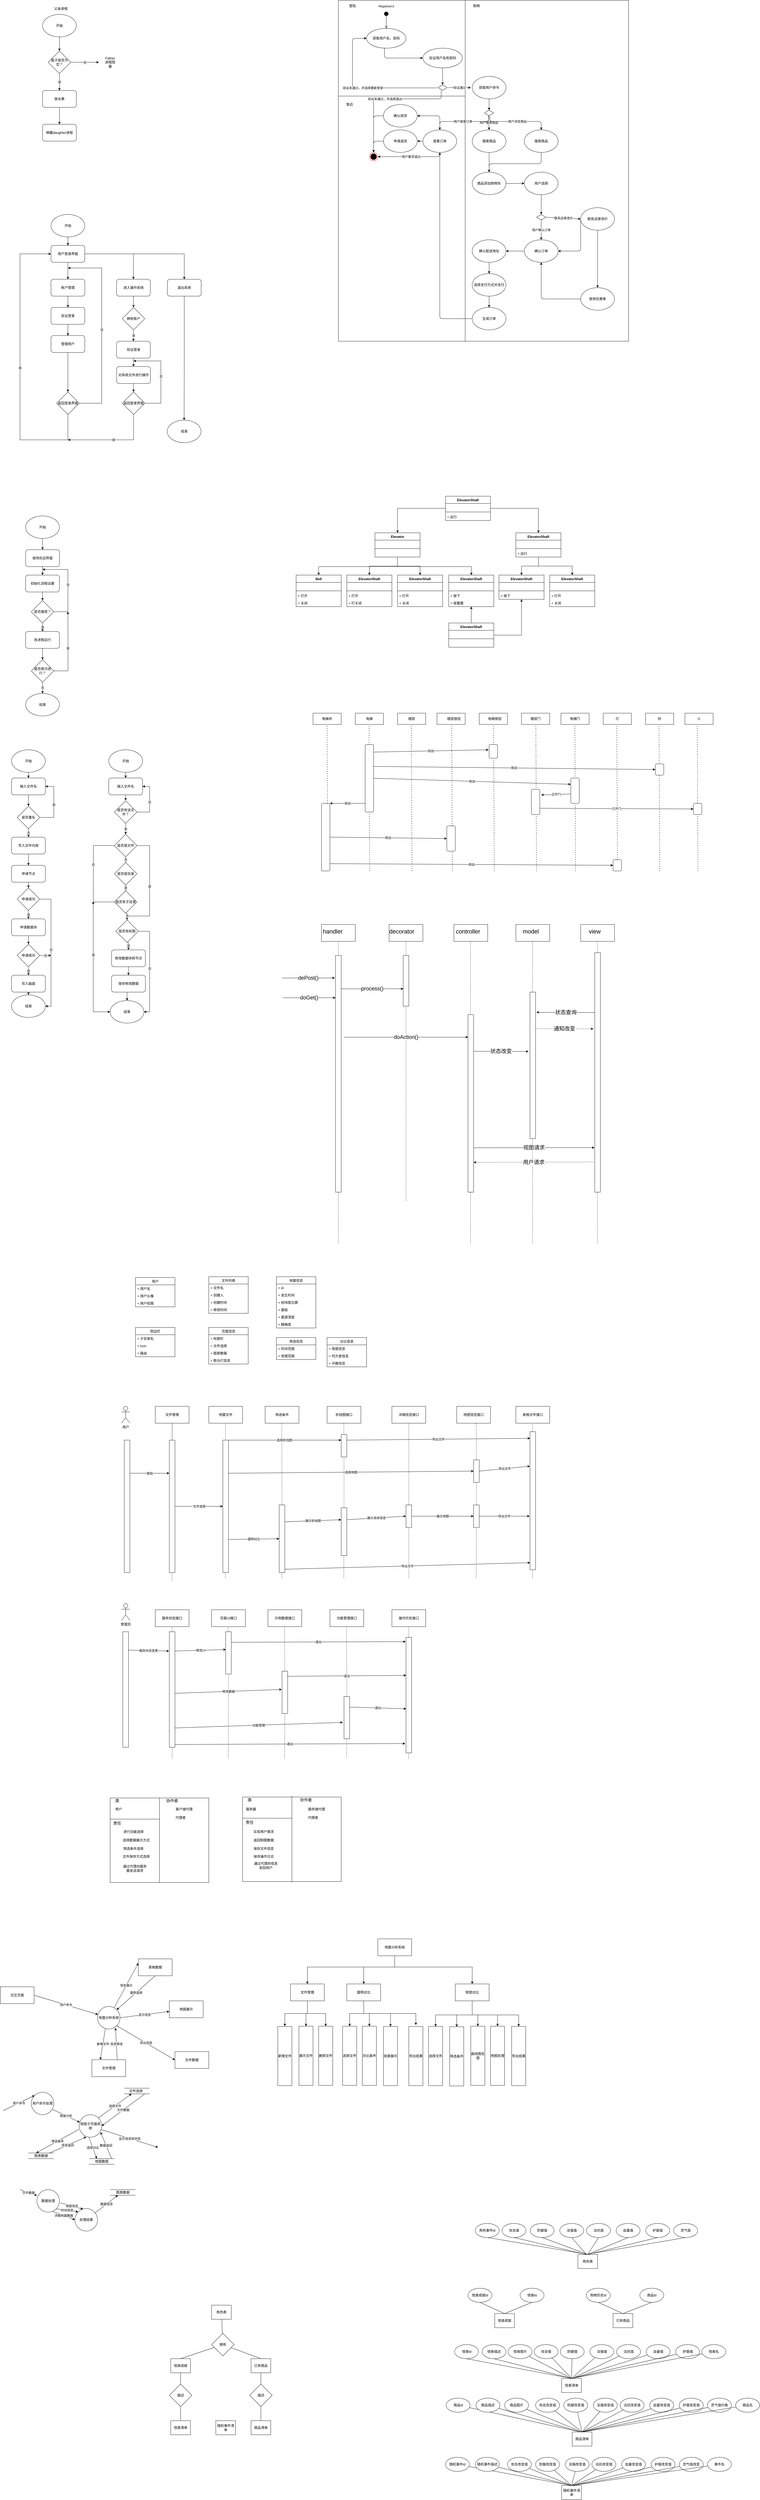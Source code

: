 <mxfile version="14.4.9" type="github">
  <diagram name="Page-1" id="e7e014a7-5840-1c2e-5031-d8a46d1fe8dd">
    <mxGraphModel dx="2642" dy="848" grid="0" gridSize="10" guides="1" tooltips="1" connect="1" arrows="1" fold="1" page="0" pageScale="1" pageWidth="1169" pageHeight="826" background="#ffffff" math="0" shadow="0">
      <root>
        <mxCell id="0" />
        <mxCell id="1" parent="0" />
        <mxCell id="vi-ls9k5dTgZ9myBlmIM-46" value="" style="endArrow=none;dashed=1;html=1;entryX=0.5;entryY=1;entryDx=0;entryDy=0;fontStyle=1" parent="1" target="vi-ls9k5dTgZ9myBlmIM-36" edge="1">
          <mxGeometry width="50" height="50" relative="1" as="geometry">
            <mxPoint x="-540" y="5620" as="sourcePoint" />
            <mxPoint x="-370" y="5190" as="targetPoint" />
          </mxGeometry>
        </mxCell>
        <mxCell id="N0Qz3LaowdVhNc13xwjL-17" value="" style="endArrow=none;dashed=1;html=1;entryX=0.5;entryY=1;entryDx=0;entryDy=0;" parent="1" edge="1">
          <mxGeometry width="50" height="50" relative="1" as="geometry">
            <mxPoint x="290" y="4270" as="sourcePoint" />
            <mxPoint x="290" y="3350" as="targetPoint" />
          </mxGeometry>
        </mxCell>
        <mxCell id="N0Qz3LaowdVhNc13xwjL-18" value="" style="endArrow=none;dashed=1;html=1;entryX=0.5;entryY=1;entryDx=0;entryDy=0;" parent="1" edge="1">
          <mxGeometry width="50" height="50" relative="1" as="geometry">
            <mxPoint x="519.17" y="4423.333" as="sourcePoint" />
            <mxPoint x="519.17" y="3350" as="targetPoint" />
          </mxGeometry>
        </mxCell>
        <mxCell id="N0Qz3LaowdVhNc13xwjL-19" value="" style="endArrow=none;dashed=1;html=1;entryX=0.5;entryY=1;entryDx=0;entryDy=0;" parent="1" edge="1">
          <mxGeometry width="50" height="50" relative="1" as="geometry">
            <mxPoint x="739.17" y="4423.333" as="sourcePoint" />
            <mxPoint x="739.17" y="3350" as="targetPoint" />
          </mxGeometry>
        </mxCell>
        <mxCell id="N0Qz3LaowdVhNc13xwjL-20" value="" style="endArrow=none;dashed=1;html=1;entryX=0.5;entryY=1;entryDx=0;entryDy=0;" parent="1" edge="1">
          <mxGeometry width="50" height="50" relative="1" as="geometry">
            <mxPoint x="969.17" y="4423.333" as="sourcePoint" />
            <mxPoint x="969.17" y="3350" as="targetPoint" />
          </mxGeometry>
        </mxCell>
        <mxCell id="N0Qz3LaowdVhNc13xwjL-16" value="" style="endArrow=none;dashed=1;html=1;entryX=0.5;entryY=1;entryDx=0;entryDy=0;" parent="1" target="N0Qz3LaowdVhNc13xwjL-1" edge="1">
          <mxGeometry width="50" height="50" relative="1" as="geometry">
            <mxPoint x="50" y="4423.333" as="sourcePoint" />
            <mxPoint x="-60" y="3540" as="targetPoint" />
          </mxGeometry>
        </mxCell>
        <mxCell id="E5uMsi-fBIesrhfRpivS-108" value="" style="endArrow=none;dashed=1;html=1;dashPattern=1 3;strokeWidth=2;entryX=0.5;entryY=1;entryDx=0;entryDy=0;exitX=0.75;exitY=1;exitDx=0;exitDy=0;fontStyle=0" parent="1" edge="1">
          <mxGeometry width="50" height="50" relative="1" as="geometry">
            <mxPoint x="603.34" y="3100" as="sourcePoint" />
            <mxPoint x="600.84" y="2580" as="targetPoint" />
          </mxGeometry>
        </mxCell>
        <mxCell id="E5uMsi-fBIesrhfRpivS-109" value="" style="endArrow=none;dashed=1;html=1;dashPattern=1 3;strokeWidth=2;entryX=0.5;entryY=1;entryDx=0;entryDy=0;exitX=0.75;exitY=1;exitDx=0;exitDy=0;" parent="1" edge="1">
          <mxGeometry width="50" height="50" relative="1" as="geometry">
            <mxPoint x="454.59" y="3100" as="sourcePoint" />
            <mxPoint x="452.09" y="2580" as="targetPoint" />
          </mxGeometry>
        </mxCell>
        <mxCell id="E5uMsi-fBIesrhfRpivS-110" value="" style="endArrow=none;dashed=1;html=1;dashPattern=1 3;strokeWidth=2;entryX=0.5;entryY=1;entryDx=0;entryDy=0;exitX=0.75;exitY=1;exitDx=0;exitDy=0;fontStyle=0" parent="1" edge="1">
          <mxGeometry width="50" height="50" relative="1" as="geometry">
            <mxPoint x="753.34" y="3100" as="sourcePoint" />
            <mxPoint x="750.84" y="2580" as="targetPoint" />
          </mxGeometry>
        </mxCell>
        <mxCell id="E5uMsi-fBIesrhfRpivS-111" value="" style="endArrow=none;dashed=1;html=1;dashPattern=1 3;strokeWidth=2;entryX=0.5;entryY=1;entryDx=0;entryDy=0;exitX=0.75;exitY=1;exitDx=0;exitDy=0;fontStyle=0" parent="1" edge="1">
          <mxGeometry width="50" height="50" relative="1" as="geometry">
            <mxPoint x="1040.63" y="3100" as="sourcePoint" />
            <mxPoint x="1038.13" y="2580" as="targetPoint" />
          </mxGeometry>
        </mxCell>
        <mxCell id="E5uMsi-fBIesrhfRpivS-112" value="" style="endArrow=none;dashed=1;html=1;dashPattern=1 3;strokeWidth=2;entryX=0.5;entryY=1;entryDx=0;entryDy=0;exitX=0.75;exitY=1;exitDx=0;exitDy=0;" parent="1" edge="1">
          <mxGeometry width="50" height="50" relative="1" as="geometry">
            <mxPoint x="891.88" y="3100" as="sourcePoint" />
            <mxPoint x="889.38" y="2580" as="targetPoint" />
          </mxGeometry>
        </mxCell>
        <mxCell id="E5uMsi-fBIesrhfRpivS-113" value="" style="endArrow=none;dashed=1;html=1;dashPattern=1 3;strokeWidth=2;entryX=0.5;entryY=1;entryDx=0;entryDy=0;exitX=0.75;exitY=1;exitDx=0;exitDy=0;fontStyle=0" parent="1" edge="1">
          <mxGeometry width="50" height="50" relative="1" as="geometry">
            <mxPoint x="1190.63" y="3100" as="sourcePoint" />
            <mxPoint x="1188.13" y="2580" as="targetPoint" />
          </mxGeometry>
        </mxCell>
        <mxCell id="E5uMsi-fBIesrhfRpivS-114" value="" style="endArrow=none;dashed=1;html=1;dashPattern=1 3;strokeWidth=2;entryX=0.5;entryY=1;entryDx=0;entryDy=0;exitX=0.75;exitY=1;exitDx=0;exitDy=0;fontStyle=0" parent="1" edge="1">
          <mxGeometry width="50" height="50" relative="1" as="geometry">
            <mxPoint x="1326.25" y="3100" as="sourcePoint" />
            <mxPoint x="1323.75" y="2580" as="targetPoint" />
          </mxGeometry>
        </mxCell>
        <mxCell id="E5uMsi-fBIesrhfRpivS-106" value="" style="endArrow=none;dashed=1;html=1;dashPattern=1 3;strokeWidth=2;entryX=0.5;entryY=1;entryDx=0;entryDy=0;exitX=0.75;exitY=1;exitDx=0;exitDy=0;fontStyle=0" parent="1" edge="1">
          <mxGeometry width="50" height="50" relative="1" as="geometry">
            <mxPoint x="161.25" y="3100" as="sourcePoint" />
            <mxPoint x="158.75" y="2580" as="targetPoint" />
          </mxGeometry>
        </mxCell>
        <mxCell id="E5uMsi-fBIesrhfRpivS-105" value="" style="endArrow=none;dashed=1;html=1;dashPattern=1 3;strokeWidth=2;entryX=0.5;entryY=1;entryDx=0;entryDy=0;exitX=0.75;exitY=1;exitDx=0;exitDy=0;" parent="1" source="E5uMsi-fBIesrhfRpivS-94" target="E5uMsi-fBIesrhfRpivS-63" edge="1">
          <mxGeometry width="50" height="50" relative="1" as="geometry">
            <mxPoint x="5" y="3100" as="sourcePoint" />
            <mxPoint x="-40" y="2760" as="targetPoint" />
          </mxGeometry>
        </mxCell>
        <mxCell id="E5uMsi-fBIesrhfRpivS-3" value="" style="rounded=0;whiteSpace=wrap;html=1;fontStyle=1" parent="1" vertex="1">
          <mxGeometry x="50" y="350" width="450" height="870" as="geometry" />
        </mxCell>
        <mxCell id="E5uMsi-fBIesrhfRpivS-2" value="" style="rounded=0;whiteSpace=wrap;html=1;fontStyle=1" parent="1" vertex="1">
          <mxGeometry x="500" y="10" width="580" height="1210" as="geometry" />
        </mxCell>
        <mxCell id="E5uMsi-fBIesrhfRpivS-1" value="" style="rounded=0;whiteSpace=wrap;html=1;fontStyle=1" parent="1" vertex="1">
          <mxGeometry x="50" y="10" width="450" height="340" as="geometry" />
        </mxCell>
        <mxCell id="HGyzchCO2jw8irIRbuGs-41" value="RegistrarUI" style="html=1;verticalAlign=bottom;startArrow=circle;startFill=1;endArrow=open;startSize=6;endSize=8;entryX=0.5;entryY=0;entryDx=0;entryDy=0;" parent="1" target="HGyzchCO2jw8irIRbuGs-42" edge="1">
          <mxGeometry x="-1" y="-10" width="80" relative="1" as="geometry">
            <mxPoint x="220" y="50" as="sourcePoint" />
            <mxPoint x="220" y="130" as="targetPoint" />
            <mxPoint x="10" y="-10" as="offset" />
          </mxGeometry>
        </mxCell>
        <mxCell id="HGyzchCO2jw8irIRbuGs-42" value="获取用户名、密码" style="ellipse;whiteSpace=wrap;html=1;" parent="1" vertex="1">
          <mxGeometry x="150" y="110" width="140" height="70" as="geometry" />
        </mxCell>
        <mxCell id="HGyzchCO2jw8irIRbuGs-48" value="验证用户名和密码" style="ellipse;whiteSpace=wrap;html=1;" parent="1" vertex="1">
          <mxGeometry x="350" y="180" width="140" height="70" as="geometry" />
        </mxCell>
        <mxCell id="HGyzchCO2jw8irIRbuGs-49" value="" style="endArrow=classic;html=1;exitX=0.457;exitY=0.986;exitDx=0;exitDy=0;exitPerimeter=0;entryX=0;entryY=0.5;entryDx=0;entryDy=0;" parent="1" source="HGyzchCO2jw8irIRbuGs-42" target="HGyzchCO2jw8irIRbuGs-48" edge="1">
          <mxGeometry width="50" height="50" relative="1" as="geometry">
            <mxPoint x="240" y="250" as="sourcePoint" />
            <mxPoint x="290" y="200" as="targetPoint" />
            <Array as="points">
              <mxPoint x="214" y="215" />
            </Array>
          </mxGeometry>
        </mxCell>
        <mxCell id="HGyzchCO2jw8irIRbuGs-50" value="" style="html=1;whiteSpace=wrap;aspect=fixed;shape=isoRectangle;" parent="1" vertex="1">
          <mxGeometry x="403.33" y="310" width="33.33" height="20" as="geometry" />
        </mxCell>
        <mxCell id="HGyzchCO2jw8irIRbuGs-51" value="" style="endArrow=classic;html=1;exitX=0.5;exitY=1;exitDx=0;exitDy=0;entryX=0.5;entryY=0;entryDx=0;entryDy=0;entryPerimeter=0;" parent="1" source="HGyzchCO2jw8irIRbuGs-48" target="HGyzchCO2jw8irIRbuGs-50" edge="1">
          <mxGeometry width="50" height="50" relative="1" as="geometry">
            <mxPoint x="350" y="340" as="sourcePoint" />
            <mxPoint x="400" y="290" as="targetPoint" />
          </mxGeometry>
        </mxCell>
        <mxCell id="HGyzchCO2jw8irIRbuGs-52" value="验证未通过，并选择重新登录" style="endArrow=classic;html=1;entryX=0;entryY=0.5;entryDx=0;entryDy=0;" parent="1" target="HGyzchCO2jw8irIRbuGs-42" edge="1">
          <mxGeometry width="50" height="50" relative="1" as="geometry">
            <mxPoint x="400" y="321" as="sourcePoint" />
            <mxPoint x="300" y="300" as="targetPoint" />
            <Array as="points">
              <mxPoint x="100" y="321" />
              <mxPoint x="100" y="145" />
            </Array>
          </mxGeometry>
        </mxCell>
        <mxCell id="HGyzchCO2jw8irIRbuGs-53" value="" style="ellipse;html=1;shape=endState;fillColor=#000000;strokeColor=#ff0000;" parent="1" vertex="1">
          <mxGeometry x="160" y="550" width="30" height="30" as="geometry" />
        </mxCell>
        <mxCell id="HGyzchCO2jw8irIRbuGs-55" value="验证未通过，并选择退出" style="endArrow=classic;html=1;entryX=0.5;entryY=0;entryDx=0;entryDy=0;" parent="1" target="HGyzchCO2jw8irIRbuGs-53" edge="1">
          <mxGeometry width="50" height="50" relative="1" as="geometry">
            <mxPoint x="415" y="330" as="sourcePoint" />
            <mxPoint x="150" y="450" as="targetPoint" />
            <Array as="points">
              <mxPoint x="415" y="360" />
              <mxPoint x="175" y="360" />
            </Array>
          </mxGeometry>
        </mxCell>
        <mxCell id="HGyzchCO2jw8irIRbuGs-56" value="验证通过" style="endArrow=classic;html=1;" parent="1" edge="1">
          <mxGeometry width="50" height="50" relative="1" as="geometry">
            <mxPoint x="440" y="320" as="sourcePoint" />
            <mxPoint x="520" y="320" as="targetPoint" />
          </mxGeometry>
        </mxCell>
        <mxCell id="HGyzchCO2jw8irIRbuGs-57" value="获取用户命令" style="ellipse;whiteSpace=wrap;html=1;" parent="1" vertex="1">
          <mxGeometry x="525" y="280" width="120" height="80" as="geometry" />
        </mxCell>
        <mxCell id="HGyzchCO2jw8irIRbuGs-59" value="" style="endArrow=classic;html=1;exitX=0.5;exitY=1;exitDx=0;exitDy=0;" parent="1" source="HGyzchCO2jw8irIRbuGs-57" edge="1">
          <mxGeometry width="50" height="50" relative="1" as="geometry">
            <mxPoint x="580" y="450" as="sourcePoint" />
            <mxPoint x="585" y="400" as="targetPoint" />
          </mxGeometry>
        </mxCell>
        <mxCell id="HGyzchCO2jw8irIRbuGs-61" value="" style="html=1;whiteSpace=wrap;aspect=fixed;shape=isoRectangle;" parent="1" vertex="1">
          <mxGeometry x="568.34" y="400" width="33.33" height="20" as="geometry" />
        </mxCell>
        <mxCell id="HGyzchCO2jw8irIRbuGs-62" value="搜索商品" style="ellipse;whiteSpace=wrap;html=1;" parent="1" vertex="1">
          <mxGeometry x="710" y="470" width="120" height="80" as="geometry" />
        </mxCell>
        <mxCell id="HGyzchCO2jw8irIRbuGs-63" value="搜索商品" style="ellipse;whiteSpace=wrap;html=1;" parent="1" vertex="1">
          <mxGeometry x="525.01" y="470" width="120" height="80" as="geometry" />
        </mxCell>
        <mxCell id="HGyzchCO2jw8irIRbuGs-64" value="商品添加购物车" style="ellipse;whiteSpace=wrap;html=1;" parent="1" vertex="1">
          <mxGeometry x="525" y="620" width="120" height="80" as="geometry" />
        </mxCell>
        <mxCell id="HGyzchCO2jw8irIRbuGs-65" value="查看订单" style="ellipse;whiteSpace=wrap;html=1;" parent="1" vertex="1">
          <mxGeometry x="350" y="470" width="120" height="80" as="geometry" />
        </mxCell>
        <mxCell id="HGyzchCO2jw8irIRbuGs-66" value="用户要求退出" style="endArrow=classic;html=1;entryX=1;entryY=0.5;entryDx=0;entryDy=0;exitX=0.5;exitY=1;exitDx=0;exitDy=0;" parent="1" source="HGyzchCO2jw8irIRbuGs-65" target="HGyzchCO2jw8irIRbuGs-53" edge="1">
          <mxGeometry width="50" height="50" relative="1" as="geometry">
            <mxPoint x="260" y="620" as="sourcePoint" />
            <mxPoint x="310" y="570" as="targetPoint" />
            <Array as="points">
              <mxPoint x="410" y="565" />
            </Array>
          </mxGeometry>
        </mxCell>
        <mxCell id="HGyzchCO2jw8irIRbuGs-67" value="用户搜索商品" style="endArrow=classic;html=1;exitX=0.44;exitY=0.95;exitDx=0;exitDy=0;exitPerimeter=0;entryX=0.5;entryY=0;entryDx=0;entryDy=0;" parent="1" source="HGyzchCO2jw8irIRbuGs-61" target="HGyzchCO2jw8irIRbuGs-63" edge="1">
          <mxGeometry width="50" height="50" relative="1" as="geometry">
            <mxPoint x="500" y="420" as="sourcePoint" />
            <mxPoint x="583" y="430" as="targetPoint" />
          </mxGeometry>
        </mxCell>
        <mxCell id="HGyzchCO2jw8irIRbuGs-68" value="用户查看订单" style="endArrow=classic;html=1;entryX=0.5;entryY=0;entryDx=0;entryDy=0;exitX=0.47;exitY=1;exitDx=0;exitDy=0;exitPerimeter=0;" parent="1" source="HGyzchCO2jw8irIRbuGs-61" target="HGyzchCO2jw8irIRbuGs-65" edge="1">
          <mxGeometry width="50" height="50" relative="1" as="geometry">
            <mxPoint x="490" y="430" as="sourcePoint" />
            <mxPoint x="540" y="380" as="targetPoint" />
            <Array as="points">
              <mxPoint x="584" y="440" />
              <mxPoint x="410" y="440" />
            </Array>
          </mxGeometry>
        </mxCell>
        <mxCell id="HGyzchCO2jw8irIRbuGs-69" value="用户浏览商品" style="endArrow=classic;html=1;entryX=0.5;entryY=0;entryDx=0;entryDy=0;exitX=0.59;exitY=1.1;exitDx=0;exitDy=0;exitPerimeter=0;" parent="1" source="HGyzchCO2jw8irIRbuGs-61" target="HGyzchCO2jw8irIRbuGs-62" edge="1">
          <mxGeometry width="50" height="50" relative="1" as="geometry">
            <mxPoint x="580" y="420" as="sourcePoint" />
            <mxPoint x="760" y="390" as="targetPoint" />
            <Array as="points">
              <mxPoint x="588" y="440" />
              <mxPoint x="770" y="440" />
            </Array>
          </mxGeometry>
        </mxCell>
        <mxCell id="HGyzchCO2jw8irIRbuGs-70" value="" style="endArrow=classic;html=1;exitX=0.5;exitY=1;exitDx=0;exitDy=0;entryX=0.5;entryY=0;entryDx=0;entryDy=0;" parent="1" source="HGyzchCO2jw8irIRbuGs-63" target="HGyzchCO2jw8irIRbuGs-64" edge="1">
          <mxGeometry width="50" height="50" relative="1" as="geometry">
            <mxPoint x="560" y="610" as="sourcePoint" />
            <mxPoint x="610" y="560" as="targetPoint" />
          </mxGeometry>
        </mxCell>
        <mxCell id="HGyzchCO2jw8irIRbuGs-71" value="" style="endArrow=classic;html=1;exitX=0.5;exitY=1;exitDx=0;exitDy=0;entryX=0.5;entryY=0;entryDx=0;entryDy=0;" parent="1" source="HGyzchCO2jw8irIRbuGs-62" target="HGyzchCO2jw8irIRbuGs-64" edge="1">
          <mxGeometry width="50" height="50" relative="1" as="geometry">
            <mxPoint x="720" y="650" as="sourcePoint" />
            <mxPoint x="770" y="600" as="targetPoint" />
            <Array as="points">
              <mxPoint x="770" y="590" />
              <mxPoint x="585" y="590" />
            </Array>
          </mxGeometry>
        </mxCell>
        <mxCell id="HGyzchCO2jw8irIRbuGs-72" value="确认订单" style="ellipse;whiteSpace=wrap;html=1;" parent="1" vertex="1">
          <mxGeometry x="710.01" y="860" width="120" height="80" as="geometry" />
        </mxCell>
        <mxCell id="HGyzchCO2jw8irIRbuGs-73" value="选择支付方式并支付" style="ellipse;whiteSpace=wrap;html=1;" parent="1" vertex="1">
          <mxGeometry x="525.01" y="980" width="120" height="80" as="geometry" />
        </mxCell>
        <mxCell id="HGyzchCO2jw8irIRbuGs-74" value="生成订单" style="ellipse;whiteSpace=wrap;html=1;" parent="1" vertex="1">
          <mxGeometry x="525.01" y="1100" width="120" height="80" as="geometry" />
        </mxCell>
        <mxCell id="HGyzchCO2jw8irIRbuGs-75" value="" style="endArrow=classic;html=1;exitX=0.5;exitY=1;exitDx=0;exitDy=0;" parent="1" source="HGyzchCO2jw8irIRbuGs-81" target="HGyzchCO2jw8irIRbuGs-83" edge="1">
          <mxGeometry width="50" height="50" relative="1" as="geometry">
            <mxPoint x="390" y="720" as="sourcePoint" />
            <mxPoint x="585" y="738" as="targetPoint" />
          </mxGeometry>
        </mxCell>
        <mxCell id="HGyzchCO2jw8irIRbuGs-76" value="" style="endArrow=classic;html=1;exitX=0;exitY=0.5;exitDx=0;exitDy=0;entryX=1;entryY=0.5;entryDx=0;entryDy=0;" parent="1" source="HGyzchCO2jw8irIRbuGs-72" target="HGyzchCO2jw8irIRbuGs-79" edge="1">
          <mxGeometry width="50" height="50" relative="1" as="geometry">
            <mxPoint x="595" y="710" as="sourcePoint" />
            <mxPoint x="620" y="890" as="targetPoint" />
          </mxGeometry>
        </mxCell>
        <mxCell id="HGyzchCO2jw8irIRbuGs-77" value="" style="endArrow=classic;html=1;exitX=0.5;exitY=1;exitDx=0;exitDy=0;entryX=0.5;entryY=0;entryDx=0;entryDy=0;" parent="1" source="HGyzchCO2jw8irIRbuGs-73" target="HGyzchCO2jw8irIRbuGs-74" edge="1">
          <mxGeometry width="50" height="50" relative="1" as="geometry">
            <mxPoint x="905" y="1100" as="sourcePoint" />
            <mxPoint x="905.01" y="1130" as="targetPoint" />
          </mxGeometry>
        </mxCell>
        <mxCell id="HGyzchCO2jw8irIRbuGs-78" value="" style="endArrow=classic;html=1;exitX=0;exitY=0.5;exitDx=0;exitDy=0;entryX=0.5;entryY=1;entryDx=0;entryDy=0;" parent="1" source="HGyzchCO2jw8irIRbuGs-74" target="HGyzchCO2jw8irIRbuGs-65" edge="1">
          <mxGeometry width="50" height="50" relative="1" as="geometry">
            <mxPoint x="390" y="740" as="sourcePoint" />
            <mxPoint x="440" y="690" as="targetPoint" />
            <Array as="points">
              <mxPoint x="410" y="1140" />
              <mxPoint x="410" y="770" />
              <mxPoint x="410" y="670" />
            </Array>
          </mxGeometry>
        </mxCell>
        <mxCell id="HGyzchCO2jw8irIRbuGs-79" value="确认配送地址" style="ellipse;whiteSpace=wrap;html=1;" parent="1" vertex="1">
          <mxGeometry x="525.01" y="860" width="120" height="80" as="geometry" />
        </mxCell>
        <mxCell id="HGyzchCO2jw8irIRbuGs-80" value="" style="endArrow=classic;html=1;entryX=0.5;entryY=0;entryDx=0;entryDy=0;exitX=0.5;exitY=1;exitDx=0;exitDy=0;" parent="1" source="HGyzchCO2jw8irIRbuGs-79" target="HGyzchCO2jw8irIRbuGs-73" edge="1">
          <mxGeometry width="50" height="50" relative="1" as="geometry">
            <mxPoint x="485.01" y="870" as="sourcePoint" />
            <mxPoint x="535.01" y="820" as="targetPoint" />
          </mxGeometry>
        </mxCell>
        <mxCell id="HGyzchCO2jw8irIRbuGs-81" value="用户选择" style="ellipse;whiteSpace=wrap;html=1;" parent="1" vertex="1">
          <mxGeometry x="710" y="620" width="120" height="80" as="geometry" />
        </mxCell>
        <mxCell id="HGyzchCO2jw8irIRbuGs-83" value="" style="html=1;whiteSpace=wrap;aspect=fixed;shape=isoRectangle;" parent="1" vertex="1">
          <mxGeometry x="753.34" y="770" width="33.33" height="20" as="geometry" />
        </mxCell>
        <mxCell id="HGyzchCO2jw8irIRbuGs-84" value="" style="endArrow=classic;html=1;exitX=1;exitY=0.5;exitDx=0;exitDy=0;entryX=0;entryY=0.5;entryDx=0;entryDy=0;" parent="1" source="HGyzchCO2jw8irIRbuGs-64" target="HGyzchCO2jw8irIRbuGs-81" edge="1">
          <mxGeometry width="50" height="50" relative="1" as="geometry">
            <mxPoint x="535" y="790" as="sourcePoint" />
            <mxPoint x="500" y="790" as="targetPoint" />
          </mxGeometry>
        </mxCell>
        <mxCell id="HGyzchCO2jw8irIRbuGs-85" value="用户确认订单" style="endArrow=classic;html=1;entryX=0.5;entryY=0;entryDx=0;entryDy=0;" parent="1" source="HGyzchCO2jw8irIRbuGs-83" target="HGyzchCO2jw8irIRbuGs-72" edge="1">
          <mxGeometry width="50" height="50" relative="1" as="geometry">
            <mxPoint x="545" y="800" as="sourcePoint" />
            <mxPoint x="510" y="800" as="targetPoint" />
          </mxGeometry>
        </mxCell>
        <mxCell id="HGyzchCO2jw8irIRbuGs-86" value="联系店家改价" style="ellipse;whiteSpace=wrap;html=1;" parent="1" vertex="1">
          <mxGeometry x="910" y="746" width="120" height="80" as="geometry" />
        </mxCell>
        <mxCell id="HGyzchCO2jw8irIRbuGs-87" value="联系店家改价" style="endArrow=classic;html=1;entryX=0;entryY=0.5;entryDx=0;entryDy=0;exitX=1.014;exitY=0.5;exitDx=0;exitDy=0;exitPerimeter=0;" parent="1" source="HGyzchCO2jw8irIRbuGs-83" target="HGyzchCO2jw8irIRbuGs-86" edge="1">
          <mxGeometry width="50" height="50" relative="1" as="geometry">
            <mxPoint x="770" y="791" as="sourcePoint" />
            <mxPoint x="810" y="820" as="targetPoint" />
          </mxGeometry>
        </mxCell>
        <mxCell id="HGyzchCO2jw8irIRbuGs-88" value="" style="endArrow=classic;html=1;exitX=0;exitY=0.5;exitDx=0;exitDy=0;entryX=1;entryY=0.5;entryDx=0;entryDy=0;" parent="1" source="HGyzchCO2jw8irIRbuGs-86" target="HGyzchCO2jw8irIRbuGs-72" edge="1">
          <mxGeometry width="50" height="50" relative="1" as="geometry">
            <mxPoint x="530" y="940" as="sourcePoint" />
            <mxPoint x="580" y="890" as="targetPoint" />
            <Array as="points">
              <mxPoint x="910" y="900" />
            </Array>
          </mxGeometry>
        </mxCell>
        <mxCell id="HGyzchCO2jw8irIRbuGs-89" value="使用优惠券" style="ellipse;whiteSpace=wrap;html=1;" parent="1" vertex="1">
          <mxGeometry x="910" y="1030" width="120" height="80" as="geometry" />
        </mxCell>
        <mxCell id="HGyzchCO2jw8irIRbuGs-91" value="" style="endArrow=classic;html=1;exitX=0.5;exitY=1;exitDx=0;exitDy=0;entryX=0.5;entryY=0;entryDx=0;entryDy=0;" parent="1" source="HGyzchCO2jw8irIRbuGs-86" target="HGyzchCO2jw8irIRbuGs-89" edge="1">
          <mxGeometry width="50" height="50" relative="1" as="geometry">
            <mxPoint x="790" y="1030" as="sourcePoint" />
            <mxPoint x="840" y="980" as="targetPoint" />
            <Array as="points" />
          </mxGeometry>
        </mxCell>
        <mxCell id="HGyzchCO2jw8irIRbuGs-92" value="" style="endArrow=classic;html=1;entryX=0.5;entryY=1;entryDx=0;entryDy=0;exitX=0;exitY=0.5;exitDx=0;exitDy=0;" parent="1" source="HGyzchCO2jw8irIRbuGs-89" target="HGyzchCO2jw8irIRbuGs-72" edge="1">
          <mxGeometry width="50" height="50" relative="1" as="geometry">
            <mxPoint x="440" y="960" as="sourcePoint" />
            <mxPoint x="490" y="910" as="targetPoint" />
            <Array as="points">
              <mxPoint x="770" y="1070" />
            </Array>
          </mxGeometry>
        </mxCell>
        <mxCell id="HGyzchCO2jw8irIRbuGs-93" value="确认收货" style="ellipse;whiteSpace=wrap;html=1;" parent="1" vertex="1">
          <mxGeometry x="210" y="380" width="120" height="80" as="geometry" />
        </mxCell>
        <mxCell id="HGyzchCO2jw8irIRbuGs-94" value="申请退货" style="ellipse;whiteSpace=wrap;html=1;" parent="1" vertex="1">
          <mxGeometry x="210" y="470" width="120" height="80" as="geometry" />
        </mxCell>
        <mxCell id="HGyzchCO2jw8irIRbuGs-95" value="" style="endArrow=classic;html=1;entryX=1;entryY=0.5;entryDx=0;entryDy=0;exitX=0;exitY=0.5;exitDx=0;exitDy=0;" parent="1" source="HGyzchCO2jw8irIRbuGs-65" target="HGyzchCO2jw8irIRbuGs-94" edge="1">
          <mxGeometry width="50" height="50" relative="1" as="geometry">
            <mxPoint x="340" y="540" as="sourcePoint" />
            <mxPoint x="390" y="490" as="targetPoint" />
          </mxGeometry>
        </mxCell>
        <mxCell id="HGyzchCO2jw8irIRbuGs-96" value="" style="endArrow=classic;html=1;entryX=1;entryY=0.5;entryDx=0;entryDy=0;" parent="1" target="HGyzchCO2jw8irIRbuGs-93" edge="1">
          <mxGeometry width="50" height="50" relative="1" as="geometry">
            <mxPoint x="410" y="470" as="sourcePoint" />
            <mxPoint x="430" y="400" as="targetPoint" />
            <Array as="points">
              <mxPoint x="410" y="420" />
            </Array>
          </mxGeometry>
        </mxCell>
        <mxCell id="HGyzchCO2jw8irIRbuGs-97" value="" style="endArrow=classic;html=1;entryX=0.5;entryY=0;entryDx=0;entryDy=0;exitX=0;exitY=0.5;exitDx=0;exitDy=0;" parent="1" source="HGyzchCO2jw8irIRbuGs-94" target="HGyzchCO2jw8irIRbuGs-53" edge="1">
          <mxGeometry width="50" height="50" relative="1" as="geometry">
            <mxPoint x="80" y="510" as="sourcePoint" />
            <mxPoint x="130" y="460" as="targetPoint" />
            <Array as="points">
              <mxPoint x="175" y="510" />
            </Array>
          </mxGeometry>
        </mxCell>
        <mxCell id="HGyzchCO2jw8irIRbuGs-98" value="" style="endArrow=classic;html=1;entryX=0.5;entryY=0;entryDx=0;entryDy=0;exitX=0;exitY=0.5;exitDx=0;exitDy=0;" parent="1" source="HGyzchCO2jw8irIRbuGs-93" target="HGyzchCO2jw8irIRbuGs-53" edge="1">
          <mxGeometry width="50" height="50" relative="1" as="geometry">
            <mxPoint x="90" y="530" as="sourcePoint" />
            <mxPoint x="140" y="480" as="targetPoint" />
            <Array as="points">
              <mxPoint x="175" y="420" />
            </Array>
          </mxGeometry>
        </mxCell>
        <mxCell id="E5uMsi-fBIesrhfRpivS-4" value="登陆" style="text;html=1;strokeColor=none;fillColor=none;align=center;verticalAlign=middle;whiteSpace=wrap;rounded=0;" parent="1" vertex="1">
          <mxGeometry x="80" y="20" width="40" height="20" as="geometry" />
        </mxCell>
        <mxCell id="E5uMsi-fBIesrhfRpivS-5" value="购物" style="text;html=1;strokeColor=none;fillColor=none;align=center;verticalAlign=middle;whiteSpace=wrap;rounded=0;" parent="1" vertex="1">
          <mxGeometry x="520" y="20" width="40" height="20" as="geometry" />
        </mxCell>
        <mxCell id="E5uMsi-fBIesrhfRpivS-6" value="售后" style="text;html=1;strokeColor=none;fillColor=none;align=center;verticalAlign=middle;whiteSpace=wrap;rounded=0;" parent="1" vertex="1">
          <mxGeometry x="70" y="370" width="40" height="20" as="geometry" />
        </mxCell>
        <mxCell id="E5uMsi-fBIesrhfRpivS-58" style="edgeStyle=orthogonalEdgeStyle;rounded=0;orthogonalLoop=1;jettySize=auto;html=1;entryX=0.5;entryY=0;entryDx=0;entryDy=0;" parent="1" source="E5uMsi-fBIesrhfRpivS-7" target="E5uMsi-fBIesrhfRpivS-11" edge="1">
          <mxGeometry relative="1" as="geometry" />
        </mxCell>
        <mxCell id="E5uMsi-fBIesrhfRpivS-59" style="edgeStyle=orthogonalEdgeStyle;rounded=0;orthogonalLoop=1;jettySize=auto;html=1;entryX=0.5;entryY=0;entryDx=0;entryDy=0;" parent="1" source="E5uMsi-fBIesrhfRpivS-7" target="E5uMsi-fBIesrhfRpivS-15" edge="1">
          <mxGeometry relative="1" as="geometry" />
        </mxCell>
        <mxCell id="E5uMsi-fBIesrhfRpivS-7" value="ElevatorShaft" style="swimlane;fontStyle=1;align=center;verticalAlign=top;childLayout=stackLayout;horizontal=1;startSize=26;horizontalStack=0;resizeParent=1;resizeParentMax=0;resizeLast=0;collapsible=1;marginBottom=0;" parent="1" vertex="1">
          <mxGeometry x="430" y="1770" width="160" height="86" as="geometry" />
        </mxCell>
        <mxCell id="E5uMsi-fBIesrhfRpivS-8" value=" " style="text;strokeColor=none;fillColor=none;align=left;verticalAlign=top;spacingLeft=4;spacingRight=4;overflow=hidden;rotatable=0;points=[[0,0.5],[1,0.5]];portConstraint=eastwest;" parent="E5uMsi-fBIesrhfRpivS-7" vertex="1">
          <mxGeometry y="26" width="160" height="26" as="geometry" />
        </mxCell>
        <mxCell id="E5uMsi-fBIesrhfRpivS-9" value="" style="line;strokeWidth=1;fillColor=none;align=left;verticalAlign=middle;spacingTop=-1;spacingLeft=3;spacingRight=3;rotatable=0;labelPosition=right;points=[];portConstraint=eastwest;" parent="E5uMsi-fBIesrhfRpivS-7" vertex="1">
          <mxGeometry y="52" width="160" height="8" as="geometry" />
        </mxCell>
        <mxCell id="E5uMsi-fBIesrhfRpivS-10" value="+ 运行" style="text;strokeColor=none;fillColor=none;align=left;verticalAlign=top;spacingLeft=4;spacingRight=4;overflow=hidden;rotatable=0;points=[[0,0.5],[1,0.5]];portConstraint=eastwest;" parent="E5uMsi-fBIesrhfRpivS-7" vertex="1">
          <mxGeometry y="60" width="160" height="26" as="geometry" />
        </mxCell>
        <mxCell id="E5uMsi-fBIesrhfRpivS-54" style="edgeStyle=orthogonalEdgeStyle;rounded=0;orthogonalLoop=1;jettySize=auto;html=1;entryX=0.5;entryY=0;entryDx=0;entryDy=0;" parent="1" source="E5uMsi-fBIesrhfRpivS-11" target="E5uMsi-fBIesrhfRpivS-23" edge="1">
          <mxGeometry relative="1" as="geometry" />
        </mxCell>
        <mxCell id="E5uMsi-fBIesrhfRpivS-55" style="edgeStyle=orthogonalEdgeStyle;rounded=0;orthogonalLoop=1;jettySize=auto;html=1;entryX=0.5;entryY=0;entryDx=0;entryDy=0;" parent="1" source="E5uMsi-fBIesrhfRpivS-11" target="E5uMsi-fBIesrhfRpivS-27" edge="1">
          <mxGeometry relative="1" as="geometry" />
        </mxCell>
        <mxCell id="E5uMsi-fBIesrhfRpivS-56" style="edgeStyle=orthogonalEdgeStyle;rounded=0;orthogonalLoop=1;jettySize=auto;html=1;" parent="1" source="E5uMsi-fBIesrhfRpivS-11" target="E5uMsi-fBIesrhfRpivS-31" edge="1">
          <mxGeometry relative="1" as="geometry">
            <Array as="points">
              <mxPoint x="260" y="2020" />
              <mxPoint x="522" y="2020" />
            </Array>
          </mxGeometry>
        </mxCell>
        <mxCell id="E5uMsi-fBIesrhfRpivS-57" style="edgeStyle=orthogonalEdgeStyle;rounded=0;orthogonalLoop=1;jettySize=auto;html=1;entryX=0.5;entryY=0;entryDx=0;entryDy=0;" parent="1" source="E5uMsi-fBIesrhfRpivS-11" target="E5uMsi-fBIesrhfRpivS-19" edge="1">
          <mxGeometry relative="1" as="geometry">
            <Array as="points">
              <mxPoint x="260" y="2020" />
              <mxPoint x="-20" y="2020" />
            </Array>
          </mxGeometry>
        </mxCell>
        <mxCell id="E5uMsi-fBIesrhfRpivS-11" value="Elevator" style="swimlane;fontStyle=1;align=center;verticalAlign=top;childLayout=stackLayout;horizontal=1;startSize=26;horizontalStack=0;resizeParent=1;resizeParentMax=0;resizeLast=0;collapsible=1;marginBottom=0;" parent="1" vertex="1">
          <mxGeometry x="180" y="1900" width="160" height="86" as="geometry" />
        </mxCell>
        <mxCell id="E5uMsi-fBIesrhfRpivS-12" value=" " style="text;strokeColor=none;fillColor=none;align=left;verticalAlign=top;spacingLeft=4;spacingRight=4;overflow=hidden;rotatable=0;points=[[0,0.5],[1,0.5]];portConstraint=eastwest;" parent="E5uMsi-fBIesrhfRpivS-11" vertex="1">
          <mxGeometry y="26" width="160" height="26" as="geometry" />
        </mxCell>
        <mxCell id="E5uMsi-fBIesrhfRpivS-13" value="" style="line;strokeWidth=1;fillColor=none;align=left;verticalAlign=middle;spacingTop=-1;spacingLeft=3;spacingRight=3;rotatable=0;labelPosition=right;points=[];portConstraint=eastwest;" parent="E5uMsi-fBIesrhfRpivS-11" vertex="1">
          <mxGeometry y="52" width="160" height="8" as="geometry" />
        </mxCell>
        <mxCell id="E5uMsi-fBIesrhfRpivS-14" value=" " style="text;strokeColor=none;fillColor=none;align=left;verticalAlign=top;spacingLeft=4;spacingRight=4;overflow=hidden;rotatable=0;points=[[0,0.5],[1,0.5]];portConstraint=eastwest;" parent="E5uMsi-fBIesrhfRpivS-11" vertex="1">
          <mxGeometry y="60" width="160" height="26" as="geometry" />
        </mxCell>
        <mxCell id="E5uMsi-fBIesrhfRpivS-52" style="edgeStyle=orthogonalEdgeStyle;rounded=0;orthogonalLoop=1;jettySize=auto;html=1;entryX=0.5;entryY=0;entryDx=0;entryDy=0;" parent="1" source="E5uMsi-fBIesrhfRpivS-15" target="E5uMsi-fBIesrhfRpivS-35" edge="1">
          <mxGeometry relative="1" as="geometry" />
        </mxCell>
        <mxCell id="E5uMsi-fBIesrhfRpivS-15" value="ElevatorShaft" style="swimlane;fontStyle=1;align=center;verticalAlign=top;childLayout=stackLayout;horizontal=1;startSize=26;horizontalStack=0;resizeParent=1;resizeParentMax=0;resizeLast=0;collapsible=1;marginBottom=0;" parent="1" vertex="1">
          <mxGeometry x="680" y="1900" width="160" height="86" as="geometry" />
        </mxCell>
        <mxCell id="E5uMsi-fBIesrhfRpivS-16" value=" " style="text;strokeColor=none;fillColor=none;align=left;verticalAlign=top;spacingLeft=4;spacingRight=4;overflow=hidden;rotatable=0;points=[[0,0.5],[1,0.5]];portConstraint=eastwest;" parent="E5uMsi-fBIesrhfRpivS-15" vertex="1">
          <mxGeometry y="26" width="160" height="26" as="geometry" />
        </mxCell>
        <mxCell id="E5uMsi-fBIesrhfRpivS-17" value="" style="line;strokeWidth=1;fillColor=none;align=left;verticalAlign=middle;spacingTop=-1;spacingLeft=3;spacingRight=3;rotatable=0;labelPosition=right;points=[];portConstraint=eastwest;" parent="E5uMsi-fBIesrhfRpivS-15" vertex="1">
          <mxGeometry y="52" width="160" height="8" as="geometry" />
        </mxCell>
        <mxCell id="E5uMsi-fBIesrhfRpivS-18" value="+ 运行" style="text;strokeColor=none;fillColor=none;align=left;verticalAlign=top;spacingLeft=4;spacingRight=4;overflow=hidden;rotatable=0;points=[[0,0.5],[1,0.5]];portConstraint=eastwest;" parent="E5uMsi-fBIesrhfRpivS-15" vertex="1">
          <mxGeometry y="60" width="160" height="26" as="geometry" />
        </mxCell>
        <mxCell id="E5uMsi-fBIesrhfRpivS-19" value="Bell" style="swimlane;fontStyle=1;align=center;verticalAlign=top;childLayout=stackLayout;horizontal=1;startSize=26;horizontalStack=0;resizeParent=1;resizeParentMax=0;resizeLast=0;collapsible=1;marginBottom=0;" parent="1" vertex="1">
          <mxGeometry x="-100" y="2050" width="160" height="112" as="geometry" />
        </mxCell>
        <mxCell id="E5uMsi-fBIesrhfRpivS-20" value=" " style="text;strokeColor=none;fillColor=none;align=left;verticalAlign=top;spacingLeft=4;spacingRight=4;overflow=hidden;rotatable=0;points=[[0,0.5],[1,0.5]];portConstraint=eastwest;" parent="E5uMsi-fBIesrhfRpivS-19" vertex="1">
          <mxGeometry y="26" width="160" height="26" as="geometry" />
        </mxCell>
        <mxCell id="E5uMsi-fBIesrhfRpivS-21" value="" style="line;strokeWidth=1;fillColor=none;align=left;verticalAlign=middle;spacingTop=-1;spacingLeft=3;spacingRight=3;rotatable=0;labelPosition=right;points=[];portConstraint=eastwest;" parent="E5uMsi-fBIesrhfRpivS-19" vertex="1">
          <mxGeometry y="52" width="160" height="8" as="geometry" />
        </mxCell>
        <mxCell id="E5uMsi-fBIesrhfRpivS-22" value="+ 打开" style="text;strokeColor=none;fillColor=none;align=left;verticalAlign=top;spacingLeft=4;spacingRight=4;overflow=hidden;rotatable=0;points=[[0,0.5],[1,0.5]];portConstraint=eastwest;fontStyle=0" parent="E5uMsi-fBIesrhfRpivS-19" vertex="1">
          <mxGeometry y="60" width="160" height="26" as="geometry" />
        </mxCell>
        <mxCell id="E5uMsi-fBIesrhfRpivS-47" value="+ 关闭" style="text;strokeColor=none;fillColor=none;align=left;verticalAlign=top;spacingLeft=4;spacingRight=4;overflow=hidden;rotatable=0;points=[[0,0.5],[1,0.5]];portConstraint=eastwest;fontStyle=0" parent="E5uMsi-fBIesrhfRpivS-19" vertex="1">
          <mxGeometry y="86" width="160" height="26" as="geometry" />
        </mxCell>
        <mxCell id="E5uMsi-fBIesrhfRpivS-23" value="ElevatorShaft" style="swimlane;fontStyle=1;align=center;verticalAlign=top;childLayout=stackLayout;horizontal=1;startSize=26;horizontalStack=0;resizeParent=1;resizeParentMax=0;resizeLast=0;collapsible=1;marginBottom=0;" parent="1" vertex="1">
          <mxGeometry x="80" y="2050" width="160" height="112" as="geometry" />
        </mxCell>
        <mxCell id="E5uMsi-fBIesrhfRpivS-24" value=" " style="text;strokeColor=none;fillColor=none;align=left;verticalAlign=top;spacingLeft=4;spacingRight=4;overflow=hidden;rotatable=0;points=[[0,0.5],[1,0.5]];portConstraint=eastwest;" parent="E5uMsi-fBIesrhfRpivS-23" vertex="1">
          <mxGeometry y="26" width="160" height="26" as="geometry" />
        </mxCell>
        <mxCell id="E5uMsi-fBIesrhfRpivS-25" value="" style="line;strokeWidth=1;fillColor=none;align=left;verticalAlign=middle;spacingTop=-1;spacingLeft=3;spacingRight=3;rotatable=0;labelPosition=right;points=[];portConstraint=eastwest;" parent="E5uMsi-fBIesrhfRpivS-23" vertex="1">
          <mxGeometry y="52" width="160" height="8" as="geometry" />
        </mxCell>
        <mxCell id="E5uMsi-fBIesrhfRpivS-26" value="+ 打开&#xa;" style="text;strokeColor=none;fillColor=none;align=left;verticalAlign=top;spacingLeft=4;spacingRight=4;overflow=hidden;rotatable=0;points=[[0,0.5],[1,0.5]];portConstraint=eastwest;" parent="E5uMsi-fBIesrhfRpivS-23" vertex="1">
          <mxGeometry y="60" width="160" height="26" as="geometry" />
        </mxCell>
        <mxCell id="E5uMsi-fBIesrhfRpivS-48" value="+ 打关闭" style="text;strokeColor=none;fillColor=none;align=left;verticalAlign=top;spacingLeft=4;spacingRight=4;overflow=hidden;rotatable=0;points=[[0,0.5],[1,0.5]];portConstraint=eastwest;" parent="E5uMsi-fBIesrhfRpivS-23" vertex="1">
          <mxGeometry y="86" width="160" height="26" as="geometry" />
        </mxCell>
        <mxCell id="E5uMsi-fBIesrhfRpivS-27" value="ElevatorShaft" style="swimlane;fontStyle=1;align=center;verticalAlign=top;childLayout=stackLayout;horizontal=1;startSize=26;horizontalStack=0;resizeParent=1;resizeParentMax=0;resizeLast=0;collapsible=1;marginBottom=0;" parent="1" vertex="1">
          <mxGeometry x="260" y="2050" width="160" height="112" as="geometry" />
        </mxCell>
        <mxCell id="E5uMsi-fBIesrhfRpivS-28" value=" " style="text;strokeColor=none;fillColor=none;align=left;verticalAlign=top;spacingLeft=4;spacingRight=4;overflow=hidden;rotatable=0;points=[[0,0.5],[1,0.5]];portConstraint=eastwest;" parent="E5uMsi-fBIesrhfRpivS-27" vertex="1">
          <mxGeometry y="26" width="160" height="26" as="geometry" />
        </mxCell>
        <mxCell id="E5uMsi-fBIesrhfRpivS-29" value="" style="line;strokeWidth=1;fillColor=none;align=left;verticalAlign=middle;spacingTop=-1;spacingLeft=3;spacingRight=3;rotatable=0;labelPosition=right;points=[];portConstraint=eastwest;" parent="E5uMsi-fBIesrhfRpivS-27" vertex="1">
          <mxGeometry y="52" width="160" height="8" as="geometry" />
        </mxCell>
        <mxCell id="E5uMsi-fBIesrhfRpivS-30" value="+ 打开" style="text;strokeColor=none;fillColor=none;align=left;verticalAlign=top;spacingLeft=4;spacingRight=4;overflow=hidden;rotatable=0;points=[[0,0.5],[1,0.5]];portConstraint=eastwest;" parent="E5uMsi-fBIesrhfRpivS-27" vertex="1">
          <mxGeometry y="60" width="160" height="26" as="geometry" />
        </mxCell>
        <mxCell id="E5uMsi-fBIesrhfRpivS-49" value="+ 关闭" style="text;strokeColor=none;fillColor=none;align=left;verticalAlign=top;spacingLeft=4;spacingRight=4;overflow=hidden;rotatable=0;points=[[0,0.5],[1,0.5]];portConstraint=eastwest;" parent="E5uMsi-fBIesrhfRpivS-27" vertex="1">
          <mxGeometry y="86" width="160" height="26" as="geometry" />
        </mxCell>
        <mxCell id="E5uMsi-fBIesrhfRpivS-31" value="ElevatorShaft" style="swimlane;fontStyle=1;align=center;verticalAlign=top;childLayout=stackLayout;horizontal=1;startSize=26;horizontalStack=0;resizeParent=1;resizeParentMax=0;resizeLast=0;collapsible=1;marginBottom=0;" parent="1" vertex="1">
          <mxGeometry x="441.67" y="2050" width="160" height="112" as="geometry" />
        </mxCell>
        <mxCell id="E5uMsi-fBIesrhfRpivS-32" value=" " style="text;strokeColor=none;fillColor=none;align=left;verticalAlign=top;spacingLeft=4;spacingRight=4;overflow=hidden;rotatable=0;points=[[0,0.5],[1,0.5]];portConstraint=eastwest;" parent="E5uMsi-fBIesrhfRpivS-31" vertex="1">
          <mxGeometry y="26" width="160" height="26" as="geometry" />
        </mxCell>
        <mxCell id="E5uMsi-fBIesrhfRpivS-33" value="" style="line;strokeWidth=1;fillColor=none;align=left;verticalAlign=middle;spacingTop=-1;spacingLeft=3;spacingRight=3;rotatable=0;labelPosition=right;points=[];portConstraint=eastwest;" parent="E5uMsi-fBIesrhfRpivS-31" vertex="1">
          <mxGeometry y="52" width="160" height="8" as="geometry" />
        </mxCell>
        <mxCell id="E5uMsi-fBIesrhfRpivS-34" value="+ 按下" style="text;strokeColor=none;fillColor=none;align=left;verticalAlign=top;spacingLeft=4;spacingRight=4;overflow=hidden;rotatable=0;points=[[0,0.5],[1,0.5]];portConstraint=eastwest;" parent="E5uMsi-fBIesrhfRpivS-31" vertex="1">
          <mxGeometry y="60" width="160" height="26" as="geometry" />
        </mxCell>
        <mxCell id="E5uMsi-fBIesrhfRpivS-50" value="+ 按重置" style="text;strokeColor=none;fillColor=none;align=left;verticalAlign=top;spacingLeft=4;spacingRight=4;overflow=hidden;rotatable=0;points=[[0,0.5],[1,0.5]];portConstraint=eastwest;" parent="E5uMsi-fBIesrhfRpivS-31" vertex="1">
          <mxGeometry y="86" width="160" height="26" as="geometry" />
        </mxCell>
        <mxCell id="E5uMsi-fBIesrhfRpivS-35" value="ElevatorShaft" style="swimlane;fontStyle=1;align=center;verticalAlign=top;childLayout=stackLayout;horizontal=1;startSize=26;horizontalStack=0;resizeParent=1;resizeParentMax=0;resizeLast=0;collapsible=1;marginBottom=0;" parent="1" vertex="1">
          <mxGeometry x="620" y="2050" width="160" height="86" as="geometry" />
        </mxCell>
        <mxCell id="E5uMsi-fBIesrhfRpivS-36" value=" " style="text;strokeColor=none;fillColor=none;align=left;verticalAlign=top;spacingLeft=4;spacingRight=4;overflow=hidden;rotatable=0;points=[[0,0.5],[1,0.5]];portConstraint=eastwest;" parent="E5uMsi-fBIesrhfRpivS-35" vertex="1">
          <mxGeometry y="26" width="160" height="26" as="geometry" />
        </mxCell>
        <mxCell id="E5uMsi-fBIesrhfRpivS-37" value="" style="line;strokeWidth=1;fillColor=none;align=left;verticalAlign=middle;spacingTop=-1;spacingLeft=3;spacingRight=3;rotatable=0;labelPosition=right;points=[];portConstraint=eastwest;" parent="E5uMsi-fBIesrhfRpivS-35" vertex="1">
          <mxGeometry y="52" width="160" height="8" as="geometry" />
        </mxCell>
        <mxCell id="E5uMsi-fBIesrhfRpivS-38" value="+ 按下" style="text;strokeColor=none;fillColor=none;align=left;verticalAlign=top;spacingLeft=4;spacingRight=4;overflow=hidden;rotatable=0;points=[[0,0.5],[1,0.5]];portConstraint=eastwest;" parent="E5uMsi-fBIesrhfRpivS-35" vertex="1">
          <mxGeometry y="60" width="160" height="26" as="geometry" />
        </mxCell>
        <mxCell id="E5uMsi-fBIesrhfRpivS-39" value="ElevatorShaft" style="swimlane;fontStyle=1;align=center;verticalAlign=top;childLayout=stackLayout;horizontal=1;startSize=26;horizontalStack=0;resizeParent=1;resizeParentMax=0;resizeLast=0;collapsible=1;marginBottom=0;" parent="1" vertex="1">
          <mxGeometry x="800" y="2050" width="160" height="112" as="geometry" />
        </mxCell>
        <mxCell id="E5uMsi-fBIesrhfRpivS-40" value=" " style="text;strokeColor=none;fillColor=none;align=left;verticalAlign=top;spacingLeft=4;spacingRight=4;overflow=hidden;rotatable=0;points=[[0,0.5],[1,0.5]];portConstraint=eastwest;" parent="E5uMsi-fBIesrhfRpivS-39" vertex="1">
          <mxGeometry y="26" width="160" height="26" as="geometry" />
        </mxCell>
        <mxCell id="E5uMsi-fBIesrhfRpivS-41" value="" style="line;strokeWidth=1;fillColor=none;align=left;verticalAlign=middle;spacingTop=-1;spacingLeft=3;spacingRight=3;rotatable=0;labelPosition=right;points=[];portConstraint=eastwest;" parent="E5uMsi-fBIesrhfRpivS-39" vertex="1">
          <mxGeometry y="52" width="160" height="8" as="geometry" />
        </mxCell>
        <mxCell id="E5uMsi-fBIesrhfRpivS-42" value="+ 打开" style="text;strokeColor=none;fillColor=none;align=left;verticalAlign=top;spacingLeft=4;spacingRight=4;overflow=hidden;rotatable=0;points=[[0,0.5],[1,0.5]];portConstraint=eastwest;" parent="E5uMsi-fBIesrhfRpivS-39" vertex="1">
          <mxGeometry y="60" width="160" height="26" as="geometry" />
        </mxCell>
        <mxCell id="E5uMsi-fBIesrhfRpivS-51" value="+ 关闭" style="text;strokeColor=none;fillColor=none;align=left;verticalAlign=top;spacingLeft=4;spacingRight=4;overflow=hidden;rotatable=0;points=[[0,0.5],[1,0.5]];portConstraint=eastwest;" parent="E5uMsi-fBIesrhfRpivS-39" vertex="1">
          <mxGeometry y="86" width="160" height="26" as="geometry" />
        </mxCell>
        <mxCell id="E5uMsi-fBIesrhfRpivS-61" style="edgeStyle=orthogonalEdgeStyle;rounded=0;orthogonalLoop=1;jettySize=auto;html=1;" parent="1" source="E5uMsi-fBIesrhfRpivS-43" target="E5uMsi-fBIesrhfRpivS-31" edge="1">
          <mxGeometry relative="1" as="geometry" />
        </mxCell>
        <mxCell id="E5uMsi-fBIesrhfRpivS-62" style="edgeStyle=orthogonalEdgeStyle;rounded=0;orthogonalLoop=1;jettySize=auto;html=1;" parent="1" source="E5uMsi-fBIesrhfRpivS-43" target="E5uMsi-fBIesrhfRpivS-35" edge="1">
          <mxGeometry relative="1" as="geometry" />
        </mxCell>
        <mxCell id="E5uMsi-fBIesrhfRpivS-43" value="ElevatorShaft" style="swimlane;fontStyle=1;align=center;verticalAlign=top;childLayout=stackLayout;horizontal=1;startSize=26;horizontalStack=0;resizeParent=1;resizeParentMax=0;resizeLast=0;collapsible=1;marginBottom=0;" parent="1" vertex="1">
          <mxGeometry x="441.67" y="2220" width="160" height="86" as="geometry" />
        </mxCell>
        <mxCell id="E5uMsi-fBIesrhfRpivS-44" value=" " style="text;strokeColor=none;fillColor=none;align=left;verticalAlign=top;spacingLeft=4;spacingRight=4;overflow=hidden;rotatable=0;points=[[0,0.5],[1,0.5]];portConstraint=eastwest;" parent="E5uMsi-fBIesrhfRpivS-43" vertex="1">
          <mxGeometry y="26" width="160" height="26" as="geometry" />
        </mxCell>
        <mxCell id="E5uMsi-fBIesrhfRpivS-45" value="" style="line;strokeWidth=1;fillColor=none;align=left;verticalAlign=middle;spacingTop=-1;spacingLeft=3;spacingRight=3;rotatable=0;labelPosition=right;points=[];portConstraint=eastwest;" parent="E5uMsi-fBIesrhfRpivS-43" vertex="1">
          <mxGeometry y="52" width="160" height="8" as="geometry" />
        </mxCell>
        <mxCell id="E5uMsi-fBIesrhfRpivS-46" value=" " style="text;strokeColor=none;fillColor=none;align=left;verticalAlign=top;spacingLeft=4;spacingRight=4;overflow=hidden;rotatable=0;points=[[0,0.5],[1,0.5]];portConstraint=eastwest;" parent="E5uMsi-fBIesrhfRpivS-43" vertex="1">
          <mxGeometry y="60" width="160" height="26" as="geometry" />
        </mxCell>
        <mxCell id="E5uMsi-fBIesrhfRpivS-53" style="edgeStyle=orthogonalEdgeStyle;rounded=0;orthogonalLoop=1;jettySize=auto;html=1;entryX=0.5;entryY=0;entryDx=0;entryDy=0;exitX=0.5;exitY=1;exitDx=0;exitDy=0;exitPerimeter=0;" parent="1" source="E5uMsi-fBIesrhfRpivS-18" target="E5uMsi-fBIesrhfRpivS-39" edge="1">
          <mxGeometry relative="1" as="geometry" />
        </mxCell>
        <mxCell id="E5uMsi-fBIesrhfRpivS-63" value="" style="rounded=0;whiteSpace=wrap;html=1;" parent="1" vertex="1">
          <mxGeometry x="-40" y="2540" width="100" height="40" as="geometry" />
        </mxCell>
        <mxCell id="E5uMsi-fBIesrhfRpivS-64" value="电梯井" style="text;html=1;strokeColor=none;fillColor=none;align=center;verticalAlign=middle;whiteSpace=wrap;rounded=0;" parent="1" vertex="1">
          <mxGeometry x="-10" y="2550" width="40" height="20" as="geometry" />
        </mxCell>
        <mxCell id="E5uMsi-fBIesrhfRpivS-65" value="" style="rounded=0;whiteSpace=wrap;html=1;" parent="1" vertex="1">
          <mxGeometry x="110" y="2540" width="100" height="40" as="geometry" />
        </mxCell>
        <mxCell id="E5uMsi-fBIesrhfRpivS-66" value="电梯" style="text;html=1;strokeColor=none;fillColor=none;align=center;verticalAlign=middle;whiteSpace=wrap;rounded=0;" parent="1" vertex="1">
          <mxGeometry x="140" y="2550" width="40" height="20" as="geometry" />
        </mxCell>
        <mxCell id="E5uMsi-fBIesrhfRpivS-67" value="" style="rounded=0;whiteSpace=wrap;html=1;" parent="1" vertex="1">
          <mxGeometry x="260" y="2540" width="100" height="40" as="geometry" />
        </mxCell>
        <mxCell id="E5uMsi-fBIesrhfRpivS-68" value="楼层" style="text;html=1;strokeColor=none;fillColor=none;align=center;verticalAlign=middle;whiteSpace=wrap;rounded=0;" parent="1" vertex="1">
          <mxGeometry x="290" y="2550" width="40" height="20" as="geometry" />
        </mxCell>
        <mxCell id="E5uMsi-fBIesrhfRpivS-71" value="" style="rounded=0;whiteSpace=wrap;html=1;" parent="1" vertex="1">
          <mxGeometry x="400" y="2540" width="100" height="40" as="geometry" />
        </mxCell>
        <mxCell id="E5uMsi-fBIesrhfRpivS-72" value="楼层按钮" style="text;html=1;strokeColor=none;fillColor=none;align=center;verticalAlign=middle;whiteSpace=wrap;rounded=0;" parent="1" vertex="1">
          <mxGeometry x="430" y="2550" width="60" height="20" as="geometry" />
        </mxCell>
        <mxCell id="E5uMsi-fBIesrhfRpivS-73" value="" style="rounded=0;whiteSpace=wrap;html=1;" parent="1" vertex="1">
          <mxGeometry x="550" y="2540" width="100" height="40" as="geometry" />
        </mxCell>
        <mxCell id="E5uMsi-fBIesrhfRpivS-74" value="电梯按钮" style="text;html=1;strokeColor=none;fillColor=none;align=center;verticalAlign=middle;whiteSpace=wrap;rounded=0;" parent="1" vertex="1">
          <mxGeometry x="580" y="2550" width="50" height="20" as="geometry" />
        </mxCell>
        <mxCell id="E5uMsi-fBIesrhfRpivS-75" value="" style="rounded=0;whiteSpace=wrap;html=1;" parent="1" vertex="1">
          <mxGeometry x="700" y="2540" width="100" height="40" as="geometry" />
        </mxCell>
        <mxCell id="E5uMsi-fBIesrhfRpivS-76" value="楼层门" style="text;html=1;strokeColor=none;fillColor=none;align=center;verticalAlign=middle;whiteSpace=wrap;rounded=0;" parent="1" vertex="1">
          <mxGeometry x="730" y="2550" width="40" height="20" as="geometry" />
        </mxCell>
        <mxCell id="E5uMsi-fBIesrhfRpivS-77" value="" style="rounded=0;whiteSpace=wrap;html=1;" parent="1" vertex="1">
          <mxGeometry x="840" y="2540" width="100" height="40" as="geometry" />
        </mxCell>
        <mxCell id="E5uMsi-fBIesrhfRpivS-78" value="电梯门" style="text;html=1;strokeColor=none;fillColor=none;align=center;verticalAlign=middle;whiteSpace=wrap;rounded=0;" parent="1" vertex="1">
          <mxGeometry x="870" y="2550" width="40" height="20" as="geometry" />
        </mxCell>
        <mxCell id="E5uMsi-fBIesrhfRpivS-79" value="" style="rounded=0;whiteSpace=wrap;html=1;" parent="1" vertex="1">
          <mxGeometry x="990" y="2540" width="100" height="40" as="geometry" />
        </mxCell>
        <mxCell id="E5uMsi-fBIesrhfRpivS-80" value="灯" style="text;html=1;strokeColor=none;fillColor=none;align=center;verticalAlign=middle;whiteSpace=wrap;rounded=0;" parent="1" vertex="1">
          <mxGeometry x="1020" y="2550" width="40" height="20" as="geometry" />
        </mxCell>
        <mxCell id="E5uMsi-fBIesrhfRpivS-81" value="" style="rounded=0;whiteSpace=wrap;html=1;" parent="1" vertex="1">
          <mxGeometry x="1140" y="2540" width="100" height="40" as="geometry" />
        </mxCell>
        <mxCell id="E5uMsi-fBIesrhfRpivS-82" value="铃" style="text;html=1;strokeColor=none;fillColor=none;align=center;verticalAlign=middle;whiteSpace=wrap;rounded=0;" parent="1" vertex="1">
          <mxGeometry x="1170" y="2550" width="40" height="20" as="geometry" />
        </mxCell>
        <mxCell id="E5uMsi-fBIesrhfRpivS-91" value="" style="rounded=0;whiteSpace=wrap;html=1;" parent="1" vertex="1">
          <mxGeometry x="1280" y="2540" width="100" height="40" as="geometry" />
        </mxCell>
        <mxCell id="E5uMsi-fBIesrhfRpivS-92" value="人" style="text;html=1;strokeColor=none;fillColor=none;align=center;verticalAlign=middle;whiteSpace=wrap;rounded=0;" parent="1" vertex="1">
          <mxGeometry x="1310" y="2550" width="40" height="20" as="geometry" />
        </mxCell>
        <mxCell id="E5uMsi-fBIesrhfRpivS-93" value="" style="rounded=1;whiteSpace=wrap;html=1;" parent="1" vertex="1">
          <mxGeometry x="145" y="2651" width="30" height="240" as="geometry" />
        </mxCell>
        <mxCell id="E5uMsi-fBIesrhfRpivS-94" value="" style="rounded=1;whiteSpace=wrap;html=1;" parent="1" vertex="1">
          <mxGeometry x="-10" y="2860" width="30" height="240" as="geometry" />
        </mxCell>
        <mxCell id="E5uMsi-fBIesrhfRpivS-97" value="" style="rounded=1;whiteSpace=wrap;html=1;" parent="1" vertex="1">
          <mxGeometry x="585" y="2651" width="30" height="49" as="geometry" />
        </mxCell>
        <mxCell id="E5uMsi-fBIesrhfRpivS-98" value="" style="rounded=1;whiteSpace=wrap;html=1;" parent="1" vertex="1">
          <mxGeometry x="1175" y="2720" width="30" height="40" as="geometry" />
        </mxCell>
        <mxCell id="E5uMsi-fBIesrhfRpivS-99" value="" style="rounded=1;whiteSpace=wrap;html=1;" parent="1" vertex="1">
          <mxGeometry x="875" y="2770" width="30" height="90" as="geometry" />
        </mxCell>
        <mxCell id="E5uMsi-fBIesrhfRpivS-100" value="" style="rounded=1;whiteSpace=wrap;html=1;" parent="1" vertex="1">
          <mxGeometry x="735" y="2810" width="30" height="90" as="geometry" />
        </mxCell>
        <mxCell id="E5uMsi-fBIesrhfRpivS-102" value="" style="rounded=1;whiteSpace=wrap;html=1;" parent="1" vertex="1">
          <mxGeometry x="1310" y="2860" width="30" height="40" as="geometry" />
        </mxCell>
        <mxCell id="E5uMsi-fBIesrhfRpivS-103" value="" style="rounded=1;whiteSpace=wrap;html=1;" parent="1" vertex="1">
          <mxGeometry x="435" y="2940" width="30" height="90" as="geometry" />
        </mxCell>
        <mxCell id="E5uMsi-fBIesrhfRpivS-104" value="" style="rounded=1;whiteSpace=wrap;html=1;" parent="1" vertex="1">
          <mxGeometry x="1025" y="3060" width="30" height="40" as="geometry" />
        </mxCell>
        <mxCell id="E5uMsi-fBIesrhfRpivS-107" value="" style="endArrow=none;dashed=1;html=1;dashPattern=1 3;strokeWidth=2;entryX=0.5;entryY=1;entryDx=0;entryDy=0;exitX=0.75;exitY=1;exitDx=0;exitDy=0;fontStyle=0" parent="1" edge="1">
          <mxGeometry width="50" height="50" relative="1" as="geometry">
            <mxPoint x="311.25" y="3100" as="sourcePoint" />
            <mxPoint x="308.75" y="2580" as="targetPoint" />
          </mxGeometry>
        </mxCell>
        <mxCell id="E5uMsi-fBIesrhfRpivS-115" value="到达" style="endArrow=classic;html=1;entryX=1;entryY=0;entryDx=0;entryDy=0;exitX=0.033;exitY=0.871;exitDx=0;exitDy=0;exitPerimeter=0;" parent="1" source="E5uMsi-fBIesrhfRpivS-93" target="E5uMsi-fBIesrhfRpivS-94" edge="1">
          <mxGeometry width="50" height="50" relative="1" as="geometry">
            <mxPoint x="630" y="2880" as="sourcePoint" />
            <mxPoint x="680" y="2830" as="targetPoint" />
          </mxGeometry>
        </mxCell>
        <mxCell id="E5uMsi-fBIesrhfRpivS-116" value="到达" style="endArrow=classic;html=1;exitX=1;exitY=0.5;exitDx=0;exitDy=0;entryX=0;entryY=0.5;entryDx=0;entryDy=0;" parent="1" source="E5uMsi-fBIesrhfRpivS-94" target="E5uMsi-fBIesrhfRpivS-103" edge="1">
          <mxGeometry width="50" height="50" relative="1" as="geometry">
            <mxPoint x="110" y="3010" as="sourcePoint" />
            <mxPoint x="160" y="2960" as="targetPoint" />
          </mxGeometry>
        </mxCell>
        <mxCell id="E5uMsi-fBIesrhfRpivS-117" value="到达" style="endArrow=classic;html=1;exitX=1.033;exitY=0.113;exitDx=0;exitDy=0;entryX=-0.067;entryY=0.388;entryDx=0;entryDy=0;exitPerimeter=0;entryPerimeter=0;" parent="1" source="E5uMsi-fBIesrhfRpivS-93" target="E5uMsi-fBIesrhfRpivS-97" edge="1">
          <mxGeometry width="50" height="50" relative="1" as="geometry">
            <mxPoint x="30" y="2990" as="sourcePoint" />
            <mxPoint x="445" y="2995" as="targetPoint" />
          </mxGeometry>
        </mxCell>
        <mxCell id="E5uMsi-fBIesrhfRpivS-118" value="到达" style="endArrow=classic;html=1;exitX=0.967;exitY=0.325;exitDx=0;exitDy=0;entryX=0;entryY=0.5;entryDx=0;entryDy=0;exitPerimeter=0;" parent="1" source="E5uMsi-fBIesrhfRpivS-93" target="E5uMsi-fBIesrhfRpivS-98" edge="1">
          <mxGeometry width="50" height="50" relative="1" as="geometry">
            <mxPoint x="185.99" y="2688.12" as="sourcePoint" />
            <mxPoint x="592.99" y="2680.012" as="targetPoint" />
          </mxGeometry>
        </mxCell>
        <mxCell id="E5uMsi-fBIesrhfRpivS-119" value="到达" style="endArrow=classic;html=1;exitX=1;exitY=0.5;exitDx=0;exitDy=0;entryX=0;entryY=0.25;entryDx=0;entryDy=0;" parent="1" source="E5uMsi-fBIesrhfRpivS-93" target="E5uMsi-fBIesrhfRpivS-99" edge="1">
          <mxGeometry width="50" height="50" relative="1" as="geometry">
            <mxPoint x="195.99" y="2698.12" as="sourcePoint" />
            <mxPoint x="602.99" y="2690.012" as="targetPoint" />
          </mxGeometry>
        </mxCell>
        <mxCell id="E5uMsi-fBIesrhfRpivS-120" value="到达" style="endArrow=classic;html=1;exitX=1.033;exitY=0.892;exitDx=0;exitDy=0;entryX=0;entryY=0.5;entryDx=0;entryDy=0;exitPerimeter=0;" parent="1" source="E5uMsi-fBIesrhfRpivS-94" target="E5uMsi-fBIesrhfRpivS-104" edge="1">
          <mxGeometry width="50" height="50" relative="1" as="geometry">
            <mxPoint x="205.99" y="2708.12" as="sourcePoint" />
            <mxPoint x="612.99" y="2700.012" as="targetPoint" />
          </mxGeometry>
        </mxCell>
        <mxCell id="E5uMsi-fBIesrhfRpivS-121" value="正开门" style="endArrow=classic;html=1;exitX=0;exitY=0.633;exitDx=0;exitDy=0;exitPerimeter=0;" parent="1" source="E5uMsi-fBIesrhfRpivS-99" edge="1">
          <mxGeometry width="50" height="50" relative="1" as="geometry">
            <mxPoint x="630" y="2880" as="sourcePoint" />
            <mxPoint x="770" y="2830" as="targetPoint" />
          </mxGeometry>
        </mxCell>
        <mxCell id="E5uMsi-fBIesrhfRpivS-122" value="已开门" style="endArrow=classic;html=1;exitX=1;exitY=0.75;exitDx=0;exitDy=0;entryX=0;entryY=0.5;entryDx=0;entryDy=0;" parent="1" source="E5uMsi-fBIesrhfRpivS-100" target="E5uMsi-fBIesrhfRpivS-102" edge="1">
          <mxGeometry width="50" height="50" relative="1" as="geometry">
            <mxPoint x="630" y="2880" as="sourcePoint" />
            <mxPoint x="680" y="2830" as="targetPoint" />
          </mxGeometry>
        </mxCell>
        <mxCell id="N0Qz3LaowdVhNc13xwjL-1" value="" style="rounded=0;whiteSpace=wrap;html=1;" parent="1" vertex="1">
          <mxGeometry x="-10" y="3290" width="120" height="60" as="geometry" />
        </mxCell>
        <mxCell id="N0Qz3LaowdVhNc13xwjL-2" value="" style="rounded=0;whiteSpace=wrap;html=1;" parent="1" vertex="1">
          <mxGeometry x="40" y="3400" width="20" height="840" as="geometry" />
        </mxCell>
        <mxCell id="N0Qz3LaowdVhNc13xwjL-3" value="" style="rounded=0;whiteSpace=wrap;html=1;" parent="1" vertex="1">
          <mxGeometry x="230" y="3290" width="120" height="60" as="geometry" />
        </mxCell>
        <mxCell id="N0Qz3LaowdVhNc13xwjL-4" value="" style="rounded=0;whiteSpace=wrap;html=1;" parent="1" vertex="1">
          <mxGeometry x="280" y="3400" width="20" height="180" as="geometry" />
        </mxCell>
        <mxCell id="N0Qz3LaowdVhNc13xwjL-5" value="" style="rounded=0;whiteSpace=wrap;html=1;" parent="1" vertex="1">
          <mxGeometry x="460" y="3290" width="120" height="60" as="geometry" />
        </mxCell>
        <mxCell id="N0Qz3LaowdVhNc13xwjL-6" value="" style="rounded=0;whiteSpace=wrap;html=1;" parent="1" vertex="1">
          <mxGeometry x="510" y="3610" width="20" height="630" as="geometry" />
        </mxCell>
        <mxCell id="N0Qz3LaowdVhNc13xwjL-7" value="" style="rounded=0;whiteSpace=wrap;html=1;" parent="1" vertex="1">
          <mxGeometry x="680" y="3290" width="120" height="60" as="geometry" />
        </mxCell>
        <mxCell id="N0Qz3LaowdVhNc13xwjL-8" value="" style="rounded=0;whiteSpace=wrap;html=1;" parent="1" vertex="1">
          <mxGeometry x="730" y="3530" width="20" height="520" as="geometry" />
        </mxCell>
        <mxCell id="N0Qz3LaowdVhNc13xwjL-9" value="" style="rounded=0;whiteSpace=wrap;html=1;" parent="1" vertex="1">
          <mxGeometry x="910" y="3290" width="120" height="60" as="geometry" />
        </mxCell>
        <mxCell id="N0Qz3LaowdVhNc13xwjL-10" value="" style="rounded=0;whiteSpace=wrap;html=1;" parent="1" vertex="1">
          <mxGeometry x="960" y="3390" width="20" height="850" as="geometry" />
        </mxCell>
        <mxCell id="N0Qz3LaowdVhNc13xwjL-11" value="&lt;font style=&quot;font-size: 21px&quot;&gt;handler&lt;/font&gt;" style="text;html=1;strokeColor=none;fillColor=none;align=center;verticalAlign=middle;whiteSpace=wrap;rounded=0;" parent="1" vertex="1">
          <mxGeometry x="10" y="3304" width="40" height="20" as="geometry" />
        </mxCell>
        <mxCell id="N0Qz3LaowdVhNc13xwjL-12" value="&lt;font style=&quot;font-size: 21px&quot;&gt;decorator&lt;br&gt;&lt;/font&gt;" style="text;html=1;strokeColor=none;fillColor=none;align=center;verticalAlign=middle;whiteSpace=wrap;rounded=0;" parent="1" vertex="1">
          <mxGeometry x="255" y="3304" width="40" height="20" as="geometry" />
        </mxCell>
        <mxCell id="N0Qz3LaowdVhNc13xwjL-13" value="&lt;font style=&quot;font-size: 21px&quot;&gt;controller&lt;/font&gt;" style="text;html=1;strokeColor=none;fillColor=none;align=center;verticalAlign=middle;whiteSpace=wrap;rounded=0;" parent="1" vertex="1">
          <mxGeometry x="490" y="3304" width="40" height="20" as="geometry" />
        </mxCell>
        <mxCell id="N0Qz3LaowdVhNc13xwjL-14" value="&lt;font style=&quot;font-size: 21px&quot;&gt;model&lt;/font&gt;" style="text;html=1;strokeColor=none;fillColor=none;align=center;verticalAlign=middle;whiteSpace=wrap;rounded=0;" parent="1" vertex="1">
          <mxGeometry x="713.34" y="3304" width="40" height="20" as="geometry" />
        </mxCell>
        <mxCell id="N0Qz3LaowdVhNc13xwjL-15" value="&lt;span style=&quot;font-size: 21px&quot;&gt;view&lt;/span&gt;" style="text;html=1;strokeColor=none;fillColor=none;align=center;verticalAlign=middle;whiteSpace=wrap;rounded=0;" parent="1" vertex="1">
          <mxGeometry x="940" y="3304" width="40" height="20" as="geometry" />
        </mxCell>
        <mxCell id="N0Qz3LaowdVhNc13xwjL-21" value="&lt;font style=&quot;font-size: 19px&quot;&gt;dePost()&lt;/font&gt;" style="endArrow=classic;html=1;entryX=-0.133;entryY=0.095;entryDx=0;entryDy=0;entryPerimeter=0;" parent="1" target="N0Qz3LaowdVhNc13xwjL-2" edge="1">
          <mxGeometry width="50" height="50" relative="1" as="geometry">
            <mxPoint x="-150" y="3480" as="sourcePoint" />
            <mxPoint x="-100" y="3430" as="targetPoint" />
          </mxGeometry>
        </mxCell>
        <mxCell id="N0Qz3LaowdVhNc13xwjL-22" value="&lt;font style=&quot;font-size: 19px&quot;&gt;process()&lt;/font&gt;" style="endArrow=classic;html=1;entryX=0.033;entryY=0.657;entryDx=0;entryDy=0;entryPerimeter=0;exitX=0.95;exitY=0.141;exitDx=0;exitDy=0;exitPerimeter=0;" parent="1" source="N0Qz3LaowdVhNc13xwjL-2" target="N0Qz3LaowdVhNc13xwjL-4" edge="1">
          <mxGeometry width="50" height="50" relative="1" as="geometry">
            <mxPoint x="70" y="3520" as="sourcePoint" />
            <mxPoint x="190" y="3520" as="targetPoint" />
          </mxGeometry>
        </mxCell>
        <mxCell id="N0Qz3LaowdVhNc13xwjL-25" value="&lt;font style=&quot;font-size: 19px&quot;&gt;doAction()&lt;/font&gt;" style="endArrow=classic;html=1;entryX=0.033;entryY=0.127;entryDx=0;entryDy=0;entryPerimeter=0;" parent="1" target="N0Qz3LaowdVhNc13xwjL-6" edge="1">
          <mxGeometry width="50" height="50" relative="1" as="geometry">
            <mxPoint x="70" y="3690" as="sourcePoint" />
            <mxPoint x="260" y="3700" as="targetPoint" />
          </mxGeometry>
        </mxCell>
        <mxCell id="N0Qz3LaowdVhNc13xwjL-26" value="&lt;font style=&quot;font-size: 19px&quot;&gt;doGet()&lt;/font&gt;" style="endArrow=classic;html=1;entryX=-0.133;entryY=0.095;entryDx=0;entryDy=0;entryPerimeter=0;" parent="1" edge="1">
          <mxGeometry width="50" height="50" relative="1" as="geometry">
            <mxPoint x="-147.34" y="3550.2" as="sourcePoint" />
            <mxPoint x="40.0" y="3550" as="targetPoint" />
          </mxGeometry>
        </mxCell>
        <mxCell id="N0Qz3LaowdVhNc13xwjL-28" value="&lt;span style=&quot;font-size: 19px&quot;&gt;状态改变&lt;/span&gt;" style="endArrow=classic;html=1;entryX=-0.25;entryY=0.405;entryDx=0;entryDy=0;entryPerimeter=0;" parent="1" target="N0Qz3LaowdVhNc13xwjL-8" edge="1">
          <mxGeometry width="50" height="50" relative="1" as="geometry">
            <mxPoint x="530.0" y="3740" as="sourcePoint" />
            <mxPoint x="657.34" y="3839.8" as="targetPoint" />
          </mxGeometry>
        </mxCell>
        <mxCell id="N0Qz3LaowdVhNc13xwjL-30" value="&lt;span style=&quot;font-size: 19px&quot;&gt;视图请求&lt;/span&gt;" style="endArrow=classic;html=1;entryX=-0.05;entryY=0.814;entryDx=0;entryDy=0;entryPerimeter=0;exitX=1;exitY=0.75;exitDx=0;exitDy=0;" parent="1" source="N0Qz3LaowdVhNc13xwjL-6" target="N0Qz3LaowdVhNc13xwjL-10" edge="1">
          <mxGeometry width="50" height="50" relative="1" as="geometry">
            <mxPoint x="540" y="3750" as="sourcePoint" />
            <mxPoint x="735" y="3750.6" as="targetPoint" />
          </mxGeometry>
        </mxCell>
        <mxCell id="N0Qz3LaowdVhNc13xwjL-31" value="&lt;span style=&quot;font-size: 19px&quot;&gt;用户请求&lt;/span&gt;" style="endArrow=classic;html=1;exitX=-0.25;exitY=0.874;exitDx=0;exitDy=0;exitPerimeter=0;entryX=1;entryY=0.832;entryDx=0;entryDy=0;entryPerimeter=0;dashed=1;" parent="1" source="N0Qz3LaowdVhNc13xwjL-10" target="N0Qz3LaowdVhNc13xwjL-6" edge="1">
          <mxGeometry width="50" height="50" relative="1" as="geometry">
            <mxPoint x="540" y="4092.5" as="sourcePoint" />
            <mxPoint x="590" y="4140" as="targetPoint" />
          </mxGeometry>
        </mxCell>
        <mxCell id="N0Qz3LaowdVhNc13xwjL-32" value="&lt;span style=&quot;font-size: 19px&quot;&gt;状态查询&lt;/span&gt;" style="endArrow=classic;html=1;exitX=0;exitY=0.25;exitDx=0;exitDy=0;entryX=1.15;entryY=0.138;entryDx=0;entryDy=0;entryPerimeter=0;" parent="1" source="N0Qz3LaowdVhNc13xwjL-10" target="N0Qz3LaowdVhNc13xwjL-8" edge="1">
          <mxGeometry width="50" height="50" relative="1" as="geometry">
            <mxPoint x="965" y="4142.9" as="sourcePoint" />
            <mxPoint x="540" y="4144.16" as="targetPoint" />
          </mxGeometry>
        </mxCell>
        <mxCell id="N0Qz3LaowdVhNc13xwjL-33" value="&lt;span style=&quot;font-size: 19px&quot;&gt;通知改变&lt;/span&gt;" style="endArrow=classic;html=1;exitX=1;exitY=0.25;exitDx=0;exitDy=0;entryX=-0.25;entryY=0.318;entryDx=0;entryDy=0;entryPerimeter=0;dashed=1;" parent="1" source="N0Qz3LaowdVhNc13xwjL-8" target="N0Qz3LaowdVhNc13xwjL-10" edge="1">
          <mxGeometry width="50" height="50" relative="1" as="geometry">
            <mxPoint x="970" y="3612.5" as="sourcePoint" />
            <mxPoint x="763" y="3611.76" as="targetPoint" />
          </mxGeometry>
        </mxCell>
        <mxCell id="vi-ls9k5dTgZ9myBlmIM-1" value="用户" style="swimlane;fontStyle=0;childLayout=stackLayout;horizontal=1;startSize=26;fillColor=none;horizontalStack=0;resizeParent=1;resizeParentMax=0;resizeLast=0;collapsible=1;marginBottom=0;" parent="1" vertex="1">
          <mxGeometry x="-670" y="4543" width="140" height="104" as="geometry" />
        </mxCell>
        <mxCell id="vi-ls9k5dTgZ9myBlmIM-2" value="+ 用户名" style="text;strokeColor=none;fillColor=none;align=left;verticalAlign=top;spacingLeft=4;spacingRight=4;overflow=hidden;rotatable=0;points=[[0,0.5],[1,0.5]];portConstraint=eastwest;" parent="vi-ls9k5dTgZ9myBlmIM-1" vertex="1">
          <mxGeometry y="26" width="140" height="26" as="geometry" />
        </mxCell>
        <mxCell id="vi-ls9k5dTgZ9myBlmIM-3" value="+ 用户头像" style="text;strokeColor=none;fillColor=none;align=left;verticalAlign=top;spacingLeft=4;spacingRight=4;overflow=hidden;rotatable=0;points=[[0,0.5],[1,0.5]];portConstraint=eastwest;" parent="vi-ls9k5dTgZ9myBlmIM-1" vertex="1">
          <mxGeometry y="52" width="140" height="26" as="geometry" />
        </mxCell>
        <mxCell id="vi-ls9k5dTgZ9myBlmIM-4" value="+ 用户权限" style="text;strokeColor=none;fillColor=none;align=left;verticalAlign=top;spacingLeft=4;spacingRight=4;overflow=hidden;rotatable=0;points=[[0,0.5],[1,0.5]];portConstraint=eastwest;" parent="vi-ls9k5dTgZ9myBlmIM-1" vertex="1">
          <mxGeometry y="78" width="140" height="26" as="geometry" />
        </mxCell>
        <mxCell id="vi-ls9k5dTgZ9myBlmIM-5" value="文件列表" style="swimlane;fontStyle=0;childLayout=stackLayout;horizontal=1;startSize=26;fillColor=none;horizontalStack=0;resizeParent=1;resizeParentMax=0;resizeLast=0;collapsible=1;marginBottom=0;" parent="1" vertex="1">
          <mxGeometry x="-410" y="4540" width="140" height="130" as="geometry" />
        </mxCell>
        <mxCell id="vi-ls9k5dTgZ9myBlmIM-6" value="+ 文件名" style="text;strokeColor=none;fillColor=none;align=left;verticalAlign=top;spacingLeft=4;spacingRight=4;overflow=hidden;rotatable=0;points=[[0,0.5],[1,0.5]];portConstraint=eastwest;" parent="vi-ls9k5dTgZ9myBlmIM-5" vertex="1">
          <mxGeometry y="26" width="140" height="26" as="geometry" />
        </mxCell>
        <mxCell id="vi-ls9k5dTgZ9myBlmIM-7" value="+ 创建人" style="text;strokeColor=none;fillColor=none;align=left;verticalAlign=top;spacingLeft=4;spacingRight=4;overflow=hidden;rotatable=0;points=[[0,0.5],[1,0.5]];portConstraint=eastwest;" parent="vi-ls9k5dTgZ9myBlmIM-5" vertex="1">
          <mxGeometry y="52" width="140" height="26" as="geometry" />
        </mxCell>
        <mxCell id="vi-ls9k5dTgZ9myBlmIM-8" value="+ 创建时间" style="text;strokeColor=none;fillColor=none;align=left;verticalAlign=top;spacingLeft=4;spacingRight=4;overflow=hidden;rotatable=0;points=[[0,0.5],[1,0.5]];portConstraint=eastwest;" parent="vi-ls9k5dTgZ9myBlmIM-5" vertex="1">
          <mxGeometry y="78" width="140" height="26" as="geometry" />
        </mxCell>
        <mxCell id="vi-ls9k5dTgZ9myBlmIM-9" value="+ 修改时间" style="text;strokeColor=none;fillColor=none;align=left;verticalAlign=top;spacingLeft=4;spacingRight=4;overflow=hidden;rotatable=0;points=[[0,0.5],[1,0.5]];portConstraint=eastwest;" parent="vi-ls9k5dTgZ9myBlmIM-5" vertex="1">
          <mxGeometry y="104" width="140" height="26" as="geometry" />
        </mxCell>
        <mxCell id="vi-ls9k5dTgZ9myBlmIM-10" value="侧边栏" style="swimlane;fontStyle=0;childLayout=stackLayout;horizontal=1;startSize=26;fillColor=none;horizontalStack=0;resizeParent=1;resizeParentMax=0;resizeLast=0;collapsible=1;marginBottom=0;" parent="1" vertex="1">
          <mxGeometry x="-670" y="4720" width="140" height="104" as="geometry" />
        </mxCell>
        <mxCell id="vi-ls9k5dTgZ9myBlmIM-11" value="+ 子目录名" style="text;strokeColor=none;fillColor=none;align=left;verticalAlign=top;spacingLeft=4;spacingRight=4;overflow=hidden;rotatable=0;points=[[0,0.5],[1,0.5]];portConstraint=eastwest;" parent="vi-ls9k5dTgZ9myBlmIM-10" vertex="1">
          <mxGeometry y="26" width="140" height="26" as="geometry" />
        </mxCell>
        <mxCell id="vi-ls9k5dTgZ9myBlmIM-12" value="+ icon" style="text;strokeColor=none;fillColor=none;align=left;verticalAlign=top;spacingLeft=4;spacingRight=4;overflow=hidden;rotatable=0;points=[[0,0.5],[1,0.5]];portConstraint=eastwest;" parent="vi-ls9k5dTgZ9myBlmIM-10" vertex="1">
          <mxGeometry y="52" width="140" height="26" as="geometry" />
        </mxCell>
        <mxCell id="vi-ls9k5dTgZ9myBlmIM-13" value="+ 路由" style="text;strokeColor=none;fillColor=none;align=left;verticalAlign=top;spacingLeft=4;spacingRight=4;overflow=hidden;rotatable=0;points=[[0,0.5],[1,0.5]];portConstraint=eastwest;" parent="vi-ls9k5dTgZ9myBlmIM-10" vertex="1">
          <mxGeometry y="78" width="140" height="26" as="geometry" />
        </mxCell>
        <mxCell id="vi-ls9k5dTgZ9myBlmIM-14" value="地震信息" style="swimlane;fontStyle=0;childLayout=stackLayout;horizontal=1;startSize=26;fillColor=none;horizontalStack=0;resizeParent=1;resizeParentMax=0;resizeLast=0;collapsible=1;marginBottom=0;" parent="1" vertex="1">
          <mxGeometry x="-170" y="4540" width="140" height="182" as="geometry" />
        </mxCell>
        <mxCell id="vi-ls9k5dTgZ9myBlmIM-16" value="+ id" style="text;strokeColor=none;fillColor=none;align=left;verticalAlign=top;spacingLeft=4;spacingRight=4;overflow=hidden;rotatable=0;points=[[0,0.5],[1,0.5]];portConstraint=eastwest;" parent="vi-ls9k5dTgZ9myBlmIM-14" vertex="1">
          <mxGeometry y="26" width="140" height="26" as="geometry" />
        </mxCell>
        <mxCell id="vi-ls9k5dTgZ9myBlmIM-15" value="+ 发生时间" style="text;strokeColor=none;fillColor=none;align=left;verticalAlign=top;spacingLeft=4;spacingRight=4;overflow=hidden;rotatable=0;points=[[0,0.5],[1,0.5]];portConstraint=eastwest;" parent="vi-ls9k5dTgZ9myBlmIM-14" vertex="1">
          <mxGeometry y="52" width="140" height="26" as="geometry" />
        </mxCell>
        <mxCell id="vi-ls9k5dTgZ9myBlmIM-17" value="+ 经纬度位置" style="text;strokeColor=none;fillColor=none;align=left;verticalAlign=top;spacingLeft=4;spacingRight=4;overflow=hidden;rotatable=0;points=[[0,0.5],[1,0.5]];portConstraint=eastwest;" parent="vi-ls9k5dTgZ9myBlmIM-14" vertex="1">
          <mxGeometry y="78" width="140" height="26" as="geometry" />
        </mxCell>
        <mxCell id="vi-ls9k5dTgZ9myBlmIM-18" value="+ 震级" style="text;strokeColor=none;fillColor=none;align=left;verticalAlign=top;spacingLeft=4;spacingRight=4;overflow=hidden;rotatable=0;points=[[0,0.5],[1,0.5]];portConstraint=eastwest;" parent="vi-ls9k5dTgZ9myBlmIM-14" vertex="1">
          <mxGeometry y="104" width="140" height="26" as="geometry" />
        </mxCell>
        <mxCell id="vi-ls9k5dTgZ9myBlmIM-19" value="+ 震源深度" style="text;strokeColor=none;fillColor=none;align=left;verticalAlign=top;spacingLeft=4;spacingRight=4;overflow=hidden;rotatable=0;points=[[0,0.5],[1,0.5]];portConstraint=eastwest;" parent="vi-ls9k5dTgZ9myBlmIM-14" vertex="1">
          <mxGeometry y="130" width="140" height="26" as="geometry" />
        </mxCell>
        <mxCell id="vi-ls9k5dTgZ9myBlmIM-20" value="+ 精确度" style="text;strokeColor=none;fillColor=none;align=left;verticalAlign=top;spacingLeft=4;spacingRight=4;overflow=hidden;rotatable=0;points=[[0,0.5],[1,0.5]];portConstraint=eastwest;" parent="vi-ls9k5dTgZ9myBlmIM-14" vertex="1">
          <mxGeometry y="156" width="140" height="26" as="geometry" />
        </mxCell>
        <mxCell id="vi-ls9k5dTgZ9myBlmIM-21" value="页面信息" style="swimlane;fontStyle=0;childLayout=stackLayout;horizontal=1;startSize=26;fillColor=none;horizontalStack=0;resizeParent=1;resizeParentMax=0;resizeLast=0;collapsible=1;marginBottom=0;" parent="1" vertex="1">
          <mxGeometry x="-410" y="4720" width="140" height="130" as="geometry" />
        </mxCell>
        <mxCell id="vi-ls9k5dTgZ9myBlmIM-22" value="+ 标题栏" style="text;strokeColor=none;fillColor=none;align=left;verticalAlign=top;spacingLeft=4;spacingRight=4;overflow=hidden;rotatable=0;points=[[0,0.5],[1,0.5]];portConstraint=eastwest;" parent="vi-ls9k5dTgZ9myBlmIM-21" vertex="1">
          <mxGeometry y="26" width="140" height="26" as="geometry" />
        </mxCell>
        <mxCell id="vi-ls9k5dTgZ9myBlmIM-23" value="+ 文件选择" style="text;strokeColor=none;fillColor=none;align=left;verticalAlign=top;spacingLeft=4;spacingRight=4;overflow=hidden;rotatable=0;points=[[0,0.5],[1,0.5]];portConstraint=eastwest;" parent="vi-ls9k5dTgZ9myBlmIM-21" vertex="1">
          <mxGeometry y="52" width="140" height="26" as="geometry" />
        </mxCell>
        <mxCell id="vi-ls9k5dTgZ9myBlmIM-24" value="+ 图表数据" style="text;strokeColor=none;fillColor=none;align=left;verticalAlign=top;spacingLeft=4;spacingRight=4;overflow=hidden;rotatable=0;points=[[0,0.5],[1,0.5]];portConstraint=eastwest;" parent="vi-ls9k5dTgZ9myBlmIM-21" vertex="1">
          <mxGeometry y="78" width="140" height="26" as="geometry" />
        </mxCell>
        <mxCell id="vi-ls9k5dTgZ9myBlmIM-25" value="+ 跑马灯信息" style="text;strokeColor=none;fillColor=none;align=left;verticalAlign=top;spacingLeft=4;spacingRight=4;overflow=hidden;rotatable=0;points=[[0,0.5],[1,0.5]];portConstraint=eastwest;" parent="vi-ls9k5dTgZ9myBlmIM-21" vertex="1">
          <mxGeometry y="104" width="140" height="26" as="geometry" />
        </mxCell>
        <mxCell id="vi-ls9k5dTgZ9myBlmIM-26" value="筛选信息" style="swimlane;fontStyle=0;childLayout=stackLayout;horizontal=1;startSize=26;fillColor=none;horizontalStack=0;resizeParent=1;resizeParentMax=0;resizeLast=0;collapsible=1;marginBottom=0;" parent="1" vertex="1">
          <mxGeometry x="-170" y="4756" width="140" height="78" as="geometry" />
        </mxCell>
        <mxCell id="vi-ls9k5dTgZ9myBlmIM-27" value="+ 时间范围" style="text;strokeColor=none;fillColor=none;align=left;verticalAlign=top;spacingLeft=4;spacingRight=4;overflow=hidden;rotatable=0;points=[[0,0.5],[1,0.5]];portConstraint=eastwest;" parent="vi-ls9k5dTgZ9myBlmIM-26" vertex="1">
          <mxGeometry y="26" width="140" height="26" as="geometry" />
        </mxCell>
        <mxCell id="vi-ls9k5dTgZ9myBlmIM-28" value="+ 地理范围" style="text;strokeColor=none;fillColor=none;align=left;verticalAlign=top;spacingLeft=4;spacingRight=4;overflow=hidden;rotatable=0;points=[[0,0.5],[1,0.5]];portConstraint=eastwest;" parent="vi-ls9k5dTgZ9myBlmIM-26" vertex="1">
          <mxGeometry y="52" width="140" height="26" as="geometry" />
        </mxCell>
        <mxCell id="vi-ls9k5dTgZ9myBlmIM-31" value="对比信息" style="swimlane;fontStyle=0;childLayout=stackLayout;horizontal=1;startSize=26;fillColor=none;horizontalStack=0;resizeParent=1;resizeParentMax=0;resizeLast=0;collapsible=1;marginBottom=0;" parent="1" vertex="1">
          <mxGeometry x="10" y="4756" width="140" height="104" as="geometry" />
        </mxCell>
        <mxCell id="vi-ls9k5dTgZ9myBlmIM-32" value="+ 频度信息" style="text;strokeColor=none;fillColor=none;align=left;verticalAlign=top;spacingLeft=4;spacingRight=4;overflow=hidden;rotatable=0;points=[[0,0.5],[1,0.5]];portConstraint=eastwest;" parent="vi-ls9k5dTgZ9myBlmIM-31" vertex="1">
          <mxGeometry y="26" width="140" height="26" as="geometry" />
        </mxCell>
        <mxCell id="vi-ls9k5dTgZ9myBlmIM-33" value="+ 均方差信息" style="text;strokeColor=none;fillColor=none;align=left;verticalAlign=top;spacingLeft=4;spacingRight=4;overflow=hidden;rotatable=0;points=[[0,0.5],[1,0.5]];portConstraint=eastwest;" parent="vi-ls9k5dTgZ9myBlmIM-31" vertex="1">
          <mxGeometry y="52" width="140" height="26" as="geometry" />
        </mxCell>
        <mxCell id="vi-ls9k5dTgZ9myBlmIM-34" value="+ 平静信息" style="text;strokeColor=none;fillColor=none;align=left;verticalAlign=top;spacingLeft=4;spacingRight=4;overflow=hidden;rotatable=0;points=[[0,0.5],[1,0.5]];portConstraint=eastwest;" parent="vi-ls9k5dTgZ9myBlmIM-31" vertex="1">
          <mxGeometry y="78" width="140" height="26" as="geometry" />
        </mxCell>
        <mxCell id="vi-ls9k5dTgZ9myBlmIM-35" value="用户" style="shape=umlActor;verticalLabelPosition=bottom;verticalAlign=top;html=1;" parent="1" vertex="1">
          <mxGeometry x="-720" y="5000" width="30" height="60" as="geometry" />
        </mxCell>
        <mxCell id="vi-ls9k5dTgZ9myBlmIM-36" value="文件管理" style="rounded=0;whiteSpace=wrap;html=1;" parent="1" vertex="1">
          <mxGeometry x="-600" y="5000" width="120" height="60" as="geometry" />
        </mxCell>
        <mxCell id="vi-ls9k5dTgZ9myBlmIM-37" value="地震文件" style="rounded=0;whiteSpace=wrap;html=1;" parent="1" vertex="1">
          <mxGeometry x="-410" y="5000" width="120" height="60" as="geometry" />
        </mxCell>
        <mxCell id="vi-ls9k5dTgZ9myBlmIM-38" value="筛选条件" style="rounded=0;whiteSpace=wrap;html=1;" parent="1" vertex="1">
          <mxGeometry x="-210" y="5000" width="120" height="60" as="geometry" />
        </mxCell>
        <mxCell id="vi-ls9k5dTgZ9myBlmIM-39" value="折线图接口" style="rounded=0;whiteSpace=wrap;html=1;" parent="1" vertex="1">
          <mxGeometry x="10" y="5000" width="120" height="60" as="geometry" />
        </mxCell>
        <mxCell id="vi-ls9k5dTgZ9myBlmIM-40" value="详细信息接口" style="rounded=0;whiteSpace=wrap;html=1;" parent="1" vertex="1">
          <mxGeometry x="240" y="5000" width="120" height="60" as="geometry" />
        </mxCell>
        <mxCell id="vi-ls9k5dTgZ9myBlmIM-41" value="地图信息接口" style="rounded=0;whiteSpace=wrap;html=1;" parent="1" vertex="1">
          <mxGeometry x="470" y="5000" width="120" height="60" as="geometry" />
        </mxCell>
        <mxCell id="vi-ls9k5dTgZ9myBlmIM-42" value="表格文件接口" style="rounded=0;whiteSpace=wrap;html=1;" parent="1" vertex="1">
          <mxGeometry x="680" y="5000" width="120" height="60" as="geometry" />
        </mxCell>
        <mxCell id="vi-ls9k5dTgZ9myBlmIM-44" value="" style="rounded=0;whiteSpace=wrap;html=1;" parent="1" vertex="1">
          <mxGeometry x="-710" y="5120" width="20" height="470" as="geometry" />
        </mxCell>
        <mxCell id="vi-ls9k5dTgZ9myBlmIM-47" value="" style="edgeStyle=none;orthogonalLoop=1;jettySize=auto;html=1;dashed=1;endArrow=none;" parent="1" source="vi-ls9k5dTgZ9myBlmIM-45" target="vi-ls9k5dTgZ9myBlmIM-36" edge="1">
          <mxGeometry relative="1" as="geometry" />
        </mxCell>
        <mxCell id="vi-ls9k5dTgZ9myBlmIM-45" value="" style="rounded=0;whiteSpace=wrap;html=1;" parent="1" vertex="1">
          <mxGeometry x="-550" y="5120" width="20" height="470" as="geometry" />
        </mxCell>
        <mxCell id="vi-ls9k5dTgZ9myBlmIM-50" value="" style="endArrow=none;dashed=1;html=1;" parent="1" source="vi-ls9k5dTgZ9myBlmIM-58" edge="1">
          <mxGeometry width="50" height="50" relative="1" as="geometry">
            <mxPoint x="-351" y="5610" as="sourcePoint" />
            <mxPoint x="-350.83" y="5060" as="targetPoint" />
          </mxGeometry>
        </mxCell>
        <mxCell id="vi-ls9k5dTgZ9myBlmIM-51" value="" style="endArrow=none;dashed=1;html=1;" parent="1" source="vi-ls9k5dTgZ9myBlmIM-61" edge="1">
          <mxGeometry width="50" height="50" relative="1" as="geometry">
            <mxPoint x="-150.83" y="5610" as="sourcePoint" />
            <mxPoint x="-150.66" y="5060" as="targetPoint" />
          </mxGeometry>
        </mxCell>
        <mxCell id="vi-ls9k5dTgZ9myBlmIM-52" value="" style="endArrow=none;dashed=1;html=1;" parent="1" source="vi-ls9k5dTgZ9myBlmIM-65" edge="1">
          <mxGeometry width="50" height="50" relative="1" as="geometry">
            <mxPoint x="69.17" y="5610" as="sourcePoint" />
            <mxPoint x="69.34" y="5060" as="targetPoint" />
          </mxGeometry>
        </mxCell>
        <mxCell id="vi-ls9k5dTgZ9myBlmIM-53" value="" style="endArrow=none;dashed=1;html=1;" parent="1" source="vi-ls9k5dTgZ9myBlmIM-79" edge="1">
          <mxGeometry width="50" height="50" relative="1" as="geometry">
            <mxPoint x="300" y="5610" as="sourcePoint" />
            <mxPoint x="300.17" y="5060" as="targetPoint" />
          </mxGeometry>
        </mxCell>
        <mxCell id="vi-ls9k5dTgZ9myBlmIM-54" value="" style="endArrow=none;dashed=1;html=1;" parent="1" source="vi-ls9k5dTgZ9myBlmIM-68" edge="1">
          <mxGeometry width="50" height="50" relative="1" as="geometry">
            <mxPoint x="539.17" y="5610" as="sourcePoint" />
            <mxPoint x="539.34" y="5060" as="targetPoint" />
          </mxGeometry>
        </mxCell>
        <mxCell id="vi-ls9k5dTgZ9myBlmIM-55" value="" style="endArrow=none;dashed=1;html=1;" parent="1" source="vi-ls9k5dTgZ9myBlmIM-82" edge="1">
          <mxGeometry width="50" height="50" relative="1" as="geometry">
            <mxPoint x="739.17" y="5610" as="sourcePoint" />
            <mxPoint x="739.34" y="5060" as="targetPoint" />
          </mxGeometry>
        </mxCell>
        <mxCell id="vi-ls9k5dTgZ9myBlmIM-57" value="登陆" style="endArrow=classic;html=1;exitX=1;exitY=0.25;exitDx=0;exitDy=0;entryX=0;entryY=0.25;entryDx=0;entryDy=0;" parent="1" source="vi-ls9k5dTgZ9myBlmIM-44" target="vi-ls9k5dTgZ9myBlmIM-45" edge="1">
          <mxGeometry width="50" height="50" relative="1" as="geometry">
            <mxPoint x="-660" y="5320" as="sourcePoint" />
            <mxPoint x="-610" y="5270" as="targetPoint" />
          </mxGeometry>
        </mxCell>
        <mxCell id="vi-ls9k5dTgZ9myBlmIM-58" value="" style="rounded=0;whiteSpace=wrap;html=1;" parent="1" vertex="1">
          <mxGeometry x="-360" y="5120" width="20" height="470" as="geometry" />
        </mxCell>
        <mxCell id="vi-ls9k5dTgZ9myBlmIM-59" value="" style="endArrow=none;dashed=1;html=1;" parent="1" target="vi-ls9k5dTgZ9myBlmIM-58" edge="1">
          <mxGeometry width="50" height="50" relative="1" as="geometry">
            <mxPoint x="-351" y="5610" as="sourcePoint" />
            <mxPoint x="-350.83" y="5060" as="targetPoint" />
          </mxGeometry>
        </mxCell>
        <mxCell id="vi-ls9k5dTgZ9myBlmIM-60" value="&#39;文件选择" style="endArrow=classic;html=1;" parent="1" source="vi-ls9k5dTgZ9myBlmIM-45" target="vi-ls9k5dTgZ9myBlmIM-58" edge="1">
          <mxGeometry width="50" height="50" relative="1" as="geometry">
            <mxPoint x="-450" y="5300" as="sourcePoint" />
            <mxPoint x="-400" y="5250" as="targetPoint" />
          </mxGeometry>
        </mxCell>
        <mxCell id="vi-ls9k5dTgZ9myBlmIM-61" value="" style="rounded=0;whiteSpace=wrap;html=1;" parent="1" vertex="1">
          <mxGeometry x="-160" y="5350" width="20" height="240" as="geometry" />
        </mxCell>
        <mxCell id="vi-ls9k5dTgZ9myBlmIM-62" value="" style="endArrow=none;dashed=1;html=1;" parent="1" target="vi-ls9k5dTgZ9myBlmIM-61" edge="1">
          <mxGeometry width="50" height="50" relative="1" as="geometry">
            <mxPoint x="-150.83" y="5610" as="sourcePoint" />
            <mxPoint x="-150.66" y="5060" as="targetPoint" />
          </mxGeometry>
        </mxCell>
        <mxCell id="vi-ls9k5dTgZ9myBlmIM-63" value="震例对比" style="endArrow=classic;html=1;exitX=1;exitY=0.75;exitDx=0;exitDy=0;" parent="1" source="vi-ls9k5dTgZ9myBlmIM-58" edge="1">
          <mxGeometry width="50" height="50" relative="1" as="geometry">
            <mxPoint x="-280" y="5460" as="sourcePoint" />
            <mxPoint x="-160" y="5470" as="targetPoint" />
          </mxGeometry>
        </mxCell>
        <mxCell id="vi-ls9k5dTgZ9myBlmIM-65" value="" style="rounded=0;whiteSpace=wrap;html=1;" parent="1" vertex="1">
          <mxGeometry x="60" y="5100" width="20" height="80" as="geometry" />
        </mxCell>
        <mxCell id="vi-ls9k5dTgZ9myBlmIM-66" value="" style="endArrow=none;dashed=1;html=1;" parent="1" source="vi-ls9k5dTgZ9myBlmIM-73" target="vi-ls9k5dTgZ9myBlmIM-65" edge="1">
          <mxGeometry width="50" height="50" relative="1" as="geometry">
            <mxPoint x="69.17" y="5610" as="sourcePoint" />
            <mxPoint x="69.34" y="5060" as="targetPoint" />
          </mxGeometry>
        </mxCell>
        <mxCell id="vi-ls9k5dTgZ9myBlmIM-67" value="选择折线图" style="endArrow=classic;html=1;exitX=0.75;exitY=0;exitDx=0;exitDy=0;entryX=0;entryY=0.25;entryDx=0;entryDy=0;" parent="1" source="vi-ls9k5dTgZ9myBlmIM-58" target="vi-ls9k5dTgZ9myBlmIM-65" edge="1">
          <mxGeometry width="50" height="50" relative="1" as="geometry">
            <mxPoint x="-170" y="5180" as="sourcePoint" />
            <mxPoint x="-120" y="5130" as="targetPoint" />
          </mxGeometry>
        </mxCell>
        <mxCell id="vi-ls9k5dTgZ9myBlmIM-68" value="" style="rounded=0;whiteSpace=wrap;html=1;" parent="1" vertex="1">
          <mxGeometry x="530" y="5190" width="20" height="80" as="geometry" />
        </mxCell>
        <mxCell id="vi-ls9k5dTgZ9myBlmIM-69" value="" style="endArrow=none;dashed=1;html=1;" parent="1" source="vi-ls9k5dTgZ9myBlmIM-76" target="vi-ls9k5dTgZ9myBlmIM-68" edge="1">
          <mxGeometry width="50" height="50" relative="1" as="geometry">
            <mxPoint x="539.17" y="5610" as="sourcePoint" />
            <mxPoint x="539.34" y="5060" as="targetPoint" />
          </mxGeometry>
        </mxCell>
        <mxCell id="vi-ls9k5dTgZ9myBlmIM-70" value="选择地图" style="endArrow=classic;html=1;exitX=1;exitY=0.25;exitDx=0;exitDy=0;entryX=0;entryY=0.5;entryDx=0;entryDy=0;" parent="1" source="vi-ls9k5dTgZ9myBlmIM-58" target="vi-ls9k5dTgZ9myBlmIM-68" edge="1">
          <mxGeometry width="50" height="50" relative="1" as="geometry">
            <mxPoint x="-110" y="5250" as="sourcePoint" />
            <mxPoint x="-60" y="5200" as="targetPoint" />
          </mxGeometry>
        </mxCell>
        <mxCell id="vi-ls9k5dTgZ9myBlmIM-73" value="" style="rounded=0;whiteSpace=wrap;html=1;" parent="1" vertex="1">
          <mxGeometry x="60" y="5360" width="20" height="170" as="geometry" />
        </mxCell>
        <mxCell id="vi-ls9k5dTgZ9myBlmIM-74" value="" style="endArrow=none;dashed=1;html=1;" parent="1" target="vi-ls9k5dTgZ9myBlmIM-73" edge="1">
          <mxGeometry width="50" height="50" relative="1" as="geometry">
            <mxPoint x="69.17" y="5610" as="sourcePoint" />
            <mxPoint x="69.929" y="5180" as="targetPoint" />
          </mxGeometry>
        </mxCell>
        <mxCell id="vi-ls9k5dTgZ9myBlmIM-75" value="展示折线图" style="endArrow=classic;html=1;exitX=1;exitY=0.25;exitDx=0;exitDy=0;entryX=0;entryY=0.25;entryDx=0;entryDy=0;" parent="1" source="vi-ls9k5dTgZ9myBlmIM-61" target="vi-ls9k5dTgZ9myBlmIM-73" edge="1">
          <mxGeometry width="50" height="50" relative="1" as="geometry">
            <mxPoint x="-70" y="5410" as="sourcePoint" />
            <mxPoint x="-20" y="5360" as="targetPoint" />
          </mxGeometry>
        </mxCell>
        <mxCell id="vi-ls9k5dTgZ9myBlmIM-76" value="" style="rounded=0;whiteSpace=wrap;html=1;" parent="1" vertex="1">
          <mxGeometry x="530" y="5350" width="20" height="80" as="geometry" />
        </mxCell>
        <mxCell id="vi-ls9k5dTgZ9myBlmIM-77" value="" style="endArrow=none;dashed=1;html=1;" parent="1" target="vi-ls9k5dTgZ9myBlmIM-76" edge="1">
          <mxGeometry width="50" height="50" relative="1" as="geometry">
            <mxPoint x="539.17" y="5610" as="sourcePoint" />
            <mxPoint x="539.913" y="5270" as="targetPoint" />
          </mxGeometry>
        </mxCell>
        <mxCell id="vi-ls9k5dTgZ9myBlmIM-78" value="展示具体信息" style="endArrow=classic;html=1;exitX=1;exitY=0.25;exitDx=0;exitDy=0;entryX=0;entryY=0.5;entryDx=0;entryDy=0;" parent="1" source="vi-ls9k5dTgZ9myBlmIM-73" target="vi-ls9k5dTgZ9myBlmIM-79" edge="1">
          <mxGeometry width="50" height="50" relative="1" as="geometry">
            <mxPoint x="230" y="5380" as="sourcePoint" />
            <mxPoint x="260" y="5390" as="targetPoint" />
          </mxGeometry>
        </mxCell>
        <mxCell id="vi-ls9k5dTgZ9myBlmIM-79" value="" style="rounded=0;whiteSpace=wrap;html=1;" parent="1" vertex="1">
          <mxGeometry x="290" y="5350" width="20" height="80" as="geometry" />
        </mxCell>
        <mxCell id="vi-ls9k5dTgZ9myBlmIM-80" value="" style="endArrow=none;dashed=1;html=1;" parent="1" target="vi-ls9k5dTgZ9myBlmIM-79" edge="1">
          <mxGeometry width="50" height="50" relative="1" as="geometry">
            <mxPoint x="300" y="5610" as="sourcePoint" />
            <mxPoint x="300.17" y="5060" as="targetPoint" />
          </mxGeometry>
        </mxCell>
        <mxCell id="vi-ls9k5dTgZ9myBlmIM-81" value="展示地图" style="endArrow=classic;html=1;exitX=1;exitY=0.5;exitDx=0;exitDy=0;entryX=0;entryY=0.5;entryDx=0;entryDy=0;" parent="1" source="vi-ls9k5dTgZ9myBlmIM-79" target="vi-ls9k5dTgZ9myBlmIM-76" edge="1">
          <mxGeometry width="50" height="50" relative="1" as="geometry">
            <mxPoint x="350" y="5410" as="sourcePoint" />
            <mxPoint x="400" y="5360" as="targetPoint" />
          </mxGeometry>
        </mxCell>
        <mxCell id="vi-ls9k5dTgZ9myBlmIM-82" value="" style="rounded=0;whiteSpace=wrap;html=1;" parent="1" vertex="1">
          <mxGeometry x="730" y="5090" width="20" height="490" as="geometry" />
        </mxCell>
        <mxCell id="vi-ls9k5dTgZ9myBlmIM-83" value="" style="endArrow=none;dashed=1;html=1;" parent="1" target="vi-ls9k5dTgZ9myBlmIM-82" edge="1">
          <mxGeometry width="50" height="50" relative="1" as="geometry">
            <mxPoint x="739.17" y="5610" as="sourcePoint" />
            <mxPoint x="739.34" y="5060" as="targetPoint" />
          </mxGeometry>
        </mxCell>
        <mxCell id="vi-ls9k5dTgZ9myBlmIM-84" value="导出文件" style="endArrow=classic;html=1;exitX=1;exitY=0.5;exitDx=0;exitDy=0;entryX=-0.05;entryY=0.612;entryDx=0;entryDy=0;entryPerimeter=0;" parent="1" source="vi-ls9k5dTgZ9myBlmIM-76" target="vi-ls9k5dTgZ9myBlmIM-82" edge="1">
          <mxGeometry width="50" height="50" relative="1" as="geometry">
            <mxPoint x="640" y="5410" as="sourcePoint" />
            <mxPoint x="690" y="5360" as="targetPoint" />
          </mxGeometry>
        </mxCell>
        <mxCell id="vi-ls9k5dTgZ9myBlmIM-85" value="导出文件" style="endArrow=classic;html=1;exitX=1;exitY=0.25;exitDx=0;exitDy=0;entryX=0.033;entryY=0.048;entryDx=0;entryDy=0;entryPerimeter=0;" parent="1" source="vi-ls9k5dTgZ9myBlmIM-65" target="vi-ls9k5dTgZ9myBlmIM-82" edge="1">
          <mxGeometry width="50" height="50" relative="1" as="geometry">
            <mxPoint x="320" y="5130" as="sourcePoint" />
            <mxPoint x="370" y="5080" as="targetPoint" />
          </mxGeometry>
        </mxCell>
        <mxCell id="vi-ls9k5dTgZ9myBlmIM-86" value="导出文件" style="endArrow=classic;html=1;exitX=1;exitY=0.5;exitDx=0;exitDy=0;entryX=0;entryY=0.25;entryDx=0;entryDy=0;" parent="1" source="vi-ls9k5dTgZ9myBlmIM-68" target="vi-ls9k5dTgZ9myBlmIM-82" edge="1">
          <mxGeometry width="50" height="50" relative="1" as="geometry">
            <mxPoint x="500" y="5330" as="sourcePoint" />
            <mxPoint x="550" y="5280" as="targetPoint" />
          </mxGeometry>
        </mxCell>
        <mxCell id="vi-ls9k5dTgZ9myBlmIM-87" value="导出文件" style="endArrow=classic;html=1;exitX=0.95;exitY=0.951;exitDx=0;exitDy=0;exitPerimeter=0;entryX=0.033;entryY=0.949;entryDx=0;entryDy=0;entryPerimeter=0;" parent="1" source="vi-ls9k5dTgZ9myBlmIM-61" target="vi-ls9k5dTgZ9myBlmIM-82" edge="1">
          <mxGeometry width="50" height="50" relative="1" as="geometry">
            <mxPoint x="260" y="5490" as="sourcePoint" />
            <mxPoint x="310" y="5440" as="targetPoint" />
          </mxGeometry>
        </mxCell>
        <mxCell id="vi-ls9k5dTgZ9myBlmIM-88" value="管理员" style="shape=umlActor;verticalLabelPosition=bottom;verticalAlign=top;html=1;outlineConnect=0;" parent="1" vertex="1">
          <mxGeometry x="-720" y="5700" width="30" height="60" as="geometry" />
        </mxCell>
        <mxCell id="vi-ls9k5dTgZ9myBlmIM-89" value="服务状态接口" style="rounded=0;whiteSpace=wrap;html=1;" parent="1" vertex="1">
          <mxGeometry x="-600" y="5722" width="120" height="60" as="geometry" />
        </mxCell>
        <mxCell id="vi-ls9k5dTgZ9myBlmIM-90" value="页面UI接口" style="rounded=0;whiteSpace=wrap;html=1;" parent="1" vertex="1">
          <mxGeometry x="-400" y="5722" width="120" height="60" as="geometry" />
        </mxCell>
        <mxCell id="vi-ls9k5dTgZ9myBlmIM-91" value="示例数据接口" style="rounded=0;whiteSpace=wrap;html=1;" parent="1" vertex="1">
          <mxGeometry x="-200" y="5722" width="120" height="60" as="geometry" />
        </mxCell>
        <mxCell id="vi-ls9k5dTgZ9myBlmIM-92" value="功能管理接口" style="rounded=0;whiteSpace=wrap;html=1;" parent="1" vertex="1">
          <mxGeometry x="20" y="5722" width="120" height="60" as="geometry" />
        </mxCell>
        <mxCell id="vi-ls9k5dTgZ9myBlmIM-93" value="操作历史接口" style="rounded=0;whiteSpace=wrap;html=1;" parent="1" vertex="1">
          <mxGeometry x="240" y="5722" width="120" height="60" as="geometry" />
        </mxCell>
        <mxCell id="vi-ls9k5dTgZ9myBlmIM-95" value="" style="endArrow=none;dashed=1;html=1;entryX=0.5;entryY=1;entryDx=0;entryDy=0;" parent="1" target="vi-ls9k5dTgZ9myBlmIM-89" edge="1">
          <mxGeometry width="50" height="50" relative="1" as="geometry">
            <mxPoint x="-540" y="6250" as="sourcePoint" />
            <mxPoint x="-650" y="6040" as="targetPoint" />
          </mxGeometry>
        </mxCell>
        <mxCell id="vi-ls9k5dTgZ9myBlmIM-96" value="" style="endArrow=none;dashed=1;html=1;entryX=0.5;entryY=1;entryDx=0;entryDy=0;" parent="1" source="vi-ls9k5dTgZ9myBlmIM-106" edge="1">
          <mxGeometry width="50" height="50" relative="1" as="geometry">
            <mxPoint x="-340.83" y="6250" as="sourcePoint" />
            <mxPoint x="-340.83" y="5782" as="targetPoint" />
          </mxGeometry>
        </mxCell>
        <mxCell id="vi-ls9k5dTgZ9myBlmIM-97" value="" style="endArrow=none;dashed=1;html=1;entryX=0.5;entryY=1;entryDx=0;entryDy=0;" parent="1" source="vi-ls9k5dTgZ9myBlmIM-118" edge="1">
          <mxGeometry width="50" height="50" relative="1" as="geometry">
            <mxPoint x="300" y="6250" as="sourcePoint" />
            <mxPoint x="300" y="5782" as="targetPoint" />
          </mxGeometry>
        </mxCell>
        <mxCell id="vi-ls9k5dTgZ9myBlmIM-98" value="" style="endArrow=none;dashed=1;html=1;entryX=0.5;entryY=1;entryDx=0;entryDy=0;" parent="1" source="vi-ls9k5dTgZ9myBlmIM-109" edge="1">
          <mxGeometry width="50" height="50" relative="1" as="geometry">
            <mxPoint x="-140.83" y="6250" as="sourcePoint" />
            <mxPoint x="-140.83" y="5782" as="targetPoint" />
          </mxGeometry>
        </mxCell>
        <mxCell id="vi-ls9k5dTgZ9myBlmIM-99" value="" style="endArrow=none;dashed=1;html=1;entryX=0.5;entryY=1;entryDx=0;entryDy=0;" parent="1" source="vi-ls9k5dTgZ9myBlmIM-111" edge="1">
          <mxGeometry width="50" height="50" relative="1" as="geometry">
            <mxPoint x="79.17" y="6248" as="sourcePoint" />
            <mxPoint x="79.17" y="5780" as="targetPoint" />
          </mxGeometry>
        </mxCell>
        <mxCell id="vi-ls9k5dTgZ9myBlmIM-102" value="" style="rounded=0;whiteSpace=wrap;html=1;" parent="1" vertex="1">
          <mxGeometry x="-715" y="5800" width="20" height="410" as="geometry" />
        </mxCell>
        <mxCell id="vi-ls9k5dTgZ9myBlmIM-103" value="" style="rounded=0;whiteSpace=wrap;html=1;" parent="1" vertex="1">
          <mxGeometry x="-550" y="5800" width="20" height="410" as="geometry" />
        </mxCell>
        <mxCell id="vi-ls9k5dTgZ9myBlmIM-104" value="服务状态变更" style="endArrow=classic;html=1;exitX=0.95;exitY=0.159;exitDx=0;exitDy=0;exitPerimeter=0;entryX=-0.05;entryY=0.167;entryDx=0;entryDy=0;entryPerimeter=0;" parent="1" source="vi-ls9k5dTgZ9myBlmIM-102" target="vi-ls9k5dTgZ9myBlmIM-103" edge="1">
          <mxGeometry width="50" height="50" relative="1" as="geometry">
            <mxPoint x="-650" y="5950" as="sourcePoint" />
            <mxPoint x="-600" y="5900" as="targetPoint" />
          </mxGeometry>
        </mxCell>
        <mxCell id="vi-ls9k5dTgZ9myBlmIM-106" value="" style="rounded=0;whiteSpace=wrap;html=1;" parent="1" vertex="1">
          <mxGeometry x="-350" y="5800" width="20" height="150" as="geometry" />
        </mxCell>
        <mxCell id="vi-ls9k5dTgZ9myBlmIM-107" value="" style="endArrow=none;dashed=1;html=1;entryX=0.5;entryY=1;entryDx=0;entryDy=0;" parent="1" target="vi-ls9k5dTgZ9myBlmIM-106" edge="1">
          <mxGeometry width="50" height="50" relative="1" as="geometry">
            <mxPoint x="-340.83" y="6250" as="sourcePoint" />
            <mxPoint x="-340.83" y="5782" as="targetPoint" />
          </mxGeometry>
        </mxCell>
        <mxCell id="vi-ls9k5dTgZ9myBlmIM-108" value="修改UI" style="endArrow=classic;html=1;exitX=1.033;exitY=0.167;exitDx=0;exitDy=0;exitPerimeter=0;entryX=0.033;entryY=0.422;entryDx=0;entryDy=0;entryPerimeter=0;" parent="1" source="vi-ls9k5dTgZ9myBlmIM-103" target="vi-ls9k5dTgZ9myBlmIM-106" edge="1">
          <mxGeometry width="50" height="50" relative="1" as="geometry">
            <mxPoint x="-460" y="5890" as="sourcePoint" />
            <mxPoint x="-410" y="5840" as="targetPoint" />
          </mxGeometry>
        </mxCell>
        <mxCell id="vi-ls9k5dTgZ9myBlmIM-109" value="" style="rounded=0;whiteSpace=wrap;html=1;" parent="1" vertex="1">
          <mxGeometry x="-150" y="5940" width="20" height="150" as="geometry" />
        </mxCell>
        <mxCell id="vi-ls9k5dTgZ9myBlmIM-110" value="" style="endArrow=none;dashed=1;html=1;entryX=0.5;entryY=1;entryDx=0;entryDy=0;" parent="1" target="vi-ls9k5dTgZ9myBlmIM-109" edge="1">
          <mxGeometry width="50" height="50" relative="1" as="geometry">
            <mxPoint x="-140.83" y="6250" as="sourcePoint" />
            <mxPoint x="-140.83" y="5782" as="targetPoint" />
          </mxGeometry>
        </mxCell>
        <mxCell id="vi-ls9k5dTgZ9myBlmIM-111" value="" style="rounded=0;whiteSpace=wrap;html=1;" parent="1" vertex="1">
          <mxGeometry x="70" y="6030" width="20" height="150" as="geometry" />
        </mxCell>
        <mxCell id="vi-ls9k5dTgZ9myBlmIM-112" value="" style="endArrow=none;dashed=1;html=1;entryX=0.5;entryY=1;entryDx=0;entryDy=0;" parent="1" target="vi-ls9k5dTgZ9myBlmIM-111" edge="1">
          <mxGeometry width="50" height="50" relative="1" as="geometry">
            <mxPoint x="79.17" y="6248.0" as="sourcePoint" />
            <mxPoint x="79.17" y="5780" as="targetPoint" />
          </mxGeometry>
        </mxCell>
        <mxCell id="vi-ls9k5dTgZ9myBlmIM-116" value="修改数据" style="endArrow=classic;html=1;exitX=1.033;exitY=0.533;exitDx=0;exitDy=0;exitPerimeter=0;entryX=-0.05;entryY=0.433;entryDx=0;entryDy=0;entryPerimeter=0;" parent="1" source="vi-ls9k5dTgZ9myBlmIM-103" target="vi-ls9k5dTgZ9myBlmIM-109" edge="1">
          <mxGeometry width="50" height="50" relative="1" as="geometry">
            <mxPoint x="-400" y="6040" as="sourcePoint" />
            <mxPoint x="-350" y="5990" as="targetPoint" />
          </mxGeometry>
        </mxCell>
        <mxCell id="vi-ls9k5dTgZ9myBlmIM-117" value="功能管理" style="endArrow=classic;html=1;exitX=0.95;exitY=0.833;exitDx=0;exitDy=0;exitPerimeter=0;entryX=-0.217;entryY=0.611;entryDx=0;entryDy=0;entryPerimeter=0;" parent="1" source="vi-ls9k5dTgZ9myBlmIM-103" target="vi-ls9k5dTgZ9myBlmIM-111" edge="1">
          <mxGeometry width="50" height="50" relative="1" as="geometry">
            <mxPoint x="-280" y="6200" as="sourcePoint" />
            <mxPoint x="-230" y="6150" as="targetPoint" />
          </mxGeometry>
        </mxCell>
        <mxCell id="vi-ls9k5dTgZ9myBlmIM-118" value="" style="rounded=0;whiteSpace=wrap;html=1;" parent="1" vertex="1">
          <mxGeometry x="290" y="5820" width="20" height="410" as="geometry" />
        </mxCell>
        <mxCell id="vi-ls9k5dTgZ9myBlmIM-119" value="" style="endArrow=none;dashed=1;html=1;entryX=0.5;entryY=1;entryDx=0;entryDy=0;" parent="1" target="vi-ls9k5dTgZ9myBlmIM-118" edge="1">
          <mxGeometry width="50" height="50" relative="1" as="geometry">
            <mxPoint x="300" y="6250" as="sourcePoint" />
            <mxPoint x="300" y="5782" as="targetPoint" />
          </mxGeometry>
        </mxCell>
        <mxCell id="vi-ls9k5dTgZ9myBlmIM-120" value="退出" style="endArrow=classic;html=1;exitX=1;exitY=0.976;exitDx=0;exitDy=0;exitPerimeter=0;entryX=-0.133;entryY=0.919;entryDx=0;entryDy=0;entryPerimeter=0;" parent="1" source="vi-ls9k5dTgZ9myBlmIM-103" target="vi-ls9k5dTgZ9myBlmIM-118" edge="1">
          <mxGeometry width="50" height="50" relative="1" as="geometry">
            <mxPoint x="-190" y="6240" as="sourcePoint" />
            <mxPoint x="-140" y="6190" as="targetPoint" />
          </mxGeometry>
        </mxCell>
        <mxCell id="vi-ls9k5dTgZ9myBlmIM-121" value="退出" style="endArrow=classic;html=1;exitX=1;exitY=0.25;exitDx=0;exitDy=0;entryX=-0.05;entryY=0.037;entryDx=0;entryDy=0;entryPerimeter=0;" parent="1" source="vi-ls9k5dTgZ9myBlmIM-106" target="vi-ls9k5dTgZ9myBlmIM-118" edge="1">
          <mxGeometry width="50" height="50" relative="1" as="geometry">
            <mxPoint x="-40" y="5880" as="sourcePoint" />
            <mxPoint x="10" y="5830" as="targetPoint" />
          </mxGeometry>
        </mxCell>
        <mxCell id="vi-ls9k5dTgZ9myBlmIM-122" value="退出" style="endArrow=classic;html=1;exitX=0.95;exitY=0.122;exitDx=0;exitDy=0;exitPerimeter=0;entryX=0.033;entryY=0.329;entryDx=0;entryDy=0;entryPerimeter=0;" parent="1" source="vi-ls9k5dTgZ9myBlmIM-109" target="vi-ls9k5dTgZ9myBlmIM-118" edge="1">
          <mxGeometry width="50" height="50" relative="1" as="geometry">
            <mxPoint x="-60" y="5940" as="sourcePoint" />
            <mxPoint x="-10" y="5890" as="targetPoint" />
          </mxGeometry>
        </mxCell>
        <mxCell id="vi-ls9k5dTgZ9myBlmIM-123" value="退出" style="endArrow=classic;html=1;exitX=1;exitY=0.25;exitDx=0;exitDy=0;entryX=0.033;entryY=0.618;entryDx=0;entryDy=0;entryPerimeter=0;" parent="1" source="vi-ls9k5dTgZ9myBlmIM-111" target="vi-ls9k5dTgZ9myBlmIM-118" edge="1">
          <mxGeometry width="50" height="50" relative="1" as="geometry">
            <mxPoint x="150" y="6090" as="sourcePoint" />
            <mxPoint x="200" y="6040" as="targetPoint" />
          </mxGeometry>
        </mxCell>
        <mxCell id="vi-ls9k5dTgZ9myBlmIM-124" value="" style="rounded=0;whiteSpace=wrap;html=1;" parent="1" vertex="1">
          <mxGeometry x="-760" y="6390" width="350" height="300" as="geometry" />
        </mxCell>
        <mxCell id="vi-ls9k5dTgZ9myBlmIM-125" value="" style="endArrow=none;html=1;entryX=0.5;entryY=0;entryDx=0;entryDy=0;exitX=0.5;exitY=1;exitDx=0;exitDy=0;" parent="1" source="vi-ls9k5dTgZ9myBlmIM-124" target="vi-ls9k5dTgZ9myBlmIM-124" edge="1">
          <mxGeometry width="50" height="50" relative="1" as="geometry">
            <mxPoint x="-640" y="6520" as="sourcePoint" />
            <mxPoint x="-590" y="6470" as="targetPoint" />
          </mxGeometry>
        </mxCell>
        <mxCell id="vi-ls9k5dTgZ9myBlmIM-126" value="" style="endArrow=none;html=1;exitX=0;exitY=0.25;exitDx=0;exitDy=0;" parent="1" source="vi-ls9k5dTgZ9myBlmIM-124" edge="1">
          <mxGeometry width="50" height="50" relative="1" as="geometry">
            <mxPoint x="-730" y="6480" as="sourcePoint" />
            <mxPoint x="-585" y="6465" as="targetPoint" />
          </mxGeometry>
        </mxCell>
        <mxCell id="vi-ls9k5dTgZ9myBlmIM-127" value="&lt;font style=&quot;font-size: 14px&quot;&gt;类&lt;/font&gt;" style="text;html=1;strokeColor=none;fillColor=none;align=center;verticalAlign=middle;whiteSpace=wrap;rounded=0;" parent="1" vertex="1">
          <mxGeometry x="-755" y="6390" width="40" height="20" as="geometry" />
        </mxCell>
        <mxCell id="vi-ls9k5dTgZ9myBlmIM-128" value="&lt;font style=&quot;font-size: 14px&quot;&gt;责任&lt;/font&gt;" style="text;html=1;strokeColor=none;fillColor=none;align=center;verticalAlign=middle;whiteSpace=wrap;rounded=0;" parent="1" vertex="1">
          <mxGeometry x="-755" y="6470" width="40" height="20" as="geometry" />
        </mxCell>
        <mxCell id="vi-ls9k5dTgZ9myBlmIM-129" value="&lt;span style=&quot;font-size: 14px&quot;&gt;协作者&lt;/span&gt;" style="text;html=1;strokeColor=none;fillColor=none;align=center;verticalAlign=middle;whiteSpace=wrap;rounded=0;" parent="1" vertex="1">
          <mxGeometry x="-575" y="6390" width="70" height="20" as="geometry" />
        </mxCell>
        <mxCell id="vi-ls9k5dTgZ9myBlmIM-130" value="" style="rounded=0;whiteSpace=wrap;html=1;" parent="1" vertex="1">
          <mxGeometry x="-290" y="6386.7" width="350" height="300" as="geometry" />
        </mxCell>
        <mxCell id="vi-ls9k5dTgZ9myBlmIM-131" value="" style="endArrow=none;html=1;" parent="1" edge="1">
          <mxGeometry width="50" height="50" relative="1" as="geometry">
            <mxPoint x="-115" y="6690" as="sourcePoint" />
            <mxPoint x="-115" y="6383" as="targetPoint" />
          </mxGeometry>
        </mxCell>
        <mxCell id="vi-ls9k5dTgZ9myBlmIM-132" value="" style="endArrow=none;html=1;exitX=0;exitY=0.25;exitDx=0;exitDy=0;" parent="1" source="vi-ls9k5dTgZ9myBlmIM-130" edge="1">
          <mxGeometry width="50" height="50" relative="1" as="geometry">
            <mxPoint x="-260" y="6476.7" as="sourcePoint" />
            <mxPoint x="-115" y="6462" as="targetPoint" />
          </mxGeometry>
        </mxCell>
        <mxCell id="vi-ls9k5dTgZ9myBlmIM-133" value="&lt;font style=&quot;font-size: 14px&quot;&gt;类&lt;/font&gt;" style="text;html=1;strokeColor=none;fillColor=none;align=center;verticalAlign=middle;whiteSpace=wrap;rounded=0;" parent="1" vertex="1">
          <mxGeometry x="-285" y="6386.7" width="40" height="20" as="geometry" />
        </mxCell>
        <mxCell id="vi-ls9k5dTgZ9myBlmIM-134" value="&lt;font style=&quot;font-size: 14px&quot;&gt;责任&lt;/font&gt;" style="text;html=1;strokeColor=none;fillColor=none;align=center;verticalAlign=middle;whiteSpace=wrap;rounded=0;" parent="1" vertex="1">
          <mxGeometry x="-285" y="6466.7" width="40" height="20" as="geometry" />
        </mxCell>
        <mxCell id="vi-ls9k5dTgZ9myBlmIM-135" value="&lt;span style=&quot;font-size: 14px&quot;&gt;协作者&lt;/span&gt;" style="text;html=1;strokeColor=none;fillColor=none;align=center;verticalAlign=middle;whiteSpace=wrap;rounded=0;" parent="1" vertex="1">
          <mxGeometry x="-100" y="6386.7" width="70" height="20" as="geometry" />
        </mxCell>
        <mxCell id="vi-ls9k5dTgZ9myBlmIM-136" value="用户" style="text;html=1;strokeColor=none;fillColor=none;align=center;verticalAlign=middle;whiteSpace=wrap;rounded=0;" parent="1" vertex="1">
          <mxGeometry x="-750" y="6420" width="40" height="20" as="geometry" />
        </mxCell>
        <mxCell id="vi-ls9k5dTgZ9myBlmIM-137" value="服务器" style="text;html=1;strokeColor=none;fillColor=none;align=center;verticalAlign=middle;whiteSpace=wrap;rounded=0;" parent="1" vertex="1">
          <mxGeometry x="-280" y="6420" width="40" height="20" as="geometry" />
        </mxCell>
        <mxCell id="vi-ls9k5dTgZ9myBlmIM-141" value="客户端代理" style="text;html=1;strokeColor=none;fillColor=none;align=center;verticalAlign=middle;whiteSpace=wrap;rounded=0;" parent="1" vertex="1">
          <mxGeometry x="-545" y="6420" width="95" height="20" as="geometry" />
        </mxCell>
        <mxCell id="vi-ls9k5dTgZ9myBlmIM-142" value="代理者" style="text;html=1;strokeColor=none;fillColor=none;align=center;verticalAlign=middle;whiteSpace=wrap;rounded=0;" parent="1" vertex="1">
          <mxGeometry x="-530" y="6450" width="40" height="20" as="geometry" />
        </mxCell>
        <mxCell id="vi-ls9k5dTgZ9myBlmIM-143" value="服务端代理" style="text;html=1;strokeColor=none;fillColor=none;align=center;verticalAlign=middle;whiteSpace=wrap;rounded=0;" parent="1" vertex="1">
          <mxGeometry x="-75" y="6420" width="95" height="20" as="geometry" />
        </mxCell>
        <mxCell id="vi-ls9k5dTgZ9myBlmIM-144" value="代理者" style="text;html=1;strokeColor=none;fillColor=none;align=center;verticalAlign=middle;whiteSpace=wrap;rounded=0;" parent="1" vertex="1">
          <mxGeometry x="-60" y="6450" width="40" height="20" as="geometry" />
        </mxCell>
        <mxCell id="vi-ls9k5dTgZ9myBlmIM-145" value="进行功能选择" style="text;html=1;strokeColor=none;fillColor=none;align=center;verticalAlign=middle;whiteSpace=wrap;rounded=0;" parent="1" vertex="1">
          <mxGeometry x="-717.5" y="6500" width="80" height="20" as="geometry" />
        </mxCell>
        <mxCell id="vi-ls9k5dTgZ9myBlmIM-146" value="选择数据展示方式" style="text;html=1;strokeColor=none;fillColor=none;align=center;verticalAlign=middle;whiteSpace=wrap;rounded=0;" parent="1" vertex="1">
          <mxGeometry x="-725" y="6530" width="115" height="20" as="geometry" />
        </mxCell>
        <mxCell id="vi-ls9k5dTgZ9myBlmIM-147" value="筛选条件选择" style="text;html=1;strokeColor=none;fillColor=none;align=center;verticalAlign=middle;whiteSpace=wrap;rounded=0;" parent="1" vertex="1">
          <mxGeometry x="-725" y="6560" width="95" height="20" as="geometry" />
        </mxCell>
        <mxCell id="vi-ls9k5dTgZ9myBlmIM-149" value="文件保存方式选择" style="text;html=1;strokeColor=none;fillColor=none;align=center;verticalAlign=middle;whiteSpace=wrap;rounded=0;" parent="1" vertex="1">
          <mxGeometry x="-720" y="6588" width="105" height="20" as="geometry" />
        </mxCell>
        <mxCell id="vi-ls9k5dTgZ9myBlmIM-150" value="通过代理向服务器发送请求" style="text;html=1;strokeColor=none;fillColor=none;align=center;verticalAlign=middle;whiteSpace=wrap;rounded=0;" parent="1" vertex="1">
          <mxGeometry x="-720" y="6630" width="95" height="20" as="geometry" />
        </mxCell>
        <mxCell id="vi-ls9k5dTgZ9myBlmIM-151" value="实现用户需求" style="text;html=1;strokeColor=none;fillColor=none;align=center;verticalAlign=middle;whiteSpace=wrap;rounded=0;" parent="1" vertex="1">
          <mxGeometry x="-260" y="6500" width="90" height="20" as="geometry" />
        </mxCell>
        <mxCell id="vi-ls9k5dTgZ9myBlmIM-152" value="返回制图数据" style="text;html=1;strokeColor=none;fillColor=none;align=center;verticalAlign=middle;whiteSpace=wrap;rounded=0;" parent="1" vertex="1">
          <mxGeometry x="-260" y="6530" width="90" height="20" as="geometry" />
        </mxCell>
        <mxCell id="vi-ls9k5dTgZ9myBlmIM-153" value="保存文件信息" style="text;html=1;strokeColor=none;fillColor=none;align=center;verticalAlign=middle;whiteSpace=wrap;rounded=0;" parent="1" vertex="1">
          <mxGeometry x="-260" y="6560" width="90" height="20" as="geometry" />
        </mxCell>
        <mxCell id="vi-ls9k5dTgZ9myBlmIM-154" value="保存操作日志" style="text;html=1;strokeColor=none;fillColor=none;align=center;verticalAlign=middle;whiteSpace=wrap;rounded=0;" parent="1" vertex="1">
          <mxGeometry x="-255" y="6588" width="80" height="20" as="geometry" />
        </mxCell>
        <mxCell id="vi-ls9k5dTgZ9myBlmIM-155" value="通过代理将信息发回用户" style="text;html=1;strokeColor=none;fillColor=none;align=center;verticalAlign=middle;whiteSpace=wrap;rounded=0;" parent="1" vertex="1">
          <mxGeometry x="-255" y="6620" width="95" height="20" as="geometry" />
        </mxCell>
        <mxCell id="eTn99vIrMPOoe7_nnHFG-5" style="edgeStyle=orthogonalEdgeStyle;rounded=0;orthogonalLoop=1;jettySize=auto;html=1;entryX=0.5;entryY=0;entryDx=0;entryDy=0;" parent="1" source="eTn99vIrMPOoe7_nnHFG-1" target="eTn99vIrMPOoe7_nnHFG-2" edge="1">
          <mxGeometry relative="1" as="geometry" />
        </mxCell>
        <mxCell id="eTn99vIrMPOoe7_nnHFG-1" value="开始" style="ellipse;whiteSpace=wrap;html=1;" parent="1" vertex="1">
          <mxGeometry x="-1000" y="60" width="120" height="80" as="geometry" />
        </mxCell>
        <mxCell id="eTn99vIrMPOoe7_nnHFG-6" value="是" style="edgeStyle=orthogonalEdgeStyle;rounded=0;orthogonalLoop=1;jettySize=auto;html=1;entryX=0.5;entryY=0;entryDx=0;entryDy=0;" parent="1" source="eTn99vIrMPOoe7_nnHFG-2" target="eTn99vIrMPOoe7_nnHFG-3" edge="1">
          <mxGeometry relative="1" as="geometry" />
        </mxCell>
        <mxCell id="eTn99vIrMPOoe7_nnHFG-8" value="否" style="edgeStyle=orthogonalEdgeStyle;rounded=0;orthogonalLoop=1;jettySize=auto;html=1;" parent="1" source="eTn99vIrMPOoe7_nnHFG-2" edge="1">
          <mxGeometry relative="1" as="geometry">
            <mxPoint x="-800" y="230" as="targetPoint" />
          </mxGeometry>
        </mxCell>
        <mxCell id="eTn99vIrMPOoe7_nnHFG-2" value="盘子是否为空？" style="rhombus;whiteSpace=wrap;html=1;" parent="1" vertex="1">
          <mxGeometry x="-980" y="190" width="80" height="80" as="geometry" />
        </mxCell>
        <mxCell id="eTn99vIrMPOoe7_nnHFG-7" style="edgeStyle=orthogonalEdgeStyle;rounded=0;orthogonalLoop=1;jettySize=auto;html=1;entryX=0.5;entryY=0;entryDx=0;entryDy=0;" parent="1" source="eTn99vIrMPOoe7_nnHFG-3" target="eTn99vIrMPOoe7_nnHFG-4" edge="1">
          <mxGeometry relative="1" as="geometry" />
        </mxCell>
        <mxCell id="eTn99vIrMPOoe7_nnHFG-3" value="放水果" style="rounded=1;whiteSpace=wrap;html=1;" parent="1" vertex="1">
          <mxGeometry x="-1000" y="330" width="120" height="60" as="geometry" />
        </mxCell>
        <mxCell id="eTn99vIrMPOoe7_nnHFG-4" value="唤醒daughter进程" style="rounded=1;whiteSpace=wrap;html=1;" parent="1" vertex="1">
          <mxGeometry x="-1000" y="450" width="120" height="60" as="geometry" />
        </mxCell>
        <mxCell id="eTn99vIrMPOoe7_nnHFG-9" value="Father进程阻塞" style="text;html=1;strokeColor=none;fillColor=none;align=center;verticalAlign=middle;whiteSpace=wrap;rounded=0;" parent="1" vertex="1">
          <mxGeometry x="-780" y="220" width="40" height="20" as="geometry" />
        </mxCell>
        <mxCell id="eTn99vIrMPOoe7_nnHFG-10" value="父亲进程" style="text;html=1;strokeColor=none;fillColor=none;align=center;verticalAlign=middle;whiteSpace=wrap;rounded=0;" parent="1" vertex="1">
          <mxGeometry x="-960" y="30" width="50" height="20" as="geometry" />
        </mxCell>
        <mxCell id="eTn99vIrMPOoe7_nnHFG-17" style="edgeStyle=orthogonalEdgeStyle;rounded=0;orthogonalLoop=1;jettySize=auto;html=1;entryX=0.5;entryY=0;entryDx=0;entryDy=0;" parent="1" source="eTn99vIrMPOoe7_nnHFG-11" target="eTn99vIrMPOoe7_nnHFG-12" edge="1">
          <mxGeometry relative="1" as="geometry" />
        </mxCell>
        <mxCell id="eTn99vIrMPOoe7_nnHFG-11" value="开始" style="ellipse;whiteSpace=wrap;html=1;" parent="1" vertex="1">
          <mxGeometry x="-970" y="770" width="120" height="80" as="geometry" />
        </mxCell>
        <mxCell id="eTn99vIrMPOoe7_nnHFG-18" style="edgeStyle=orthogonalEdgeStyle;rounded=0;orthogonalLoop=1;jettySize=auto;html=1;entryX=0.5;entryY=0;entryDx=0;entryDy=0;" parent="1" source="eTn99vIrMPOoe7_nnHFG-12" target="eTn99vIrMPOoe7_nnHFG-13" edge="1">
          <mxGeometry relative="1" as="geometry" />
        </mxCell>
        <mxCell id="eTn99vIrMPOoe7_nnHFG-40" style="edgeStyle=orthogonalEdgeStyle;rounded=0;orthogonalLoop=1;jettySize=auto;html=1;" parent="1" source="eTn99vIrMPOoe7_nnHFG-12" target="eTn99vIrMPOoe7_nnHFG-23" edge="1">
          <mxGeometry relative="1" as="geometry" />
        </mxCell>
        <mxCell id="eTn99vIrMPOoe7_nnHFG-41" style="edgeStyle=orthogonalEdgeStyle;rounded=0;orthogonalLoop=1;jettySize=auto;html=1;" parent="1" source="eTn99vIrMPOoe7_nnHFG-12" target="eTn99vIrMPOoe7_nnHFG-31" edge="1">
          <mxGeometry relative="1" as="geometry" />
        </mxCell>
        <mxCell id="eTn99vIrMPOoe7_nnHFG-12" value="用户登录界面" style="rounded=1;whiteSpace=wrap;html=1;" parent="1" vertex="1">
          <mxGeometry x="-970" y="880" width="120" height="60" as="geometry" />
        </mxCell>
        <mxCell id="eTn99vIrMPOoe7_nnHFG-19" style="edgeStyle=orthogonalEdgeStyle;rounded=0;orthogonalLoop=1;jettySize=auto;html=1;entryX=0.5;entryY=0;entryDx=0;entryDy=0;" parent="1" source="eTn99vIrMPOoe7_nnHFG-13" target="eTn99vIrMPOoe7_nnHFG-14" edge="1">
          <mxGeometry relative="1" as="geometry" />
        </mxCell>
        <mxCell id="eTn99vIrMPOoe7_nnHFG-13" value="账户管理" style="rounded=1;whiteSpace=wrap;html=1;" parent="1" vertex="1">
          <mxGeometry x="-970" y="1000" width="120" height="60" as="geometry" />
        </mxCell>
        <mxCell id="eTn99vIrMPOoe7_nnHFG-20" style="edgeStyle=orthogonalEdgeStyle;rounded=0;orthogonalLoop=1;jettySize=auto;html=1;entryX=0.5;entryY=0;entryDx=0;entryDy=0;" parent="1" source="eTn99vIrMPOoe7_nnHFG-14" target="eTn99vIrMPOoe7_nnHFG-15" edge="1">
          <mxGeometry relative="1" as="geometry" />
        </mxCell>
        <mxCell id="eTn99vIrMPOoe7_nnHFG-14" value="验证登录" style="rounded=1;whiteSpace=wrap;html=1;" parent="1" vertex="1">
          <mxGeometry x="-970" y="1100" width="120" height="60" as="geometry" />
        </mxCell>
        <mxCell id="eTn99vIrMPOoe7_nnHFG-21" style="edgeStyle=orthogonalEdgeStyle;rounded=0;orthogonalLoop=1;jettySize=auto;html=1;entryX=0.5;entryY=0;entryDx=0;entryDy=0;" parent="1" source="eTn99vIrMPOoe7_nnHFG-15" target="eTn99vIrMPOoe7_nnHFG-16" edge="1">
          <mxGeometry relative="1" as="geometry" />
        </mxCell>
        <mxCell id="eTn99vIrMPOoe7_nnHFG-15" value="管理用户" style="rounded=1;whiteSpace=wrap;html=1;" parent="1" vertex="1">
          <mxGeometry x="-970" y="1200" width="120" height="60" as="geometry" />
        </mxCell>
        <mxCell id="eTn99vIrMPOoe7_nnHFG-22" value="否" style="edgeStyle=orthogonalEdgeStyle;rounded=0;orthogonalLoop=1;jettySize=auto;html=1;exitX=1;exitY=0.5;exitDx=0;exitDy=0;" parent="1" source="eTn99vIrMPOoe7_nnHFG-16" edge="1">
          <mxGeometry relative="1" as="geometry">
            <mxPoint x="-910" y="960" as="targetPoint" />
            <Array as="points">
              <mxPoint x="-790" y="1440" />
              <mxPoint x="-790" y="960" />
            </Array>
          </mxGeometry>
        </mxCell>
        <mxCell id="eTn99vIrMPOoe7_nnHFG-29" value="是" style="edgeStyle=orthogonalEdgeStyle;rounded=0;orthogonalLoop=1;jettySize=auto;html=1;exitX=0.5;exitY=1;exitDx=0;exitDy=0;entryX=0;entryY=0.5;entryDx=0;entryDy=0;" parent="1" source="eTn99vIrMPOoe7_nnHFG-16" target="eTn99vIrMPOoe7_nnHFG-12" edge="1">
          <mxGeometry relative="1" as="geometry">
            <mxPoint x="-910" y="860" as="targetPoint" />
            <Array as="points">
              <mxPoint x="-910" y="1570" />
              <mxPoint x="-1080" y="1570" />
              <mxPoint x="-1080" y="910" />
            </Array>
          </mxGeometry>
        </mxCell>
        <mxCell id="eTn99vIrMPOoe7_nnHFG-16" value="返回登录界面" style="rhombus;whiteSpace=wrap;html=1;" parent="1" vertex="1">
          <mxGeometry x="-950" y="1400" width="80" height="80" as="geometry" />
        </mxCell>
        <mxCell id="eTn99vIrMPOoe7_nnHFG-34" style="edgeStyle=orthogonalEdgeStyle;rounded=0;orthogonalLoop=1;jettySize=auto;html=1;entryX=0.5;entryY=0;entryDx=0;entryDy=0;" parent="1" source="eTn99vIrMPOoe7_nnHFG-23" target="eTn99vIrMPOoe7_nnHFG-25" edge="1">
          <mxGeometry relative="1" as="geometry" />
        </mxCell>
        <mxCell id="eTn99vIrMPOoe7_nnHFG-23" value="进入操作系统" style="rounded=1;whiteSpace=wrap;html=1;" parent="1" vertex="1">
          <mxGeometry x="-737.5" y="1000" width="120" height="60" as="geometry" />
        </mxCell>
        <mxCell id="eTn99vIrMPOoe7_nnHFG-36" value="是" style="edgeStyle=orthogonalEdgeStyle;rounded=0;orthogonalLoop=1;jettySize=auto;html=1;entryX=0.5;entryY=0;entryDx=0;entryDy=0;" parent="1" source="eTn99vIrMPOoe7_nnHFG-25" target="eTn99vIrMPOoe7_nnHFG-26" edge="1">
          <mxGeometry relative="1" as="geometry" />
        </mxCell>
        <mxCell id="eTn99vIrMPOoe7_nnHFG-25" value="拥有账户" style="rhombus;whiteSpace=wrap;html=1;" parent="1" vertex="1">
          <mxGeometry x="-717" y="1100" width="80" height="80" as="geometry" />
        </mxCell>
        <mxCell id="eTn99vIrMPOoe7_nnHFG-37" style="edgeStyle=orthogonalEdgeStyle;rounded=0;orthogonalLoop=1;jettySize=auto;html=1;entryX=0.5;entryY=0;entryDx=0;entryDy=0;" parent="1" source="eTn99vIrMPOoe7_nnHFG-26" target="eTn99vIrMPOoe7_nnHFG-27" edge="1">
          <mxGeometry relative="1" as="geometry" />
        </mxCell>
        <mxCell id="eTn99vIrMPOoe7_nnHFG-26" value="验证登录" style="rounded=1;whiteSpace=wrap;html=1;" parent="1" vertex="1">
          <mxGeometry x="-737.5" y="1220" width="120" height="60" as="geometry" />
        </mxCell>
        <mxCell id="eTn99vIrMPOoe7_nnHFG-38" style="edgeStyle=orthogonalEdgeStyle;rounded=0;orthogonalLoop=1;jettySize=auto;html=1;entryX=0.5;entryY=0;entryDx=0;entryDy=0;" parent="1" source="eTn99vIrMPOoe7_nnHFG-27" target="eTn99vIrMPOoe7_nnHFG-28" edge="1">
          <mxGeometry relative="1" as="geometry" />
        </mxCell>
        <mxCell id="eTn99vIrMPOoe7_nnHFG-27" value="对系统文件进行操作" style="rounded=1;whiteSpace=wrap;html=1;" parent="1" vertex="1">
          <mxGeometry x="-737" y="1310" width="120" height="60" as="geometry" />
        </mxCell>
        <mxCell id="eTn99vIrMPOoe7_nnHFG-30" value="是" style="edgeStyle=orthogonalEdgeStyle;rounded=0;orthogonalLoop=1;jettySize=auto;html=1;" parent="1" source="eTn99vIrMPOoe7_nnHFG-28" edge="1">
          <mxGeometry relative="1" as="geometry">
            <mxPoint x="-910" y="1570" as="targetPoint" />
            <Array as="points">
              <mxPoint x="-677" y="1570" />
            </Array>
          </mxGeometry>
        </mxCell>
        <mxCell id="eTn99vIrMPOoe7_nnHFG-39" value="否" style="edgeStyle=orthogonalEdgeStyle;rounded=0;orthogonalLoop=1;jettySize=auto;html=1;exitX=1;exitY=0.5;exitDx=0;exitDy=0;" parent="1" source="eTn99vIrMPOoe7_nnHFG-28" edge="1">
          <mxGeometry relative="1" as="geometry">
            <mxPoint x="-677" y="1290" as="targetPoint" />
            <Array as="points">
              <mxPoint x="-580" y="1440" />
              <mxPoint x="-580" y="1290" />
            </Array>
          </mxGeometry>
        </mxCell>
        <mxCell id="eTn99vIrMPOoe7_nnHFG-28" value="返回登录界面" style="rhombus;whiteSpace=wrap;html=1;" parent="1" vertex="1">
          <mxGeometry x="-717" y="1400" width="80" height="80" as="geometry" />
        </mxCell>
        <mxCell id="eTn99vIrMPOoe7_nnHFG-33" style="edgeStyle=orthogonalEdgeStyle;rounded=0;orthogonalLoop=1;jettySize=auto;html=1;" parent="1" source="eTn99vIrMPOoe7_nnHFG-31" target="eTn99vIrMPOoe7_nnHFG-32" edge="1">
          <mxGeometry relative="1" as="geometry" />
        </mxCell>
        <mxCell id="eTn99vIrMPOoe7_nnHFG-31" value="退出系统" style="rounded=1;whiteSpace=wrap;html=1;" parent="1" vertex="1">
          <mxGeometry x="-557" y="1000" width="120" height="60" as="geometry" />
        </mxCell>
        <mxCell id="eTn99vIrMPOoe7_nnHFG-32" value="结束" style="ellipse;whiteSpace=wrap;html=1;" parent="1" vertex="1">
          <mxGeometry x="-557.5" y="1500" width="120" height="80" as="geometry" />
        </mxCell>
        <mxCell id="eTn99vIrMPOoe7_nnHFG-50" style="edgeStyle=orthogonalEdgeStyle;rounded=0;orthogonalLoop=1;jettySize=auto;html=1;entryX=0.5;entryY=0;entryDx=0;entryDy=0;" parent="1" source="eTn99vIrMPOoe7_nnHFG-42" target="eTn99vIrMPOoe7_nnHFG-43" edge="1">
          <mxGeometry relative="1" as="geometry" />
        </mxCell>
        <mxCell id="eTn99vIrMPOoe7_nnHFG-42" value="开始" style="ellipse;whiteSpace=wrap;html=1;" parent="1" vertex="1">
          <mxGeometry x="-1060" y="1840" width="120" height="80" as="geometry" />
        </mxCell>
        <mxCell id="eTn99vIrMPOoe7_nnHFG-51" style="edgeStyle=orthogonalEdgeStyle;rounded=0;orthogonalLoop=1;jettySize=auto;html=1;" parent="1" source="eTn99vIrMPOoe7_nnHFG-43" target="eTn99vIrMPOoe7_nnHFG-44" edge="1">
          <mxGeometry relative="1" as="geometry" />
        </mxCell>
        <mxCell id="eTn99vIrMPOoe7_nnHFG-43" value="使用欢迎界面" style="rounded=1;whiteSpace=wrap;html=1;" parent="1" vertex="1">
          <mxGeometry x="-1060" y="1960" width="120" height="60" as="geometry" />
        </mxCell>
        <mxCell id="eTn99vIrMPOoe7_nnHFG-52" style="edgeStyle=orthogonalEdgeStyle;rounded=0;orthogonalLoop=1;jettySize=auto;html=1;entryX=0.5;entryY=0;entryDx=0;entryDy=0;" parent="1" source="eTn99vIrMPOoe7_nnHFG-44" target="eTn99vIrMPOoe7_nnHFG-45" edge="1">
          <mxGeometry relative="1" as="geometry" />
        </mxCell>
        <mxCell id="eTn99vIrMPOoe7_nnHFG-44" value="初始化流程设置" style="rounded=1;whiteSpace=wrap;html=1;" parent="1" vertex="1">
          <mxGeometry x="-1060" y="2050" width="120" height="60" as="geometry" />
        </mxCell>
        <mxCell id="eTn99vIrMPOoe7_nnHFG-53" value="是" style="edgeStyle=orthogonalEdgeStyle;rounded=0;orthogonalLoop=1;jettySize=auto;html=1;entryX=0.5;entryY=0;entryDx=0;entryDy=0;" parent="1" source="eTn99vIrMPOoe7_nnHFG-45" target="eTn99vIrMPOoe7_nnHFG-46" edge="1">
          <mxGeometry relative="1" as="geometry" />
        </mxCell>
        <mxCell id="eTn99vIrMPOoe7_nnHFG-55" value="否" style="edgeStyle=orthogonalEdgeStyle;rounded=0;orthogonalLoop=1;jettySize=auto;html=1;exitX=1;exitY=0.5;exitDx=0;exitDy=0;" parent="1" source="eTn99vIrMPOoe7_nnHFG-45" edge="1">
          <mxGeometry relative="1" as="geometry">
            <mxPoint x="-1000" y="2030" as="targetPoint" />
            <Array as="points">
              <mxPoint x="-910" y="2180" />
              <mxPoint x="-910" y="2030" />
            </Array>
          </mxGeometry>
        </mxCell>
        <mxCell id="eTn99vIrMPOoe7_nnHFG-45" value="是否接受？" style="rhombus;whiteSpace=wrap;html=1;" parent="1" vertex="1">
          <mxGeometry x="-1040" y="2140" width="80" height="80" as="geometry" />
        </mxCell>
        <mxCell id="eTn99vIrMPOoe7_nnHFG-54" style="edgeStyle=orthogonalEdgeStyle;rounded=0;orthogonalLoop=1;jettySize=auto;html=1;entryX=0.5;entryY=0;entryDx=0;entryDy=0;" parent="1" source="eTn99vIrMPOoe7_nnHFG-46" target="eTn99vIrMPOoe7_nnHFG-47" edge="1">
          <mxGeometry relative="1" as="geometry" />
        </mxCell>
        <mxCell id="eTn99vIrMPOoe7_nnHFG-46" value="各进程运行" style="rounded=1;whiteSpace=wrap;html=1;" parent="1" vertex="1">
          <mxGeometry x="-1060" y="2250" width="120" height="60" as="geometry" />
        </mxCell>
        <mxCell id="eTn99vIrMPOoe7_nnHFG-57" value="否" style="edgeStyle=orthogonalEdgeStyle;rounded=0;orthogonalLoop=1;jettySize=auto;html=1;entryX=0.5;entryY=0;entryDx=0;entryDy=0;" parent="1" source="eTn99vIrMPOoe7_nnHFG-47" target="eTn99vIrMPOoe7_nnHFG-49" edge="1">
          <mxGeometry relative="1" as="geometry" />
        </mxCell>
        <mxCell id="eTn99vIrMPOoe7_nnHFG-58" value="是" style="edgeStyle=orthogonalEdgeStyle;rounded=0;orthogonalLoop=1;jettySize=auto;html=1;" parent="1" source="eTn99vIrMPOoe7_nnHFG-47" edge="1">
          <mxGeometry relative="1" as="geometry">
            <mxPoint x="-910" y="2180" as="targetPoint" />
          </mxGeometry>
        </mxCell>
        <mxCell id="eTn99vIrMPOoe7_nnHFG-47" value="是否再次进行？" style="rhombus;whiteSpace=wrap;html=1;" parent="1" vertex="1">
          <mxGeometry x="-1040" y="2350" width="80" height="80" as="geometry" />
        </mxCell>
        <mxCell id="eTn99vIrMPOoe7_nnHFG-49" value="结束" style="ellipse;whiteSpace=wrap;html=1;" parent="1" vertex="1">
          <mxGeometry x="-1060" y="2470" width="120" height="80" as="geometry" />
        </mxCell>
        <mxCell id="eTn99vIrMPOoe7_nnHFG-68" style="edgeStyle=orthogonalEdgeStyle;rounded=0;orthogonalLoop=1;jettySize=auto;html=1;entryX=0.5;entryY=0;entryDx=0;entryDy=0;" parent="1" source="eTn99vIrMPOoe7_nnHFG-59" target="eTn99vIrMPOoe7_nnHFG-60" edge="1">
          <mxGeometry relative="1" as="geometry" />
        </mxCell>
        <mxCell id="eTn99vIrMPOoe7_nnHFG-59" value="开始" style="ellipse;whiteSpace=wrap;html=1;" parent="1" vertex="1">
          <mxGeometry x="-1110" y="2670" width="120" height="80" as="geometry" />
        </mxCell>
        <mxCell id="eTn99vIrMPOoe7_nnHFG-69" style="edgeStyle=orthogonalEdgeStyle;rounded=0;orthogonalLoop=1;jettySize=auto;html=1;exitX=0.5;exitY=1;exitDx=0;exitDy=0;entryX=0.5;entryY=0;entryDx=0;entryDy=0;" parent="1" source="eTn99vIrMPOoe7_nnHFG-60" target="eTn99vIrMPOoe7_nnHFG-61" edge="1">
          <mxGeometry relative="1" as="geometry" />
        </mxCell>
        <mxCell id="eTn99vIrMPOoe7_nnHFG-60" value="输入文件名" style="rounded=1;whiteSpace=wrap;html=1;" parent="1" vertex="1">
          <mxGeometry x="-1110" y="2770" width="120" height="60" as="geometry" />
        </mxCell>
        <mxCell id="eTn99vIrMPOoe7_nnHFG-76" value="是" style="edgeStyle=orthogonalEdgeStyle;rounded=0;orthogonalLoop=1;jettySize=auto;html=1;entryX=1;entryY=0.5;entryDx=0;entryDy=0;exitX=1;exitY=0.5;exitDx=0;exitDy=0;" parent="1" source="eTn99vIrMPOoe7_nnHFG-61" target="eTn99vIrMPOoe7_nnHFG-60" edge="1">
          <mxGeometry relative="1" as="geometry">
            <Array as="points">
              <mxPoint x="-960" y="2910" />
              <mxPoint x="-960" y="2800" />
            </Array>
          </mxGeometry>
        </mxCell>
        <mxCell id="eTn99vIrMPOoe7_nnHFG-80" value="否" style="edgeStyle=orthogonalEdgeStyle;rounded=0;orthogonalLoop=1;jettySize=auto;html=1;entryX=0.5;entryY=0;entryDx=0;entryDy=0;" parent="1" source="eTn99vIrMPOoe7_nnHFG-61" target="eTn99vIrMPOoe7_nnHFG-79" edge="1">
          <mxGeometry relative="1" as="geometry" />
        </mxCell>
        <mxCell id="eTn99vIrMPOoe7_nnHFG-61" value="是否重名" style="rhombus;whiteSpace=wrap;html=1;" parent="1" vertex="1">
          <mxGeometry x="-1090" y="2870" width="80" height="80" as="geometry" />
        </mxCell>
        <mxCell id="eTn99vIrMPOoe7_nnHFG-71" style="edgeStyle=orthogonalEdgeStyle;rounded=0;orthogonalLoop=1;jettySize=auto;html=1;exitX=0.5;exitY=1;exitDx=0;exitDy=0;entryX=0.5;entryY=0;entryDx=0;entryDy=0;" parent="1" source="eTn99vIrMPOoe7_nnHFG-62" target="eTn99vIrMPOoe7_nnHFG-63" edge="1">
          <mxGeometry relative="1" as="geometry" />
        </mxCell>
        <mxCell id="eTn99vIrMPOoe7_nnHFG-62" value="申请节点" style="rounded=1;whiteSpace=wrap;html=1;" parent="1" vertex="1">
          <mxGeometry x="-1110" y="3080" width="120" height="60" as="geometry" />
        </mxCell>
        <mxCell id="eTn99vIrMPOoe7_nnHFG-72" value="是" style="edgeStyle=orthogonalEdgeStyle;rounded=0;orthogonalLoop=1;jettySize=auto;html=1;exitX=0.5;exitY=1;exitDx=0;exitDy=0;entryX=0.5;entryY=0;entryDx=0;entryDy=0;" parent="1" source="eTn99vIrMPOoe7_nnHFG-63" target="eTn99vIrMPOoe7_nnHFG-64" edge="1">
          <mxGeometry relative="1" as="geometry" />
        </mxCell>
        <mxCell id="eTn99vIrMPOoe7_nnHFG-77" value="否" style="edgeStyle=orthogonalEdgeStyle;rounded=0;orthogonalLoop=1;jettySize=auto;html=1;entryX=1;entryY=0.5;entryDx=0;entryDy=0;" parent="1" source="eTn99vIrMPOoe7_nnHFG-63" target="eTn99vIrMPOoe7_nnHFG-67" edge="1">
          <mxGeometry relative="1" as="geometry">
            <Array as="points">
              <mxPoint x="-970" y="3200" />
              <mxPoint x="-970" y="3580" />
            </Array>
          </mxGeometry>
        </mxCell>
        <mxCell id="eTn99vIrMPOoe7_nnHFG-63" value="申请成功" style="rhombus;whiteSpace=wrap;html=1;" parent="1" vertex="1">
          <mxGeometry x="-1090" y="3160" width="80" height="80" as="geometry" />
        </mxCell>
        <mxCell id="eTn99vIrMPOoe7_nnHFG-73" style="edgeStyle=orthogonalEdgeStyle;rounded=0;orthogonalLoop=1;jettySize=auto;html=1;exitX=0.5;exitY=1;exitDx=0;exitDy=0;entryX=0.5;entryY=0;entryDx=0;entryDy=0;" parent="1" source="eTn99vIrMPOoe7_nnHFG-64" target="eTn99vIrMPOoe7_nnHFG-65" edge="1">
          <mxGeometry relative="1" as="geometry" />
        </mxCell>
        <mxCell id="eTn99vIrMPOoe7_nnHFG-64" value="申请数据块" style="rounded=1;whiteSpace=wrap;html=1;" parent="1" vertex="1">
          <mxGeometry x="-1110" y="3270" width="120" height="60" as="geometry" />
        </mxCell>
        <mxCell id="eTn99vIrMPOoe7_nnHFG-74" value="是" style="edgeStyle=orthogonalEdgeStyle;rounded=0;orthogonalLoop=1;jettySize=auto;html=1;exitX=0.5;exitY=1;exitDx=0;exitDy=0;entryX=0.5;entryY=0;entryDx=0;entryDy=0;" parent="1" source="eTn99vIrMPOoe7_nnHFG-65" target="eTn99vIrMPOoe7_nnHFG-66" edge="1">
          <mxGeometry relative="1" as="geometry" />
        </mxCell>
        <mxCell id="eTn99vIrMPOoe7_nnHFG-78" value="否" style="edgeStyle=orthogonalEdgeStyle;rounded=0;orthogonalLoop=1;jettySize=auto;html=1;" parent="1" source="eTn99vIrMPOoe7_nnHFG-65" edge="1">
          <mxGeometry relative="1" as="geometry">
            <mxPoint x="-970.0" y="3400.0" as="targetPoint" />
          </mxGeometry>
        </mxCell>
        <mxCell id="eTn99vIrMPOoe7_nnHFG-65" value="申请成功" style="rhombus;whiteSpace=wrap;html=1;" parent="1" vertex="1">
          <mxGeometry x="-1090" y="3360" width="80" height="80" as="geometry" />
        </mxCell>
        <mxCell id="eTn99vIrMPOoe7_nnHFG-75" style="edgeStyle=orthogonalEdgeStyle;rounded=0;orthogonalLoop=1;jettySize=auto;html=1;exitX=0.5;exitY=1;exitDx=0;exitDy=0;entryX=0.5;entryY=0;entryDx=0;entryDy=0;" parent="1" source="eTn99vIrMPOoe7_nnHFG-66" target="eTn99vIrMPOoe7_nnHFG-67" edge="1">
          <mxGeometry relative="1" as="geometry" />
        </mxCell>
        <mxCell id="eTn99vIrMPOoe7_nnHFG-66" value="写入磁盘" style="rounded=1;whiteSpace=wrap;html=1;" parent="1" vertex="1">
          <mxGeometry x="-1110" y="3470" width="120" height="60" as="geometry" />
        </mxCell>
        <mxCell id="eTn99vIrMPOoe7_nnHFG-67" value="结束" style="ellipse;whiteSpace=wrap;html=1;" parent="1" vertex="1">
          <mxGeometry x="-1110" y="3540" width="120" height="80" as="geometry" />
        </mxCell>
        <mxCell id="eTn99vIrMPOoe7_nnHFG-81" style="edgeStyle=orthogonalEdgeStyle;rounded=0;orthogonalLoop=1;jettySize=auto;html=1;entryX=0.5;entryY=0;entryDx=0;entryDy=0;" parent="1" source="eTn99vIrMPOoe7_nnHFG-79" target="eTn99vIrMPOoe7_nnHFG-62" edge="1">
          <mxGeometry relative="1" as="geometry" />
        </mxCell>
        <mxCell id="eTn99vIrMPOoe7_nnHFG-79" value="写入文件内容" style="rounded=1;whiteSpace=wrap;html=1;" parent="1" vertex="1">
          <mxGeometry x="-1110" y="2980" width="120" height="60" as="geometry" />
        </mxCell>
        <mxCell id="eTn99vIrMPOoe7_nnHFG-98" style="edgeStyle=orthogonalEdgeStyle;rounded=0;orthogonalLoop=1;jettySize=auto;html=1;exitX=0.5;exitY=1;exitDx=0;exitDy=0;entryX=0.5;entryY=0;entryDx=0;entryDy=0;" parent="1" source="eTn99vIrMPOoe7_nnHFG-82" target="eTn99vIrMPOoe7_nnHFG-97" edge="1">
          <mxGeometry relative="1" as="geometry" />
        </mxCell>
        <mxCell id="eTn99vIrMPOoe7_nnHFG-82" value="开始" style="ellipse;whiteSpace=wrap;html=1;" parent="1" vertex="1">
          <mxGeometry x="-765" y="2670" width="120" height="80" as="geometry" />
        </mxCell>
        <mxCell id="eTn99vIrMPOoe7_nnHFG-90" value="是" style="edgeStyle=orthogonalEdgeStyle;rounded=0;orthogonalLoop=1;jettySize=auto;html=1;" parent="1" source="eTn99vIrMPOoe7_nnHFG-83" edge="1">
          <mxGeometry relative="1" as="geometry">
            <mxPoint x="-705" y="2970" as="targetPoint" />
          </mxGeometry>
        </mxCell>
        <mxCell id="eTn99vIrMPOoe7_nnHFG-100" value="否" style="edgeStyle=orthogonalEdgeStyle;rounded=0;orthogonalLoop=1;jettySize=auto;html=1;exitX=1;exitY=0.5;exitDx=0;exitDy=0;entryX=1;entryY=0.5;entryDx=0;entryDy=0;" parent="1" source="eTn99vIrMPOoe7_nnHFG-83" target="eTn99vIrMPOoe7_nnHFG-97" edge="1">
          <mxGeometry relative="1" as="geometry">
            <Array as="points">
              <mxPoint x="-620" y="2891" />
              <mxPoint x="-620" y="2800" />
            </Array>
          </mxGeometry>
        </mxCell>
        <mxCell id="eTn99vIrMPOoe7_nnHFG-83" value="是否有该文件？" style="rhombus;whiteSpace=wrap;html=1;" parent="1" vertex="1">
          <mxGeometry x="-745" y="2851" width="80" height="80" as="geometry" />
        </mxCell>
        <mxCell id="eTn99vIrMPOoe7_nnHFG-99" style="edgeStyle=orthogonalEdgeStyle;rounded=0;orthogonalLoop=1;jettySize=auto;html=1;exitX=0.5;exitY=1;exitDx=0;exitDy=0;" parent="1" source="eTn99vIrMPOoe7_nnHFG-97" edge="1">
          <mxGeometry relative="1" as="geometry">
            <mxPoint x="-705.143" y="2850" as="targetPoint" />
          </mxGeometry>
        </mxCell>
        <mxCell id="eTn99vIrMPOoe7_nnHFG-97" value="输入文件名" style="rounded=1;whiteSpace=wrap;html=1;" parent="1" vertex="1">
          <mxGeometry x="-765" y="2770" width="120" height="60" as="geometry" />
        </mxCell>
        <mxCell id="eTn99vIrMPOoe7_nnHFG-108" value="否" style="edgeStyle=orthogonalEdgeStyle;rounded=0;orthogonalLoop=1;jettySize=auto;html=1;exitX=0.5;exitY=1;exitDx=0;exitDy=0;entryX=0.5;entryY=0;entryDx=0;entryDy=0;" parent="1" source="eTn99vIrMPOoe7_nnHFG-101" target="eTn99vIrMPOoe7_nnHFG-102" edge="1">
          <mxGeometry relative="1" as="geometry" />
        </mxCell>
        <mxCell id="eTn99vIrMPOoe7_nnHFG-114" value="是" style="edgeStyle=orthogonalEdgeStyle;rounded=0;orthogonalLoop=1;jettySize=auto;html=1;" parent="1" source="eTn99vIrMPOoe7_nnHFG-101" edge="1">
          <mxGeometry relative="1" as="geometry">
            <mxPoint x="-705" y="3260" as="targetPoint" />
            <Array as="points">
              <mxPoint x="-620" y="3010" />
              <mxPoint x="-620" y="3260" />
              <mxPoint x="-700" y="3260" />
            </Array>
          </mxGeometry>
        </mxCell>
        <mxCell id="eTn99vIrMPOoe7_nnHFG-117" value="否" style="edgeStyle=orthogonalEdgeStyle;rounded=0;orthogonalLoop=1;jettySize=auto;html=1;" parent="1" source="eTn99vIrMPOoe7_nnHFG-101" edge="1">
          <mxGeometry relative="1" as="geometry">
            <mxPoint x="-820.0" y="3220" as="targetPoint" />
          </mxGeometry>
        </mxCell>
        <mxCell id="eTn99vIrMPOoe7_nnHFG-101" value="是否是文件" style="rhombus;whiteSpace=wrap;html=1;" parent="1" vertex="1">
          <mxGeometry x="-745" y="2970" width="80" height="80" as="geometry" />
        </mxCell>
        <mxCell id="eTn99vIrMPOoe7_nnHFG-109" value="是" style="edgeStyle=orthogonalEdgeStyle;rounded=0;orthogonalLoop=1;jettySize=auto;html=1;exitX=0.5;exitY=1;exitDx=0;exitDy=0;entryX=0.5;entryY=0;entryDx=0;entryDy=0;" parent="1" source="eTn99vIrMPOoe7_nnHFG-102" target="eTn99vIrMPOoe7_nnHFG-103" edge="1">
          <mxGeometry relative="1" as="geometry" />
        </mxCell>
        <mxCell id="eTn99vIrMPOoe7_nnHFG-102" value="是否是目录" style="rhombus;whiteSpace=wrap;html=1;" parent="1" vertex="1">
          <mxGeometry x="-745" y="3070" width="80" height="80" as="geometry" />
        </mxCell>
        <mxCell id="eTn99vIrMPOoe7_nnHFG-110" value="否" style="edgeStyle=orthogonalEdgeStyle;rounded=0;orthogonalLoop=1;jettySize=auto;html=1;exitX=0.5;exitY=1;exitDx=0;exitDy=0;entryX=0.5;entryY=0;entryDx=0;entryDy=0;" parent="1" source="eTn99vIrMPOoe7_nnHFG-103" target="eTn99vIrMPOoe7_nnHFG-104" edge="1">
          <mxGeometry relative="1" as="geometry" />
        </mxCell>
        <mxCell id="eTn99vIrMPOoe7_nnHFG-116" value="是" style="edgeStyle=orthogonalEdgeStyle;rounded=0;orthogonalLoop=1;jettySize=auto;html=1;entryX=0;entryY=0.5;entryDx=0;entryDy=0;" parent="1" source="eTn99vIrMPOoe7_nnHFG-103" target="eTn99vIrMPOoe7_nnHFG-107" edge="1">
          <mxGeometry relative="1" as="geometry">
            <Array as="points">
              <mxPoint x="-820" y="3210" />
              <mxPoint x="-820" y="3600" />
            </Array>
          </mxGeometry>
        </mxCell>
        <mxCell id="eTn99vIrMPOoe7_nnHFG-103" value="是否有子目录" style="rhombus;whiteSpace=wrap;html=1;" parent="1" vertex="1">
          <mxGeometry x="-745" y="3170" width="80" height="80" as="geometry" />
        </mxCell>
        <mxCell id="eTn99vIrMPOoe7_nnHFG-111" value="是" style="edgeStyle=orthogonalEdgeStyle;rounded=0;orthogonalLoop=1;jettySize=auto;html=1;exitX=0.5;exitY=1;exitDx=0;exitDy=0;entryX=0.5;entryY=0;entryDx=0;entryDy=0;" parent="1" source="eTn99vIrMPOoe7_nnHFG-104" target="eTn99vIrMPOoe7_nnHFG-105" edge="1">
          <mxGeometry relative="1" as="geometry" />
        </mxCell>
        <mxCell id="eTn99vIrMPOoe7_nnHFG-115" value="否" style="edgeStyle=orthogonalEdgeStyle;rounded=0;orthogonalLoop=1;jettySize=auto;html=1;entryX=1;entryY=0.5;entryDx=0;entryDy=0;" parent="1" source="eTn99vIrMPOoe7_nnHFG-104" target="eTn99vIrMPOoe7_nnHFG-107" edge="1">
          <mxGeometry relative="1" as="geometry">
            <Array as="points">
              <mxPoint x="-620" y="3314" />
              <mxPoint x="-620" y="3600" />
            </Array>
          </mxGeometry>
        </mxCell>
        <mxCell id="eTn99vIrMPOoe7_nnHFG-104" value="是否有权限" style="rhombus;whiteSpace=wrap;html=1;" parent="1" vertex="1">
          <mxGeometry x="-740" y="3274" width="80" height="80" as="geometry" />
        </mxCell>
        <mxCell id="eTn99vIrMPOoe7_nnHFG-112" style="edgeStyle=orthogonalEdgeStyle;rounded=0;orthogonalLoop=1;jettySize=auto;html=1;exitX=0.5;exitY=1;exitDx=0;exitDy=0;entryX=0.5;entryY=0;entryDx=0;entryDy=0;" parent="1" source="eTn99vIrMPOoe7_nnHFG-105" target="eTn99vIrMPOoe7_nnHFG-106" edge="1">
          <mxGeometry relative="1" as="geometry" />
        </mxCell>
        <mxCell id="eTn99vIrMPOoe7_nnHFG-105" value="修改数据块和节点" style="rounded=1;whiteSpace=wrap;html=1;" parent="1" vertex="1">
          <mxGeometry x="-755" y="3380" width="120" height="60" as="geometry" />
        </mxCell>
        <mxCell id="eTn99vIrMPOoe7_nnHFG-113" style="edgeStyle=orthogonalEdgeStyle;rounded=0;orthogonalLoop=1;jettySize=auto;html=1;exitX=0.5;exitY=1;exitDx=0;exitDy=0;entryX=0.5;entryY=0;entryDx=0;entryDy=0;" parent="1" source="eTn99vIrMPOoe7_nnHFG-106" target="eTn99vIrMPOoe7_nnHFG-107" edge="1">
          <mxGeometry relative="1" as="geometry" />
        </mxCell>
        <mxCell id="eTn99vIrMPOoe7_nnHFG-106" value="保存修改数据" style="rounded=1;whiteSpace=wrap;html=1;" parent="1" vertex="1">
          <mxGeometry x="-755" y="3470" width="120" height="60" as="geometry" />
        </mxCell>
        <mxCell id="eTn99vIrMPOoe7_nnHFG-107" value="结束" style="ellipse;whiteSpace=wrap;html=1;" parent="1" vertex="1">
          <mxGeometry x="-760" y="3560" width="120" height="80" as="geometry" />
        </mxCell>
        <mxCell id="CWPq-lunRlt49vzajPIW-1" value="交互页面" style="rounded=0;whiteSpace=wrap;html=1;" parent="1" vertex="1">
          <mxGeometry x="-1150" y="7060" width="120" height="60" as="geometry" />
        </mxCell>
        <mxCell id="CWPq-lunRlt49vzajPIW-2" value="地震分析系统" style="ellipse;whiteSpace=wrap;html=1;aspect=fixed;" parent="1" vertex="1">
          <mxGeometry x="-805" y="7130" width="80" height="80" as="geometry" />
        </mxCell>
        <mxCell id="CWPq-lunRlt49vzajPIW-3" value="用户命令" style="endArrow=classic;html=1;exitX=1;exitY=0.5;exitDx=0;exitDy=0;" parent="1" source="CWPq-lunRlt49vzajPIW-1" target="CWPq-lunRlt49vzajPIW-2" edge="1">
          <mxGeometry width="50" height="50" relative="1" as="geometry">
            <mxPoint x="-940" y="7130" as="sourcePoint" />
            <mxPoint x="-890" y="7080" as="targetPoint" />
          </mxGeometry>
        </mxCell>
        <mxCell id="CWPq-lunRlt49vzajPIW-4" value="文件数据" style="rounded=0;whiteSpace=wrap;html=1;" parent="1" vertex="1">
          <mxGeometry x="-530" y="7290" width="120" height="60" as="geometry" />
        </mxCell>
        <mxCell id="CWPq-lunRlt49vzajPIW-5" value="导出信息" style="endArrow=classic;html=1;exitX=1;exitY=1;exitDx=0;exitDy=0;entryX=0;entryY=0.5;entryDx=0;entryDy=0;" parent="1" source="CWPq-lunRlt49vzajPIW-2" target="CWPq-lunRlt49vzajPIW-4" edge="1">
          <mxGeometry width="50" height="50" relative="1" as="geometry">
            <mxPoint x="-480" y="7020" as="sourcePoint" />
            <mxPoint x="-430" y="6970" as="targetPoint" />
          </mxGeometry>
        </mxCell>
        <mxCell id="CWPq-lunRlt49vzajPIW-6" value="表格数据" style="rounded=0;whiteSpace=wrap;html=1;" parent="1" vertex="1">
          <mxGeometry x="-660" y="6961" width="120" height="60" as="geometry" />
        </mxCell>
        <mxCell id="CWPq-lunRlt49vzajPIW-8" value="信息展示" style="endArrow=classic;html=1;entryX=0;entryY=0.25;entryDx=0;entryDy=0;" parent="1" source="CWPq-lunRlt49vzajPIW-2" target="CWPq-lunRlt49vzajPIW-6" edge="1">
          <mxGeometry width="50" height="50" relative="1" as="geometry">
            <mxPoint x="-670" y="7110" as="sourcePoint" />
            <mxPoint x="-620" y="7060" as="targetPoint" />
          </mxGeometry>
        </mxCell>
        <mxCell id="CWPq-lunRlt49vzajPIW-9" value="震例选择" style="endArrow=classic;html=1;exitX=0.5;exitY=1;exitDx=0;exitDy=0;entryX=1;entryY=0;entryDx=0;entryDy=0;" parent="1" source="CWPq-lunRlt49vzajPIW-6" target="CWPq-lunRlt49vzajPIW-2" edge="1">
          <mxGeometry width="50" height="50" relative="1" as="geometry">
            <mxPoint x="-590" y="7120" as="sourcePoint" />
            <mxPoint x="-540" y="7070" as="targetPoint" />
          </mxGeometry>
        </mxCell>
        <mxCell id="CWPq-lunRlt49vzajPIW-10" value="地图展示" style="rounded=0;whiteSpace=wrap;html=1;" parent="1" vertex="1">
          <mxGeometry x="-550" y="7110" width="120" height="60" as="geometry" />
        </mxCell>
        <mxCell id="CWPq-lunRlt49vzajPIW-11" value="显示信息" style="endArrow=classic;html=1;exitX=1;exitY=0.5;exitDx=0;exitDy=0;" parent="1" source="CWPq-lunRlt49vzajPIW-2" target="CWPq-lunRlt49vzajPIW-10" edge="1">
          <mxGeometry width="50" height="50" relative="1" as="geometry">
            <mxPoint x="-660" y="7210" as="sourcePoint" />
            <mxPoint x="-610" y="7160" as="targetPoint" />
          </mxGeometry>
        </mxCell>
        <mxCell id="CWPq-lunRlt49vzajPIW-12" value="文件管理" style="rounded=0;whiteSpace=wrap;html=1;" parent="1" vertex="1">
          <mxGeometry x="-825" y="7319" width="120" height="60" as="geometry" />
        </mxCell>
        <mxCell id="CWPq-lunRlt49vzajPIW-13" value="新增文件" style="endArrow=classic;html=1;exitX=0.35;exitY=0.975;exitDx=0;exitDy=0;exitPerimeter=0;entryX=0.25;entryY=0;entryDx=0;entryDy=0;" parent="1" source="CWPq-lunRlt49vzajPIW-2" target="CWPq-lunRlt49vzajPIW-12" edge="1">
          <mxGeometry width="50" height="50" relative="1" as="geometry">
            <mxPoint x="-910" y="7320" as="sourcePoint" />
            <mxPoint x="-860" y="7270" as="targetPoint" />
          </mxGeometry>
        </mxCell>
        <mxCell id="CWPq-lunRlt49vzajPIW-14" value="信息修改" style="endArrow=classic;html=1;exitX=0.75;exitY=0;exitDx=0;exitDy=0;entryX=0.8;entryY=0.95;entryDx=0;entryDy=0;entryPerimeter=0;" parent="1" source="CWPq-lunRlt49vzajPIW-12" target="CWPq-lunRlt49vzajPIW-2" edge="1">
          <mxGeometry width="50" height="50" relative="1" as="geometry">
            <mxPoint x="-740" y="7300" as="sourcePoint" />
            <mxPoint x="-690" y="7250" as="targetPoint" />
          </mxGeometry>
        </mxCell>
        <mxCell id="CWPq-lunRlt49vzajPIW-15" value="用户命令处理" style="ellipse;whiteSpace=wrap;html=1;aspect=fixed;" parent="1" vertex="1">
          <mxGeometry x="-1040" y="7434" width="80" height="80" as="geometry" />
        </mxCell>
        <mxCell id="CWPq-lunRlt49vzajPIW-16" value="用户命令" style="endArrow=classic;html=1;entryX=0;entryY=0;entryDx=0;entryDy=0;" parent="1" target="CWPq-lunRlt49vzajPIW-15" edge="1">
          <mxGeometry width="50" height="50" relative="1" as="geometry">
            <mxPoint x="-1140" y="7500" as="sourcePoint" />
            <mxPoint x="-1000" y="7320" as="targetPoint" />
          </mxGeometry>
        </mxCell>
        <mxCell id="CWPq-lunRlt49vzajPIW-17" value="频度子页面系统" style="ellipse;whiteSpace=wrap;html=1;aspect=fixed;" parent="1" vertex="1">
          <mxGeometry x="-870" y="7514" width="80" height="80" as="geometry" />
        </mxCell>
        <mxCell id="CWPq-lunRlt49vzajPIW-18" value="频度分析" style="endArrow=classic;html=1;exitX=0.938;exitY=0.763;exitDx=0;exitDy=0;exitPerimeter=0;entryX=0.025;entryY=0.338;entryDx=0;entryDy=0;entryPerimeter=0;" parent="1" source="CWPq-lunRlt49vzajPIW-15" target="CWPq-lunRlt49vzajPIW-17" edge="1">
          <mxGeometry width="50" height="50" relative="1" as="geometry">
            <mxPoint x="-900" y="7510" as="sourcePoint" />
            <mxPoint x="-850" y="7460" as="targetPoint" />
          </mxGeometry>
        </mxCell>
        <mxCell id="CWPq-lunRlt49vzajPIW-19" value="" style="endArrow=none;html=1;" parent="1" edge="1">
          <mxGeometry width="50" height="50" relative="1" as="geometry">
            <mxPoint x="-710" y="7420" as="sourcePoint" />
            <mxPoint x="-620" y="7420" as="targetPoint" />
          </mxGeometry>
        </mxCell>
        <mxCell id="CWPq-lunRlt49vzajPIW-20" value="" style="endArrow=none;html=1;" parent="1" edge="1">
          <mxGeometry width="50" height="50" relative="1" as="geometry">
            <mxPoint x="-710" y="7440" as="sourcePoint" />
            <mxPoint x="-620" y="7440" as="targetPoint" />
          </mxGeometry>
        </mxCell>
        <mxCell id="CWPq-lunRlt49vzajPIW-21" value="文件选择" style="text;html=1;strokeColor=none;fillColor=none;align=center;verticalAlign=middle;whiteSpace=wrap;rounded=0;" parent="1" vertex="1">
          <mxGeometry x="-700" y="7420" width="63" height="20" as="geometry" />
        </mxCell>
        <mxCell id="CWPq-lunRlt49vzajPIW-22" value="选择文件" style="endArrow=classic;html=1;exitX=1;exitY=0;exitDx=0;exitDy=0;entryX=0.25;entryY=1;entryDx=0;entryDy=0;" parent="1" source="CWPq-lunRlt49vzajPIW-17" target="CWPq-lunRlt49vzajPIW-21" edge="1">
          <mxGeometry width="50" height="50" relative="1" as="geometry">
            <mxPoint x="-790" y="7530" as="sourcePoint" />
            <mxPoint x="-740" y="7480" as="targetPoint" />
          </mxGeometry>
        </mxCell>
        <mxCell id="CWPq-lunRlt49vzajPIW-23" value="文件数据" style="endArrow=classic;html=1;exitX=1;exitY=1;exitDx=0;exitDy=0;entryX=1;entryY=0.5;entryDx=0;entryDy=0;" parent="1" source="CWPq-lunRlt49vzajPIW-21" target="CWPq-lunRlt49vzajPIW-17" edge="1">
          <mxGeometry width="50" height="50" relative="1" as="geometry">
            <mxPoint x="-770" y="7530" as="sourcePoint" />
            <mxPoint x="-720" y="7480" as="targetPoint" />
          </mxGeometry>
        </mxCell>
        <mxCell id="CWPq-lunRlt49vzajPIW-24" value="" style="endArrow=none;html=1;" parent="1" edge="1">
          <mxGeometry width="50" height="50" relative="1" as="geometry">
            <mxPoint x="-1050" y="7650" as="sourcePoint" />
            <mxPoint x="-960" y="7650" as="targetPoint" />
          </mxGeometry>
        </mxCell>
        <mxCell id="CWPq-lunRlt49vzajPIW-25" value="" style="endArrow=none;html=1;" parent="1" edge="1">
          <mxGeometry width="50" height="50" relative="1" as="geometry">
            <mxPoint x="-1050" y="7670" as="sourcePoint" />
            <mxPoint x="-960" y="7670" as="targetPoint" />
          </mxGeometry>
        </mxCell>
        <mxCell id="CWPq-lunRlt49vzajPIW-26" value="图表数据" style="text;html=1;strokeColor=none;fillColor=none;align=center;verticalAlign=middle;whiteSpace=wrap;rounded=0;" parent="1" vertex="1">
          <mxGeometry x="-1040" y="7650" width="70" height="20" as="geometry" />
        </mxCell>
        <mxCell id="CWPq-lunRlt49vzajPIW-27" value="" style="endArrow=none;html=1;" parent="1" edge="1">
          <mxGeometry width="50" height="50" relative="1" as="geometry">
            <mxPoint x="-835" y="7670" as="sourcePoint" />
            <mxPoint x="-745" y="7670" as="targetPoint" />
          </mxGeometry>
        </mxCell>
        <mxCell id="CWPq-lunRlt49vzajPIW-28" value="" style="endArrow=none;html=1;" parent="1" edge="1">
          <mxGeometry width="50" height="50" relative="1" as="geometry">
            <mxPoint x="-835" y="7690" as="sourcePoint" />
            <mxPoint x="-745" y="7690" as="targetPoint" />
          </mxGeometry>
        </mxCell>
        <mxCell id="CWPq-lunRlt49vzajPIW-29" value="地图数据" style="text;html=1;strokeColor=none;fillColor=none;align=center;verticalAlign=middle;whiteSpace=wrap;rounded=0;" parent="1" vertex="1">
          <mxGeometry x="-825" y="7670" width="70" height="20" as="geometry" />
        </mxCell>
        <mxCell id="CWPq-lunRlt49vzajPIW-30" value="筛选条件" style="endArrow=classic;html=1;exitX=-0.012;exitY=0.65;exitDx=0;exitDy=0;exitPerimeter=0;entryX=0.25;entryY=0;entryDx=0;entryDy=0;" parent="1" source="CWPq-lunRlt49vzajPIW-17" target="CWPq-lunRlt49vzajPIW-26" edge="1">
          <mxGeometry width="50" height="50" relative="1" as="geometry">
            <mxPoint x="-1010" y="7620" as="sourcePoint" />
            <mxPoint x="-960" y="7570" as="targetPoint" />
          </mxGeometry>
        </mxCell>
        <mxCell id="CWPq-lunRlt49vzajPIW-31" value="信息返回" style="endArrow=classic;html=1;exitX=0.9;exitY=0.05;exitDx=0;exitDy=0;exitPerimeter=0;entryX=0.313;entryY=0.988;entryDx=0;entryDy=0;entryPerimeter=0;" parent="1" source="CWPq-lunRlt49vzajPIW-26" target="CWPq-lunRlt49vzajPIW-17" edge="1">
          <mxGeometry width="50" height="50" relative="1" as="geometry">
            <mxPoint x="-940" y="7680" as="sourcePoint" />
            <mxPoint x="-890" y="7630" as="targetPoint" />
          </mxGeometry>
        </mxCell>
        <mxCell id="CWPq-lunRlt49vzajPIW-32" value="选择对比" style="endArrow=classic;html=1;exitX=0.425;exitY=0.988;exitDx=0;exitDy=0;exitPerimeter=0;entryX=0.25;entryY=0;entryDx=0;entryDy=0;" parent="1" source="CWPq-lunRlt49vzajPIW-17" target="CWPq-lunRlt49vzajPIW-29" edge="1">
          <mxGeometry width="50" height="50" relative="1" as="geometry">
            <mxPoint x="-780" y="7670" as="sourcePoint" />
            <mxPoint x="-730" y="7620" as="targetPoint" />
          </mxGeometry>
        </mxCell>
        <mxCell id="CWPq-lunRlt49vzajPIW-33" value="数据返回" style="endArrow=classic;html=1;exitX=1;exitY=0;exitDx=0;exitDy=0;entryX=0.95;entryY=0.775;entryDx=0;entryDy=0;entryPerimeter=0;" parent="1" source="CWPq-lunRlt49vzajPIW-29" target="CWPq-lunRlt49vzajPIW-17" edge="1">
          <mxGeometry width="50" height="50" relative="1" as="geometry">
            <mxPoint x="-750" y="7660" as="sourcePoint" />
            <mxPoint x="-700" y="7610" as="targetPoint" />
          </mxGeometry>
        </mxCell>
        <mxCell id="CWPq-lunRlt49vzajPIW-34" value="显示信息和状态" style="endArrow=classic;html=1;exitX=0.975;exitY=0.663;exitDx=0;exitDy=0;exitPerimeter=0;" parent="1" source="CWPq-lunRlt49vzajPIW-17" edge="1">
          <mxGeometry width="50" height="50" relative="1" as="geometry">
            <mxPoint x="-760" y="7600" as="sourcePoint" />
            <mxPoint x="-590" y="7630" as="targetPoint" />
          </mxGeometry>
        </mxCell>
        <mxCell id="CWPq-lunRlt49vzajPIW-35" value="数据处理" style="ellipse;whiteSpace=wrap;html=1;aspect=fixed;" parent="1" vertex="1">
          <mxGeometry x="-1020" y="7780" width="80" height="80" as="geometry" />
        </mxCell>
        <mxCell id="CWPq-lunRlt49vzajPIW-36" value="文件数据" style="endArrow=classic;html=1;entryX=0;entryY=0.263;entryDx=0;entryDy=0;entryPerimeter=0;" parent="1" target="CWPq-lunRlt49vzajPIW-35" edge="1">
          <mxGeometry width="50" height="50" relative="1" as="geometry">
            <mxPoint x="-1080" y="7780" as="sourcePoint" />
            <mxPoint x="-1030" y="7730" as="targetPoint" />
          </mxGeometry>
        </mxCell>
        <mxCell id="CWPq-lunRlt49vzajPIW-37" value="处理结果" style="ellipse;whiteSpace=wrap;html=1;aspect=fixed;" parent="1" vertex="1">
          <mxGeometry x="-885" y="7847" width="80" height="80" as="geometry" />
        </mxCell>
        <mxCell id="CWPq-lunRlt49vzajPIW-38" value="" style="endArrow=none;html=1;" parent="1" edge="1">
          <mxGeometry width="50" height="50" relative="1" as="geometry">
            <mxPoint x="-760" y="7780" as="sourcePoint" />
            <mxPoint x="-670" y="7780" as="targetPoint" />
          </mxGeometry>
        </mxCell>
        <mxCell id="CWPq-lunRlt49vzajPIW-39" value="" style="endArrow=none;html=1;" parent="1" edge="1">
          <mxGeometry width="50" height="50" relative="1" as="geometry">
            <mxPoint x="-760" y="7800" as="sourcePoint" />
            <mxPoint x="-670" y="7800" as="targetPoint" />
          </mxGeometry>
        </mxCell>
        <mxCell id="CWPq-lunRlt49vzajPIW-40" value="图表数据" style="text;html=1;strokeColor=none;fillColor=none;align=center;verticalAlign=middle;whiteSpace=wrap;rounded=0;" parent="1" vertex="1">
          <mxGeometry x="-750" y="7780" width="70" height="20" as="geometry" />
        </mxCell>
        <mxCell id="CWPq-lunRlt49vzajPIW-41" value="数据信息" style="endArrow=classic;html=1;entryX=0.25;entryY=1;entryDx=0;entryDy=0;" parent="1" source="CWPq-lunRlt49vzajPIW-37" target="CWPq-lunRlt49vzajPIW-40" edge="1">
          <mxGeometry width="50" height="50" relative="1" as="geometry">
            <mxPoint x="-780" y="7890" as="sourcePoint" />
            <mxPoint x="-730" y="7840" as="targetPoint" />
          </mxGeometry>
        </mxCell>
        <mxCell id="CWPq-lunRlt49vzajPIW-42" value="频度信息" style="endArrow=classic;html=1;exitX=1.038;exitY=0.588;exitDx=0;exitDy=0;exitPerimeter=0;entryX=0.363;entryY=0.025;entryDx=0;entryDy=0;entryPerimeter=0;" parent="1" source="CWPq-lunRlt49vzajPIW-35" target="CWPq-lunRlt49vzajPIW-37" edge="1">
          <mxGeometry width="50" height="50" relative="1" as="geometry">
            <mxPoint x="-900" y="7860" as="sourcePoint" />
            <mxPoint x="-850" y="7810" as="targetPoint" />
          </mxGeometry>
        </mxCell>
        <mxCell id="CWPq-lunRlt49vzajPIW-43" value="时间信息" style="endArrow=classic;html=1;exitX=1;exitY=1;exitDx=0;exitDy=0;entryX=0;entryY=0;entryDx=0;entryDy=0;" parent="1" source="CWPq-lunRlt49vzajPIW-35" target="CWPq-lunRlt49vzajPIW-37" edge="1">
          <mxGeometry width="50" height="50" relative="1" as="geometry">
            <mxPoint x="-970" y="7930" as="sourcePoint" />
            <mxPoint x="-920" y="7880" as="targetPoint" />
          </mxGeometry>
        </mxCell>
        <mxCell id="CWPq-lunRlt49vzajPIW-44" value="详细地震数据" style="endArrow=classic;html=1;exitX=0.688;exitY=0.963;exitDx=0;exitDy=0;exitPerimeter=0;entryX=0;entryY=0.5;entryDx=0;entryDy=0;" parent="1" source="CWPq-lunRlt49vzajPIW-35" target="CWPq-lunRlt49vzajPIW-37" edge="1">
          <mxGeometry width="50" height="50" relative="1" as="geometry">
            <mxPoint x="-950" y="7930" as="sourcePoint" />
            <mxPoint x="-900" y="7880" as="targetPoint" />
          </mxGeometry>
        </mxCell>
        <mxCell id="CWPq-lunRlt49vzajPIW-77" style="edgeStyle=orthogonalEdgeStyle;rounded=0;orthogonalLoop=1;jettySize=auto;html=1;entryX=0.5;entryY=0;entryDx=0;entryDy=0;" parent="1" source="CWPq-lunRlt49vzajPIW-45" target="CWPq-lunRlt49vzajPIW-46" edge="1">
          <mxGeometry relative="1" as="geometry">
            <Array as="points">
              <mxPoint x="250" y="6990" />
              <mxPoint x="-60" y="6990" />
            </Array>
          </mxGeometry>
        </mxCell>
        <mxCell id="CWPq-lunRlt49vzajPIW-78" style="edgeStyle=orthogonalEdgeStyle;rounded=0;orthogonalLoop=1;jettySize=auto;html=1;entryX=0.5;entryY=0;entryDx=0;entryDy=0;" parent="1" source="CWPq-lunRlt49vzajPIW-45" target="CWPq-lunRlt49vzajPIW-47" edge="1">
          <mxGeometry relative="1" as="geometry">
            <Array as="points">
              <mxPoint x="250" y="6990" />
              <mxPoint x="140" y="6990" />
            </Array>
          </mxGeometry>
        </mxCell>
        <mxCell id="CWPq-lunRlt49vzajPIW-79" style="edgeStyle=orthogonalEdgeStyle;rounded=0;orthogonalLoop=1;jettySize=auto;html=1;" parent="1" source="CWPq-lunRlt49vzajPIW-45" target="CWPq-lunRlt49vzajPIW-48" edge="1">
          <mxGeometry relative="1" as="geometry">
            <Array as="points">
              <mxPoint x="250" y="6990" />
              <mxPoint x="525" y="6990" />
            </Array>
          </mxGeometry>
        </mxCell>
        <mxCell id="CWPq-lunRlt49vzajPIW-45" value="地震分析系统" style="rounded=0;whiteSpace=wrap;html=1;" parent="1" vertex="1">
          <mxGeometry x="190" y="6890" width="120" height="60" as="geometry" />
        </mxCell>
        <mxCell id="CWPq-lunRlt49vzajPIW-80" style="edgeStyle=orthogonalEdgeStyle;rounded=0;orthogonalLoop=1;jettySize=auto;html=1;entryX=0.5;entryY=0;entryDx=0;entryDy=0;" parent="1" edge="1">
          <mxGeometry relative="1" as="geometry">
            <mxPoint x="-60" y="7109.0" as="sourcePoint" />
            <mxPoint x="-140" y="7200" as="targetPoint" />
            <Array as="points">
              <mxPoint x="-60" y="7155" />
              <mxPoint x="-140" y="7155" />
            </Array>
          </mxGeometry>
        </mxCell>
        <mxCell id="CWPq-lunRlt49vzajPIW-81" style="edgeStyle=orthogonalEdgeStyle;rounded=0;orthogonalLoop=1;jettySize=auto;html=1;entryX=0.5;entryY=0;entryDx=0;entryDy=0;" parent="1" edge="1">
          <mxGeometry relative="1" as="geometry">
            <mxPoint x="-60" y="7110.0" as="sourcePoint" />
            <mxPoint x="-65" y="7200.0" as="targetPoint" />
            <Array as="points">
              <mxPoint x="-60" y="7155" />
              <mxPoint x="-65" y="7155" />
            </Array>
          </mxGeometry>
        </mxCell>
        <mxCell id="CWPq-lunRlt49vzajPIW-82" style="edgeStyle=orthogonalEdgeStyle;rounded=0;orthogonalLoop=1;jettySize=auto;html=1;entryX=0.5;entryY=0;entryDx=0;entryDy=0;" parent="1" source="CWPq-lunRlt49vzajPIW-46" target="CWPq-lunRlt49vzajPIW-52" edge="1">
          <mxGeometry relative="1" as="geometry">
            <Array as="points">
              <mxPoint x="-60" y="7155" />
              <mxPoint x="5" y="7155" />
            </Array>
          </mxGeometry>
        </mxCell>
        <mxCell id="CWPq-lunRlt49vzajPIW-46" value="文件管理" style="rounded=0;whiteSpace=wrap;html=1;" parent="1" vertex="1">
          <mxGeometry x="-120" y="7050" width="120" height="60" as="geometry" />
        </mxCell>
        <mxCell id="CWPq-lunRlt49vzajPIW-83" style="edgeStyle=orthogonalEdgeStyle;rounded=0;orthogonalLoop=1;jettySize=auto;html=1;entryX=0.5;entryY=0;entryDx=0;entryDy=0;" parent="1" source="CWPq-lunRlt49vzajPIW-47" target="CWPq-lunRlt49vzajPIW-53" edge="1">
          <mxGeometry relative="1" as="geometry" />
        </mxCell>
        <mxCell id="CWPq-lunRlt49vzajPIW-84" style="edgeStyle=orthogonalEdgeStyle;rounded=0;orthogonalLoop=1;jettySize=auto;html=1;entryX=0.5;entryY=0;entryDx=0;entryDy=0;" parent="1" source="CWPq-lunRlt49vzajPIW-47" target="CWPq-lunRlt49vzajPIW-54" edge="1">
          <mxGeometry relative="1" as="geometry" />
        </mxCell>
        <mxCell id="CWPq-lunRlt49vzajPIW-85" style="edgeStyle=orthogonalEdgeStyle;rounded=0;orthogonalLoop=1;jettySize=auto;html=1;entryX=0.5;entryY=0;entryDx=0;entryDy=0;" parent="1" target="CWPq-lunRlt49vzajPIW-55" edge="1">
          <mxGeometry relative="1" as="geometry">
            <mxPoint x="140" y="7105.0" as="sourcePoint" />
            <mxPoint x="235" y="7210" as="targetPoint" />
            <Array as="points">
              <mxPoint x="140" y="7155" />
              <mxPoint x="235" y="7155" />
            </Array>
          </mxGeometry>
        </mxCell>
        <mxCell id="CWPq-lunRlt49vzajPIW-86" style="edgeStyle=orthogonalEdgeStyle;rounded=0;orthogonalLoop=1;jettySize=auto;html=1;entryX=0.5;entryY=0;entryDx=0;entryDy=0;" parent="1" edge="1">
          <mxGeometry relative="1" as="geometry">
            <mxPoint x="140" y="7105.0" as="sourcePoint" />
            <mxPoint x="325" y="7196" as="targetPoint" />
            <Array as="points">
              <mxPoint x="140" y="7155" />
              <mxPoint x="325" y="7155" />
            </Array>
          </mxGeometry>
        </mxCell>
        <mxCell id="CWPq-lunRlt49vzajPIW-47" value="震例对比" style="rounded=0;whiteSpace=wrap;html=1;" parent="1" vertex="1">
          <mxGeometry x="80" y="7050" width="120" height="60" as="geometry" />
        </mxCell>
        <mxCell id="CWPq-lunRlt49vzajPIW-87" style="edgeStyle=orthogonalEdgeStyle;rounded=0;orthogonalLoop=1;jettySize=auto;html=1;entryX=0.5;entryY=0;entryDx=0;entryDy=0;" parent="1" source="CWPq-lunRlt49vzajPIW-48" target="CWPq-lunRlt49vzajPIW-75" edge="1">
          <mxGeometry relative="1" as="geometry">
            <Array as="points">
              <mxPoint x="525" y="7160" />
              <mxPoint x="395" y="7160" />
            </Array>
          </mxGeometry>
        </mxCell>
        <mxCell id="CWPq-lunRlt49vzajPIW-88" style="edgeStyle=orthogonalEdgeStyle;rounded=0;orthogonalLoop=1;jettySize=auto;html=1;entryX=0.5;entryY=0;entryDx=0;entryDy=0;" parent="1" source="CWPq-lunRlt49vzajPIW-48" target="CWPq-lunRlt49vzajPIW-76" edge="1">
          <mxGeometry relative="1" as="geometry">
            <Array as="points">
              <mxPoint x="525" y="7160" />
              <mxPoint x="470" y="7160" />
            </Array>
          </mxGeometry>
        </mxCell>
        <mxCell id="CWPq-lunRlt49vzajPIW-89" style="edgeStyle=orthogonalEdgeStyle;rounded=0;orthogonalLoop=1;jettySize=auto;html=1;entryX=0.5;entryY=0;entryDx=0;entryDy=0;" parent="1" source="CWPq-lunRlt49vzajPIW-48" target="CWPq-lunRlt49vzajPIW-56" edge="1">
          <mxGeometry relative="1" as="geometry">
            <Array as="points">
              <mxPoint x="525" y="7160" />
              <mxPoint x="545" y="7160" />
            </Array>
          </mxGeometry>
        </mxCell>
        <mxCell id="CWPq-lunRlt49vzajPIW-90" style="edgeStyle=orthogonalEdgeStyle;rounded=0;orthogonalLoop=1;jettySize=auto;html=1;entryX=0.5;entryY=0;entryDx=0;entryDy=0;" parent="1" source="CWPq-lunRlt49vzajPIW-48" target="CWPq-lunRlt49vzajPIW-57" edge="1">
          <mxGeometry relative="1" as="geometry">
            <Array as="points">
              <mxPoint x="525" y="7160" />
              <mxPoint x="615" y="7160" />
            </Array>
          </mxGeometry>
        </mxCell>
        <mxCell id="CWPq-lunRlt49vzajPIW-91" style="edgeStyle=orthogonalEdgeStyle;rounded=0;orthogonalLoop=1;jettySize=auto;html=1;entryX=0.5;entryY=0;entryDx=0;entryDy=0;" parent="1" source="CWPq-lunRlt49vzajPIW-48" target="CWPq-lunRlt49vzajPIW-58" edge="1">
          <mxGeometry relative="1" as="geometry">
            <Array as="points">
              <mxPoint x="525" y="7160" />
              <mxPoint x="690" y="7160" />
            </Array>
          </mxGeometry>
        </mxCell>
        <mxCell id="CWPq-lunRlt49vzajPIW-48" value="频度对比" style="rounded=0;whiteSpace=wrap;html=1;" parent="1" vertex="1">
          <mxGeometry x="465" y="7050" width="120" height="60" as="geometry" />
        </mxCell>
        <mxCell id="CWPq-lunRlt49vzajPIW-50" value="新增文件" style="rounded=0;whiteSpace=wrap;html=1;" parent="1" vertex="1">
          <mxGeometry x="-165" y="7201" width="50" height="210" as="geometry" />
        </mxCell>
        <mxCell id="CWPq-lunRlt49vzajPIW-51" value="展示文件" style="rounded=0;whiteSpace=wrap;html=1;" parent="1" vertex="1">
          <mxGeometry x="-90" y="7200" width="50" height="210" as="geometry" />
        </mxCell>
        <mxCell id="CWPq-lunRlt49vzajPIW-52" value="删除文件" style="rounded=0;whiteSpace=wrap;html=1;" parent="1" vertex="1">
          <mxGeometry x="-20" y="7200" width="50" height="210" as="geometry" />
        </mxCell>
        <mxCell id="CWPq-lunRlt49vzajPIW-53" value="选择文件" style="rounded=0;whiteSpace=wrap;html=1;" parent="1" vertex="1">
          <mxGeometry x="65" y="7200" width="50" height="210" as="geometry" />
        </mxCell>
        <mxCell id="CWPq-lunRlt49vzajPIW-54" value="对比条件" style="rounded=0;whiteSpace=wrap;html=1;" parent="1" vertex="1">
          <mxGeometry x="135" y="7200" width="50" height="210" as="geometry" />
        </mxCell>
        <mxCell id="CWPq-lunRlt49vzajPIW-55" value="结果展示" style="rounded=0;whiteSpace=wrap;html=1;" parent="1" vertex="1">
          <mxGeometry x="210" y="7201" width="50" height="210" as="geometry" />
        </mxCell>
        <mxCell id="CWPq-lunRlt49vzajPIW-56" value="曲线图处理" style="rounded=0;whiteSpace=wrap;html=1;" parent="1" vertex="1">
          <mxGeometry x="520" y="7200" width="50" height="210" as="geometry" />
        </mxCell>
        <mxCell id="CWPq-lunRlt49vzajPIW-57" value="地图处理" style="rounded=0;whiteSpace=wrap;html=1;" parent="1" vertex="1">
          <mxGeometry x="590" y="7200" width="50" height="210" as="geometry" />
        </mxCell>
        <mxCell id="CWPq-lunRlt49vzajPIW-58" value="导出结果" style="rounded=0;whiteSpace=wrap;html=1;" parent="1" vertex="1">
          <mxGeometry x="665" y="7201" width="50" height="210" as="geometry" />
        </mxCell>
        <mxCell id="CWPq-lunRlt49vzajPIW-74" value="导出结果" style="rounded=0;whiteSpace=wrap;html=1;" parent="1" vertex="1">
          <mxGeometry x="300" y="7201" width="50" height="210" as="geometry" />
        </mxCell>
        <mxCell id="CWPq-lunRlt49vzajPIW-75" value="选择文件" style="rounded=0;whiteSpace=wrap;html=1;" parent="1" vertex="1">
          <mxGeometry x="370" y="7201" width="50" height="210" as="geometry" />
        </mxCell>
        <mxCell id="CWPq-lunRlt49vzajPIW-76" value="筛选条件" style="rounded=0;whiteSpace=wrap;html=1;" parent="1" vertex="1">
          <mxGeometry x="445" y="7202" width="50" height="210" as="geometry" />
        </mxCell>
        <mxCell id="Y_XvHruAY6b2dTQVu4LF-1" value="角色表" style="rounded=0;whiteSpace=wrap;html=1;" vertex="1" parent="1">
          <mxGeometry x="900" y="8010" width="70" height="50" as="geometry" />
        </mxCell>
        <mxCell id="Y_XvHruAY6b2dTQVu4LF-2" value="角色事件id" style="ellipse;whiteSpace=wrap;html=1;" vertex="1" parent="1">
          <mxGeometry x="535.84" y="7900" width="85" height="50" as="geometry" />
        </mxCell>
        <mxCell id="Y_XvHruAY6b2dTQVu4LF-4" value="攻击值" style="ellipse;whiteSpace=wrap;html=1;" vertex="1" parent="1">
          <mxGeometry x="630.84" y="7900" width="85" height="50" as="geometry" />
        </mxCell>
        <mxCell id="Y_XvHruAY6b2dTQVu4LF-5" value="防御值" style="ellipse;whiteSpace=wrap;html=1;" vertex="1" parent="1">
          <mxGeometry x="730.84" y="7900" width="85" height="50" as="geometry" />
        </mxCell>
        <mxCell id="Y_XvHruAY6b2dTQVu4LF-6" value="法强值" style="ellipse;whiteSpace=wrap;html=1;" vertex="1" parent="1">
          <mxGeometry x="835.84" y="7900" width="85" height="50" as="geometry" />
        </mxCell>
        <mxCell id="Y_XvHruAY6b2dTQVu4LF-7" value="法抗值" style="ellipse;whiteSpace=wrap;html=1;" vertex="1" parent="1">
          <mxGeometry x="930.84" y="7900" width="85" height="50" as="geometry" />
        </mxCell>
        <mxCell id="Y_XvHruAY6b2dTQVu4LF-8" value="血量值" style="ellipse;whiteSpace=wrap;html=1;" vertex="1" parent="1">
          <mxGeometry x="1035.84" y="7900" width="85" height="50" as="geometry" />
        </mxCell>
        <mxCell id="Y_XvHruAY6b2dTQVu4LF-9" value="护盾值" style="ellipse;whiteSpace=wrap;html=1;" vertex="1" parent="1">
          <mxGeometry x="1140.84" y="7900" width="85" height="50" as="geometry" />
        </mxCell>
        <mxCell id="Y_XvHruAY6b2dTQVu4LF-10" value="商品清单" style="rounded=0;whiteSpace=wrap;html=1;" vertex="1" parent="1">
          <mxGeometry x="880.0" y="8640" width="70" height="50" as="geometry" />
        </mxCell>
        <mxCell id="Y_XvHruAY6b2dTQVu4LF-94" style="edgeStyle=none;orthogonalLoop=1;jettySize=auto;html=1;endArrow=none;endFill=0;strokeColor=#000000;" edge="1" parent="1" source="Y_XvHruAY6b2dTQVu4LF-11">
          <mxGeometry relative="1" as="geometry">
            <mxPoint x="910.0" y="8640" as="targetPoint" />
          </mxGeometry>
        </mxCell>
        <mxCell id="Y_XvHruAY6b2dTQVu4LF-11" value="商品id" style="ellipse;whiteSpace=wrap;html=1;" vertex="1" parent="1">
          <mxGeometry x="432.5" y="8520" width="85" height="50" as="geometry" />
        </mxCell>
        <mxCell id="Y_XvHruAY6b2dTQVu4LF-93" style="edgeStyle=none;orthogonalLoop=1;jettySize=auto;html=1;endArrow=none;endFill=0;strokeColor=#000000;" edge="1" parent="1" source="Y_XvHruAY6b2dTQVu4LF-12">
          <mxGeometry relative="1" as="geometry">
            <mxPoint x="910.0" y="8640" as="targetPoint" />
          </mxGeometry>
        </mxCell>
        <mxCell id="Y_XvHruAY6b2dTQVu4LF-12" value="商品描述" style="ellipse;whiteSpace=wrap;html=1;" vertex="1" parent="1">
          <mxGeometry x="538.34" y="8520" width="85" height="50" as="geometry" />
        </mxCell>
        <mxCell id="Y_XvHruAY6b2dTQVu4LF-92" style="edgeStyle=none;orthogonalLoop=1;jettySize=auto;html=1;entryX=0.5;entryY=0;entryDx=0;entryDy=0;endArrow=none;endFill=0;strokeColor=#000000;" edge="1" parent="1" source="Y_XvHruAY6b2dTQVu4LF-13" target="Y_XvHruAY6b2dTQVu4LF-10">
          <mxGeometry relative="1" as="geometry" />
        </mxCell>
        <mxCell id="Y_XvHruAY6b2dTQVu4LF-13" value="商品图片" style="ellipse;whiteSpace=wrap;html=1;" vertex="1" parent="1">
          <mxGeometry x="640" y="8520" width="85" height="50" as="geometry" />
        </mxCell>
        <mxCell id="Y_XvHruAY6b2dTQVu4LF-91" style="edgeStyle=none;orthogonalLoop=1;jettySize=auto;html=1;entryX=0.5;entryY=0;entryDx=0;entryDy=0;endArrow=none;endFill=0;strokeColor=#000000;" edge="1" parent="1" source="Y_XvHruAY6b2dTQVu4LF-14" target="Y_XvHruAY6b2dTQVu4LF-10">
          <mxGeometry relative="1" as="geometry" />
        </mxCell>
        <mxCell id="Y_XvHruAY6b2dTQVu4LF-14" value="攻击改变值" style="ellipse;whiteSpace=wrap;html=1;" vertex="1" parent="1">
          <mxGeometry x="750" y="8520" width="85" height="50" as="geometry" />
        </mxCell>
        <mxCell id="Y_XvHruAY6b2dTQVu4LF-90" style="edgeStyle=none;orthogonalLoop=1;jettySize=auto;html=1;entryX=0.5;entryY=0;entryDx=0;entryDy=0;endArrow=none;endFill=0;strokeColor=#000000;" edge="1" parent="1" source="Y_XvHruAY6b2dTQVu4LF-15" target="Y_XvHruAY6b2dTQVu4LF-10">
          <mxGeometry relative="1" as="geometry" />
        </mxCell>
        <mxCell id="Y_XvHruAY6b2dTQVu4LF-15" value="防御改变值" style="ellipse;whiteSpace=wrap;html=1;" vertex="1" parent="1">
          <mxGeometry x="850" y="8520" width="85" height="50" as="geometry" />
        </mxCell>
        <mxCell id="Y_XvHruAY6b2dTQVu4LF-89" style="edgeStyle=none;orthogonalLoop=1;jettySize=auto;html=1;entryX=0.5;entryY=0;entryDx=0;entryDy=0;endArrow=none;endFill=0;strokeColor=#000000;" edge="1" parent="1" source="Y_XvHruAY6b2dTQVu4LF-16" target="Y_XvHruAY6b2dTQVu4LF-10">
          <mxGeometry relative="1" as="geometry" />
        </mxCell>
        <mxCell id="Y_XvHruAY6b2dTQVu4LF-16" value="法强改变值" style="ellipse;whiteSpace=wrap;html=1;" vertex="1" parent="1">
          <mxGeometry x="955.0" y="8520" width="85" height="50" as="geometry" />
        </mxCell>
        <mxCell id="Y_XvHruAY6b2dTQVu4LF-88" style="edgeStyle=none;orthogonalLoop=1;jettySize=auto;html=1;entryX=0.5;entryY=0;entryDx=0;entryDy=0;endArrow=none;endFill=0;strokeColor=#000000;" edge="1" parent="1" source="Y_XvHruAY6b2dTQVu4LF-17" target="Y_XvHruAY6b2dTQVu4LF-10">
          <mxGeometry relative="1" as="geometry" />
        </mxCell>
        <mxCell id="Y_XvHruAY6b2dTQVu4LF-17" value="法抗改变值" style="ellipse;whiteSpace=wrap;html=1;" vertex="1" parent="1">
          <mxGeometry x="1050" y="8520" width="85" height="50" as="geometry" />
        </mxCell>
        <mxCell id="Y_XvHruAY6b2dTQVu4LF-87" style="edgeStyle=none;orthogonalLoop=1;jettySize=auto;html=1;entryX=0.5;entryY=0;entryDx=0;entryDy=0;endArrow=none;endFill=0;strokeColor=#000000;" edge="1" parent="1" source="Y_XvHruAY6b2dTQVu4LF-18" target="Y_XvHruAY6b2dTQVu4LF-10">
          <mxGeometry relative="1" as="geometry" />
        </mxCell>
        <mxCell id="Y_XvHruAY6b2dTQVu4LF-18" value="血量改变值" style="ellipse;whiteSpace=wrap;html=1;" vertex="1" parent="1">
          <mxGeometry x="1155" y="8520" width="85" height="50" as="geometry" />
        </mxCell>
        <mxCell id="Y_XvHruAY6b2dTQVu4LF-86" style="edgeStyle=none;orthogonalLoop=1;jettySize=auto;html=1;entryX=0.5;entryY=0;entryDx=0;entryDy=0;endArrow=none;endFill=0;strokeColor=#000000;" edge="1" parent="1" source="Y_XvHruAY6b2dTQVu4LF-19" target="Y_XvHruAY6b2dTQVu4LF-10">
          <mxGeometry relative="1" as="geometry" />
        </mxCell>
        <mxCell id="Y_XvHruAY6b2dTQVu4LF-19" value="护盾改变值" style="ellipse;whiteSpace=wrap;html=1;" vertex="1" parent="1">
          <mxGeometry x="1260" y="8520" width="85" height="50" as="geometry" />
        </mxCell>
        <mxCell id="Y_XvHruAY6b2dTQVu4LF-20" value="怪兽清单" style="rounded=0;whiteSpace=wrap;html=1;" vertex="1" parent="1">
          <mxGeometry x="842.5" y="8450" width="70" height="50" as="geometry" />
        </mxCell>
        <mxCell id="Y_XvHruAY6b2dTQVu4LF-21" value="怪兽id" style="ellipse;whiteSpace=wrap;html=1;" vertex="1" parent="1">
          <mxGeometry x="462.5" y="8330" width="85" height="50" as="geometry" />
        </mxCell>
        <mxCell id="Y_XvHruAY6b2dTQVu4LF-77" style="edgeStyle=none;orthogonalLoop=1;jettySize=auto;html=1;entryX=0.5;entryY=0;entryDx=0;entryDy=0;endArrow=none;endFill=0;strokeColor=#000000;" edge="1" parent="1" source="Y_XvHruAY6b2dTQVu4LF-22" target="Y_XvHruAY6b2dTQVu4LF-20">
          <mxGeometry relative="1" as="geometry" />
        </mxCell>
        <mxCell id="Y_XvHruAY6b2dTQVu4LF-22" value="攻击值" style="ellipse;whiteSpace=wrap;html=1;" vertex="1" parent="1">
          <mxGeometry x="745" y="8330" width="85" height="50" as="geometry" />
        </mxCell>
        <mxCell id="Y_XvHruAY6b2dTQVu4LF-78" style="edgeStyle=none;orthogonalLoop=1;jettySize=auto;html=1;entryX=0.5;entryY=0;entryDx=0;entryDy=0;endArrow=none;endFill=0;strokeColor=#000000;" edge="1" parent="1" source="Y_XvHruAY6b2dTQVu4LF-23" target="Y_XvHruAY6b2dTQVu4LF-20">
          <mxGeometry relative="1" as="geometry" />
        </mxCell>
        <mxCell id="Y_XvHruAY6b2dTQVu4LF-23" value="防御值" style="ellipse;whiteSpace=wrap;html=1;" vertex="1" parent="1">
          <mxGeometry x="837.5" y="8330" width="85" height="50" as="geometry" />
        </mxCell>
        <mxCell id="Y_XvHruAY6b2dTQVu4LF-79" style="edgeStyle=none;orthogonalLoop=1;jettySize=auto;html=1;entryX=0.5;entryY=0;entryDx=0;entryDy=0;endArrow=none;endFill=0;strokeColor=#000000;" edge="1" parent="1" source="Y_XvHruAY6b2dTQVu4LF-24" target="Y_XvHruAY6b2dTQVu4LF-20">
          <mxGeometry relative="1" as="geometry" />
        </mxCell>
        <mxCell id="Y_XvHruAY6b2dTQVu4LF-24" value="法强值" style="ellipse;whiteSpace=wrap;html=1;" vertex="1" parent="1">
          <mxGeometry x="942.5" y="8330" width="85" height="50" as="geometry" />
        </mxCell>
        <mxCell id="Y_XvHruAY6b2dTQVu4LF-80" style="edgeStyle=none;orthogonalLoop=1;jettySize=auto;html=1;endArrow=none;endFill=0;strokeColor=#000000;" edge="1" parent="1" source="Y_XvHruAY6b2dTQVu4LF-25">
          <mxGeometry relative="1" as="geometry">
            <mxPoint x="880" y="8450" as="targetPoint" />
          </mxGeometry>
        </mxCell>
        <mxCell id="Y_XvHruAY6b2dTQVu4LF-25" value="法抗值" style="ellipse;whiteSpace=wrap;html=1;" vertex="1" parent="1">
          <mxGeometry x="1037.5" y="8330" width="85" height="50" as="geometry" />
        </mxCell>
        <mxCell id="Y_XvHruAY6b2dTQVu4LF-81" style="edgeStyle=none;orthogonalLoop=1;jettySize=auto;html=1;endArrow=none;endFill=0;strokeColor=#000000;" edge="1" parent="1" source="Y_XvHruAY6b2dTQVu4LF-26">
          <mxGeometry relative="1" as="geometry">
            <mxPoint x="880" y="8450" as="targetPoint" />
          </mxGeometry>
        </mxCell>
        <mxCell id="Y_XvHruAY6b2dTQVu4LF-26" value="血量值" style="ellipse;whiteSpace=wrap;html=1;" vertex="1" parent="1">
          <mxGeometry x="1142.5" y="8330" width="85" height="50" as="geometry" />
        </mxCell>
        <mxCell id="Y_XvHruAY6b2dTQVu4LF-82" style="edgeStyle=none;orthogonalLoop=1;jettySize=auto;html=1;entryX=0.5;entryY=0;entryDx=0;entryDy=0;endArrow=none;endFill=0;strokeColor=#000000;" edge="1" parent="1" source="Y_XvHruAY6b2dTQVu4LF-27" target="Y_XvHruAY6b2dTQVu4LF-20">
          <mxGeometry relative="1" as="geometry" />
        </mxCell>
        <mxCell id="Y_XvHruAY6b2dTQVu4LF-27" value="护盾值" style="ellipse;whiteSpace=wrap;html=1;" vertex="1" parent="1">
          <mxGeometry x="1247.5" y="8330" width="85" height="50" as="geometry" />
        </mxCell>
        <mxCell id="Y_XvHruAY6b2dTQVu4LF-28" value="怪兽描述" style="ellipse;whiteSpace=wrap;html=1;" vertex="1" parent="1">
          <mxGeometry x="560" y="8330" width="85" height="50" as="geometry" />
        </mxCell>
        <mxCell id="Y_XvHruAY6b2dTQVu4LF-76" style="orthogonalLoop=1;jettySize=auto;html=1;entryX=0.5;entryY=0;entryDx=0;entryDy=0;endArrow=none;endFill=0;" edge="1" parent="1" source="Y_XvHruAY6b2dTQVu4LF-29" target="Y_XvHruAY6b2dTQVu4LF-20">
          <mxGeometry relative="1" as="geometry" />
        </mxCell>
        <mxCell id="Y_XvHruAY6b2dTQVu4LF-29" value="怪兽图片" style="ellipse;whiteSpace=wrap;html=1;" vertex="1" parent="1">
          <mxGeometry x="652.5" y="8330" width="85" height="50" as="geometry" />
        </mxCell>
        <mxCell id="Y_XvHruAY6b2dTQVu4LF-30" value="随机事件清单" style="rounded=0;whiteSpace=wrap;html=1;" vertex="1" parent="1">
          <mxGeometry x="842.5" y="8830" width="70" height="50" as="geometry" />
        </mxCell>
        <mxCell id="Y_XvHruAY6b2dTQVu4LF-95" style="edgeStyle=none;orthogonalLoop=1;jettySize=auto;html=1;entryX=0.5;entryY=0;entryDx=0;entryDy=0;endArrow=none;endFill=0;strokeColor=#000000;" edge="1" parent="1" source="Y_XvHruAY6b2dTQVu4LF-31" target="Y_XvHruAY6b2dTQVu4LF-30">
          <mxGeometry relative="1" as="geometry" />
        </mxCell>
        <mxCell id="Y_XvHruAY6b2dTQVu4LF-31" value="随机事件id" style="ellipse;whiteSpace=wrap;html=1;" vertex="1" parent="1">
          <mxGeometry x="430" y="8730" width="85" height="50" as="geometry" />
        </mxCell>
        <mxCell id="Y_XvHruAY6b2dTQVu4LF-96" style="edgeStyle=none;orthogonalLoop=1;jettySize=auto;html=1;entryX=0.5;entryY=0;entryDx=0;entryDy=0;endArrow=none;endFill=0;strokeColor=#000000;" edge="1" parent="1" source="Y_XvHruAY6b2dTQVu4LF-32" target="Y_XvHruAY6b2dTQVu4LF-30">
          <mxGeometry relative="1" as="geometry" />
        </mxCell>
        <mxCell id="Y_XvHruAY6b2dTQVu4LF-32" value="随机事件描述" style="ellipse;whiteSpace=wrap;html=1;" vertex="1" parent="1">
          <mxGeometry x="535.84" y="8730" width="85" height="50" as="geometry" />
        </mxCell>
        <mxCell id="Y_XvHruAY6b2dTQVu4LF-97" style="edgeStyle=none;orthogonalLoop=1;jettySize=auto;html=1;entryX=0.5;entryY=0;entryDx=0;entryDy=0;endArrow=none;endFill=0;strokeColor=#000000;" edge="1" parent="1" source="Y_XvHruAY6b2dTQVu4LF-34" target="Y_XvHruAY6b2dTQVu4LF-30">
          <mxGeometry relative="1" as="geometry" />
        </mxCell>
        <mxCell id="Y_XvHruAY6b2dTQVu4LF-34" value="攻击改变值" style="ellipse;whiteSpace=wrap;html=1;" vertex="1" parent="1">
          <mxGeometry x="650" y="8730" width="85" height="50" as="geometry" />
        </mxCell>
        <mxCell id="Y_XvHruAY6b2dTQVu4LF-98" style="edgeStyle=none;orthogonalLoop=1;jettySize=auto;html=1;entryX=0.5;entryY=0;entryDx=0;entryDy=0;endArrow=none;endFill=0;strokeColor=#000000;" edge="1" parent="1" source="Y_XvHruAY6b2dTQVu4LF-35" target="Y_XvHruAY6b2dTQVu4LF-30">
          <mxGeometry relative="1" as="geometry" />
        </mxCell>
        <mxCell id="Y_XvHruAY6b2dTQVu4LF-35" value="防御改变值" style="ellipse;whiteSpace=wrap;html=1;" vertex="1" parent="1">
          <mxGeometry x="750" y="8730" width="85" height="50" as="geometry" />
        </mxCell>
        <mxCell id="Y_XvHruAY6b2dTQVu4LF-99" style="edgeStyle=none;orthogonalLoop=1;jettySize=auto;html=1;entryX=0.5;entryY=0;entryDx=0;entryDy=0;endArrow=none;endFill=0;strokeColor=#000000;" edge="1" parent="1" source="Y_XvHruAY6b2dTQVu4LF-36" target="Y_XvHruAY6b2dTQVu4LF-30">
          <mxGeometry relative="1" as="geometry" />
        </mxCell>
        <mxCell id="Y_XvHruAY6b2dTQVu4LF-36" value="法强改变值" style="ellipse;whiteSpace=wrap;html=1;" vertex="1" parent="1">
          <mxGeometry x="855.0" y="8730" width="85" height="50" as="geometry" />
        </mxCell>
        <mxCell id="Y_XvHruAY6b2dTQVu4LF-100" style="edgeStyle=none;orthogonalLoop=1;jettySize=auto;html=1;entryX=0.5;entryY=0;entryDx=0;entryDy=0;endArrow=none;endFill=0;strokeColor=#000000;" edge="1" parent="1" source="Y_XvHruAY6b2dTQVu4LF-37" target="Y_XvHruAY6b2dTQVu4LF-30">
          <mxGeometry relative="1" as="geometry" />
        </mxCell>
        <mxCell id="Y_XvHruAY6b2dTQVu4LF-37" value="法抗改变值" style="ellipse;whiteSpace=wrap;html=1;" vertex="1" parent="1">
          <mxGeometry x="950.0" y="8730" width="85" height="50" as="geometry" />
        </mxCell>
        <mxCell id="Y_XvHruAY6b2dTQVu4LF-101" style="edgeStyle=none;orthogonalLoop=1;jettySize=auto;html=1;entryX=0.5;entryY=0;entryDx=0;entryDy=0;endArrow=none;endFill=0;strokeColor=#000000;" edge="1" parent="1" source="Y_XvHruAY6b2dTQVu4LF-38" target="Y_XvHruAY6b2dTQVu4LF-30">
          <mxGeometry relative="1" as="geometry" />
        </mxCell>
        <mxCell id="Y_XvHruAY6b2dTQVu4LF-38" value="血量改变值" style="ellipse;whiteSpace=wrap;html=1;" vertex="1" parent="1">
          <mxGeometry x="1055" y="8730" width="85" height="50" as="geometry" />
        </mxCell>
        <mxCell id="Y_XvHruAY6b2dTQVu4LF-102" style="edgeStyle=none;orthogonalLoop=1;jettySize=auto;html=1;endArrow=none;endFill=0;strokeColor=#000000;" edge="1" parent="1" source="Y_XvHruAY6b2dTQVu4LF-39">
          <mxGeometry relative="1" as="geometry">
            <mxPoint x="880.0" y="8830" as="targetPoint" />
          </mxGeometry>
        </mxCell>
        <mxCell id="Y_XvHruAY6b2dTQVu4LF-39" value="护盾改变值" style="ellipse;whiteSpace=wrap;html=1;" vertex="1" parent="1">
          <mxGeometry x="1160" y="8730" width="85" height="50" as="geometry" />
        </mxCell>
        <mxCell id="Y_XvHruAY6b2dTQVu4LF-40" value="怪兽成就" style="rounded=0;whiteSpace=wrap;html=1;" vertex="1" parent="1">
          <mxGeometry x="605" y="8220" width="70" height="50" as="geometry" />
        </mxCell>
        <mxCell id="Y_XvHruAY6b2dTQVu4LF-41" value="怪兽成就id" style="ellipse;whiteSpace=wrap;html=1;" vertex="1" parent="1">
          <mxGeometry x="510" y="8130" width="85" height="50" as="geometry" />
        </mxCell>
        <mxCell id="Y_XvHruAY6b2dTQVu4LF-42" value="怪兽id" style="ellipse;whiteSpace=wrap;html=1;" vertex="1" parent="1">
          <mxGeometry x="695" y="8130" width="85" height="50" as="geometry" />
        </mxCell>
        <mxCell id="Y_XvHruAY6b2dTQVu4LF-43" value="已有商品" style="rounded=0;whiteSpace=wrap;html=1;" vertex="1" parent="1">
          <mxGeometry x="1025" y="8220" width="70" height="50" as="geometry" />
        </mxCell>
        <mxCell id="Y_XvHruAY6b2dTQVu4LF-44" value="购物历史id" style="ellipse;whiteSpace=wrap;html=1;" vertex="1" parent="1">
          <mxGeometry x="930" y="8130" width="85" height="50" as="geometry" />
        </mxCell>
        <mxCell id="Y_XvHruAY6b2dTQVu4LF-45" value="商品id" style="ellipse;whiteSpace=wrap;html=1;" vertex="1" parent="1">
          <mxGeometry x="1120" y="8130" width="85" height="50" as="geometry" />
        </mxCell>
        <mxCell id="Y_XvHruAY6b2dTQVu4LF-105" style="edgeStyle=none;orthogonalLoop=1;jettySize=auto;html=1;endArrow=none;endFill=0;strokeColor=#000000;" edge="1" parent="1" source="Y_XvHruAY6b2dTQVu4LF-46" target="Y_XvHruAY6b2dTQVu4LF-49">
          <mxGeometry relative="1" as="geometry" />
        </mxCell>
        <mxCell id="Y_XvHruAY6b2dTQVu4LF-46" value="角色表" style="rounded=0;whiteSpace=wrap;html=1;" vertex="1" parent="1">
          <mxGeometry x="-400" y="8190" width="70" height="50" as="geometry" />
        </mxCell>
        <mxCell id="Y_XvHruAY6b2dTQVu4LF-47" value="怪兽成就" style="rounded=0;whiteSpace=wrap;html=1;" vertex="1" parent="1">
          <mxGeometry x="-545" y="8380" width="70" height="50" as="geometry" />
        </mxCell>
        <mxCell id="Y_XvHruAY6b2dTQVu4LF-48" value="已有商品" style="rounded=0;whiteSpace=wrap;html=1;" vertex="1" parent="1">
          <mxGeometry x="-260" y="8380" width="70" height="50" as="geometry" />
        </mxCell>
        <mxCell id="Y_XvHruAY6b2dTQVu4LF-106" style="edgeStyle=none;orthogonalLoop=1;jettySize=auto;html=1;entryX=0.5;entryY=0;entryDx=0;entryDy=0;endArrow=none;endFill=0;strokeColor=#000000;" edge="1" parent="1" source="Y_XvHruAY6b2dTQVu4LF-49" target="Y_XvHruAY6b2dTQVu4LF-47">
          <mxGeometry relative="1" as="geometry" />
        </mxCell>
        <mxCell id="Y_XvHruAY6b2dTQVu4LF-107" style="edgeStyle=none;orthogonalLoop=1;jettySize=auto;html=1;entryX=0.5;entryY=0;entryDx=0;entryDy=0;endArrow=none;endFill=0;strokeColor=#000000;" edge="1" parent="1" source="Y_XvHruAY6b2dTQVu4LF-49" target="Y_XvHruAY6b2dTQVu4LF-48">
          <mxGeometry relative="1" as="geometry" />
        </mxCell>
        <mxCell id="Y_XvHruAY6b2dTQVu4LF-49" value="拥有" style="rhombus;whiteSpace=wrap;html=1;" vertex="1" parent="1">
          <mxGeometry x="-400" y="8290" width="80" height="80" as="geometry" />
        </mxCell>
        <mxCell id="Y_XvHruAY6b2dTQVu4LF-50" value="商品清单" style="rounded=0;whiteSpace=wrap;html=1;" vertex="1" parent="1">
          <mxGeometry x="-260.0" y="8600" width="70" height="50" as="geometry" />
        </mxCell>
        <mxCell id="Y_XvHruAY6b2dTQVu4LF-51" value="随机事件清单" style="rounded=0;whiteSpace=wrap;html=1;" vertex="1" parent="1">
          <mxGeometry x="-385" y="8600" width="70" height="50" as="geometry" />
        </mxCell>
        <mxCell id="Y_XvHruAY6b2dTQVu4LF-108" style="edgeStyle=none;orthogonalLoop=1;jettySize=auto;html=1;entryX=0.5;entryY=1;entryDx=0;entryDy=0;endArrow=none;endFill=0;strokeColor=#000000;" edge="1" parent="1" source="Y_XvHruAY6b2dTQVu4LF-53" target="Y_XvHruAY6b2dTQVu4LF-47">
          <mxGeometry relative="1" as="geometry" />
        </mxCell>
        <mxCell id="Y_XvHruAY6b2dTQVu4LF-110" style="edgeStyle=none;orthogonalLoop=1;jettySize=auto;html=1;entryX=0.5;entryY=0;entryDx=0;entryDy=0;endArrow=none;endFill=0;strokeColor=#000000;" edge="1" parent="1" source="Y_XvHruAY6b2dTQVu4LF-53" target="Y_XvHruAY6b2dTQVu4LF-61">
          <mxGeometry relative="1" as="geometry" />
        </mxCell>
        <mxCell id="Y_XvHruAY6b2dTQVu4LF-53" value="描述" style="rhombus;whiteSpace=wrap;html=1;" vertex="1" parent="1">
          <mxGeometry x="-550" y="8470" width="80" height="80" as="geometry" />
        </mxCell>
        <mxCell id="Y_XvHruAY6b2dTQVu4LF-109" style="edgeStyle=none;orthogonalLoop=1;jettySize=auto;html=1;entryX=0.5;entryY=1;entryDx=0;entryDy=0;endArrow=none;endFill=0;strokeColor=#000000;" edge="1" parent="1" source="Y_XvHruAY6b2dTQVu4LF-54" target="Y_XvHruAY6b2dTQVu4LF-48">
          <mxGeometry relative="1" as="geometry" />
        </mxCell>
        <mxCell id="Y_XvHruAY6b2dTQVu4LF-111" style="edgeStyle=none;orthogonalLoop=1;jettySize=auto;html=1;endArrow=none;endFill=0;strokeColor=#000000;" edge="1" parent="1" source="Y_XvHruAY6b2dTQVu4LF-54" target="Y_XvHruAY6b2dTQVu4LF-50">
          <mxGeometry relative="1" as="geometry" />
        </mxCell>
        <mxCell id="Y_XvHruAY6b2dTQVu4LF-54" value="描述" style="rhombus;whiteSpace=wrap;html=1;" vertex="1" parent="1">
          <mxGeometry x="-265" y="8470" width="80" height="80" as="geometry" />
        </mxCell>
        <mxCell id="Y_XvHruAY6b2dTQVu4LF-55" value="灵气值" style="ellipse;whiteSpace=wrap;html=1;" vertex="1" parent="1">
          <mxGeometry x="1240.0" y="7900" width="85" height="50" as="geometry" />
        </mxCell>
        <mxCell id="Y_XvHruAY6b2dTQVu4LF-85" style="edgeStyle=none;orthogonalLoop=1;jettySize=auto;html=1;entryX=0.5;entryY=0;entryDx=0;entryDy=0;endArrow=none;endFill=0;strokeColor=#000000;" edge="1" parent="1" source="Y_XvHruAY6b2dTQVu4LF-56" target="Y_XvHruAY6b2dTQVu4LF-10">
          <mxGeometry relative="1" as="geometry" />
        </mxCell>
        <mxCell id="Y_XvHruAY6b2dTQVu4LF-56" value="灵气值价格" style="ellipse;whiteSpace=wrap;html=1;" vertex="1" parent="1">
          <mxGeometry x="1360" y="8520" width="85" height="50" as="geometry" />
        </mxCell>
        <mxCell id="Y_XvHruAY6b2dTQVu4LF-103" style="edgeStyle=none;orthogonalLoop=1;jettySize=auto;html=1;endArrow=none;endFill=0;strokeColor=#000000;" edge="1" parent="1" source="Y_XvHruAY6b2dTQVu4LF-57">
          <mxGeometry relative="1" as="geometry">
            <mxPoint x="880.0" y="8830" as="targetPoint" />
          </mxGeometry>
        </mxCell>
        <mxCell id="Y_XvHruAY6b2dTQVu4LF-57" value="灵气值改变" style="ellipse;whiteSpace=wrap;html=1;" vertex="1" parent="1">
          <mxGeometry x="1260" y="8730" width="85" height="50" as="geometry" />
        </mxCell>
        <mxCell id="Y_XvHruAY6b2dTQVu4LF-104" style="edgeStyle=none;orthogonalLoop=1;jettySize=auto;html=1;endArrow=none;endFill=0;strokeColor=#000000;" edge="1" parent="1" source="Y_XvHruAY6b2dTQVu4LF-58">
          <mxGeometry relative="1" as="geometry">
            <mxPoint x="880.0" y="8830" as="targetPoint" />
          </mxGeometry>
        </mxCell>
        <mxCell id="Y_XvHruAY6b2dTQVu4LF-58" value="事件名" style="ellipse;whiteSpace=wrap;html=1;" vertex="1" parent="1">
          <mxGeometry x="1360" y="8730" width="85" height="50" as="geometry" />
        </mxCell>
        <mxCell id="Y_XvHruAY6b2dTQVu4LF-84" style="edgeStyle=none;orthogonalLoop=1;jettySize=auto;html=1;entryX=0.5;entryY=0;entryDx=0;entryDy=0;endArrow=none;endFill=0;strokeColor=#000000;" edge="1" parent="1" source="Y_XvHruAY6b2dTQVu4LF-59" target="Y_XvHruAY6b2dTQVu4LF-10">
          <mxGeometry relative="1" as="geometry" />
        </mxCell>
        <mxCell id="Y_XvHruAY6b2dTQVu4LF-59" value="商品名" style="ellipse;whiteSpace=wrap;html=1;container=1;" vertex="1" parent="1">
          <mxGeometry x="1460" y="8520" width="85" height="50" as="geometry" />
        </mxCell>
        <mxCell id="Y_XvHruAY6b2dTQVu4LF-83" style="edgeStyle=none;orthogonalLoop=1;jettySize=auto;html=1;entryX=0.5;entryY=0;entryDx=0;entryDy=0;endArrow=none;endFill=0;strokeColor=#000000;" edge="1" parent="1" source="Y_XvHruAY6b2dTQVu4LF-60" target="Y_XvHruAY6b2dTQVu4LF-20">
          <mxGeometry relative="1" as="geometry" />
        </mxCell>
        <mxCell id="Y_XvHruAY6b2dTQVu4LF-60" value="怪兽名" style="ellipse;whiteSpace=wrap;html=1;" vertex="1" parent="1">
          <mxGeometry x="1340" y="8330" width="85" height="50" as="geometry" />
        </mxCell>
        <mxCell id="Y_XvHruAY6b2dTQVu4LF-61" value="怪兽清单" style="rounded=0;whiteSpace=wrap;html=1;" vertex="1" parent="1">
          <mxGeometry x="-545" y="8600" width="70" height="50" as="geometry" />
        </mxCell>
        <mxCell id="Y_XvHruAY6b2dTQVu4LF-62" value="" style="endArrow=none;html=1;exitX=0.5;exitY=0;exitDx=0;exitDy=0;" edge="1" parent="1" source="Y_XvHruAY6b2dTQVu4LF-1">
          <mxGeometry width="50" height="50" relative="1" as="geometry">
            <mxPoint x="530" y="8000" as="sourcePoint" />
            <mxPoint x="580" y="7950" as="targetPoint" />
          </mxGeometry>
        </mxCell>
        <mxCell id="Y_XvHruAY6b2dTQVu4LF-63" value="" style="endArrow=none;html=1;entryX=0.5;entryY=1;entryDx=0;entryDy=0;" edge="1" parent="1" target="Y_XvHruAY6b2dTQVu4LF-4">
          <mxGeometry width="50" height="50" relative="1" as="geometry">
            <mxPoint x="930" y="8010" as="sourcePoint" />
            <mxPoint x="590.0" y="7960" as="targetPoint" />
          </mxGeometry>
        </mxCell>
        <mxCell id="Y_XvHruAY6b2dTQVu4LF-64" value="" style="endArrow=none;html=1;exitX=0.5;exitY=0;exitDx=0;exitDy=0;entryX=0.5;entryY=1;entryDx=0;entryDy=0;" edge="1" parent="1" source="Y_XvHruAY6b2dTQVu4LF-1" target="Y_XvHruAY6b2dTQVu4LF-5">
          <mxGeometry width="50" height="50" relative="1" as="geometry">
            <mxPoint x="955.0" y="8030" as="sourcePoint" />
            <mxPoint x="600.0" y="7970" as="targetPoint" />
          </mxGeometry>
        </mxCell>
        <mxCell id="Y_XvHruAY6b2dTQVu4LF-65" value="" style="endArrow=none;html=1;entryX=0.5;entryY=1;entryDx=0;entryDy=0;" edge="1" parent="1" target="Y_XvHruAY6b2dTQVu4LF-6">
          <mxGeometry width="50" height="50" relative="1" as="geometry">
            <mxPoint x="930" y="8010" as="sourcePoint" />
            <mxPoint x="610.0" y="7980" as="targetPoint" />
          </mxGeometry>
        </mxCell>
        <mxCell id="Y_XvHruAY6b2dTQVu4LF-66" value="" style="endArrow=none;html=1;exitX=0.5;exitY=0;exitDx=0;exitDy=0;entryX=0.5;entryY=1;entryDx=0;entryDy=0;" edge="1" parent="1" source="Y_XvHruAY6b2dTQVu4LF-1" target="Y_XvHruAY6b2dTQVu4LF-7">
          <mxGeometry width="50" height="50" relative="1" as="geometry">
            <mxPoint x="975.0" y="8050" as="sourcePoint" />
            <mxPoint x="620.0" y="7990" as="targetPoint" />
          </mxGeometry>
        </mxCell>
        <mxCell id="Y_XvHruAY6b2dTQVu4LF-67" value="" style="endArrow=none;html=1;exitX=0.5;exitY=0;exitDx=0;exitDy=0;entryX=0.5;entryY=1;entryDx=0;entryDy=0;" edge="1" parent="1" source="Y_XvHruAY6b2dTQVu4LF-1" target="Y_XvHruAY6b2dTQVu4LF-8">
          <mxGeometry width="50" height="50" relative="1" as="geometry">
            <mxPoint x="985.0" y="8060" as="sourcePoint" />
            <mxPoint x="630.0" y="8000" as="targetPoint" />
          </mxGeometry>
        </mxCell>
        <mxCell id="Y_XvHruAY6b2dTQVu4LF-68" value="" style="endArrow=none;html=1;exitX=0.5;exitY=0;exitDx=0;exitDy=0;entryX=0.5;entryY=1;entryDx=0;entryDy=0;" edge="1" parent="1" source="Y_XvHruAY6b2dTQVu4LF-1" target="Y_XvHruAY6b2dTQVu4LF-9">
          <mxGeometry width="50" height="50" relative="1" as="geometry">
            <mxPoint x="995.0" y="8070" as="sourcePoint" />
            <mxPoint x="640.0" y="8010" as="targetPoint" />
          </mxGeometry>
        </mxCell>
        <mxCell id="Y_XvHruAY6b2dTQVu4LF-69" value="" style="endArrow=none;html=1;entryX=0.5;entryY=1;entryDx=0;entryDy=0;" edge="1" parent="1" target="Y_XvHruAY6b2dTQVu4LF-55">
          <mxGeometry width="50" height="50" relative="1" as="geometry">
            <mxPoint x="930" y="8010" as="sourcePoint" />
            <mxPoint x="650.0" y="8020" as="targetPoint" />
          </mxGeometry>
        </mxCell>
        <mxCell id="Y_XvHruAY6b2dTQVu4LF-70" value="" style="endArrow=none;html=1;exitX=0.5;exitY=0;exitDx=0;exitDy=0;entryX=0.5;entryY=1;entryDx=0;entryDy=0;" edge="1" parent="1" source="Y_XvHruAY6b2dTQVu4LF-40" target="Y_XvHruAY6b2dTQVu4LF-41">
          <mxGeometry width="50" height="50" relative="1" as="geometry">
            <mxPoint x="1015.0" y="8090" as="sourcePoint" />
            <mxPoint x="660.0" y="8030" as="targetPoint" />
          </mxGeometry>
        </mxCell>
        <mxCell id="Y_XvHruAY6b2dTQVu4LF-71" value="" style="endArrow=none;html=1;exitX=0.5;exitY=0;exitDx=0;exitDy=0;entryX=0.5;entryY=1;entryDx=0;entryDy=0;" edge="1" parent="1" source="Y_XvHruAY6b2dTQVu4LF-40" target="Y_XvHruAY6b2dTQVu4LF-42">
          <mxGeometry width="50" height="50" relative="1" as="geometry">
            <mxPoint x="1025.0" y="8100" as="sourcePoint" />
            <mxPoint x="670.0" y="8040" as="targetPoint" />
          </mxGeometry>
        </mxCell>
        <mxCell id="Y_XvHruAY6b2dTQVu4LF-72" value="" style="endArrow=none;html=1;exitX=0.5;exitY=0;exitDx=0;exitDy=0;entryX=0.5;entryY=1;entryDx=0;entryDy=0;" edge="1" parent="1" source="Y_XvHruAY6b2dTQVu4LF-43" target="Y_XvHruAY6b2dTQVu4LF-44">
          <mxGeometry width="50" height="50" relative="1" as="geometry">
            <mxPoint x="1035.0" y="8110" as="sourcePoint" />
            <mxPoint x="680.0" y="8050" as="targetPoint" />
          </mxGeometry>
        </mxCell>
        <mxCell id="Y_XvHruAY6b2dTQVu4LF-73" value="" style="endArrow=none;html=1;exitX=0.5;exitY=0;exitDx=0;exitDy=0;entryX=0.5;entryY=1;entryDx=0;entryDy=0;" edge="1" parent="1" source="Y_XvHruAY6b2dTQVu4LF-43" target="Y_XvHruAY6b2dTQVu4LF-45">
          <mxGeometry width="50" height="50" relative="1" as="geometry">
            <mxPoint x="1045.0" y="8120" as="sourcePoint" />
            <mxPoint x="690.0" y="8060" as="targetPoint" />
          </mxGeometry>
        </mxCell>
        <mxCell id="Y_XvHruAY6b2dTQVu4LF-74" value="" style="endArrow=none;html=1;exitX=0.5;exitY=0;exitDx=0;exitDy=0;entryX=0.5;entryY=1;entryDx=0;entryDy=0;" edge="1" parent="1" source="Y_XvHruAY6b2dTQVu4LF-20" target="Y_XvHruAY6b2dTQVu4LF-21">
          <mxGeometry width="50" height="50" relative="1" as="geometry">
            <mxPoint x="1055.0" y="8130" as="sourcePoint" />
            <mxPoint x="700.0" y="8070" as="targetPoint" />
          </mxGeometry>
        </mxCell>
        <mxCell id="Y_XvHruAY6b2dTQVu4LF-75" value="" style="endArrow=none;html=1;exitX=0.5;exitY=0;exitDx=0;exitDy=0;entryX=0.5;entryY=1;entryDx=0;entryDy=0;" edge="1" parent="1" source="Y_XvHruAY6b2dTQVu4LF-20" target="Y_XvHruAY6b2dTQVu4LF-28">
          <mxGeometry width="50" height="50" relative="1" as="geometry">
            <mxPoint x="1065.0" y="8140" as="sourcePoint" />
            <mxPoint x="710.0" y="8080" as="targetPoint" />
          </mxGeometry>
        </mxCell>
      </root>
    </mxGraphModel>
  </diagram>
</mxfile>
